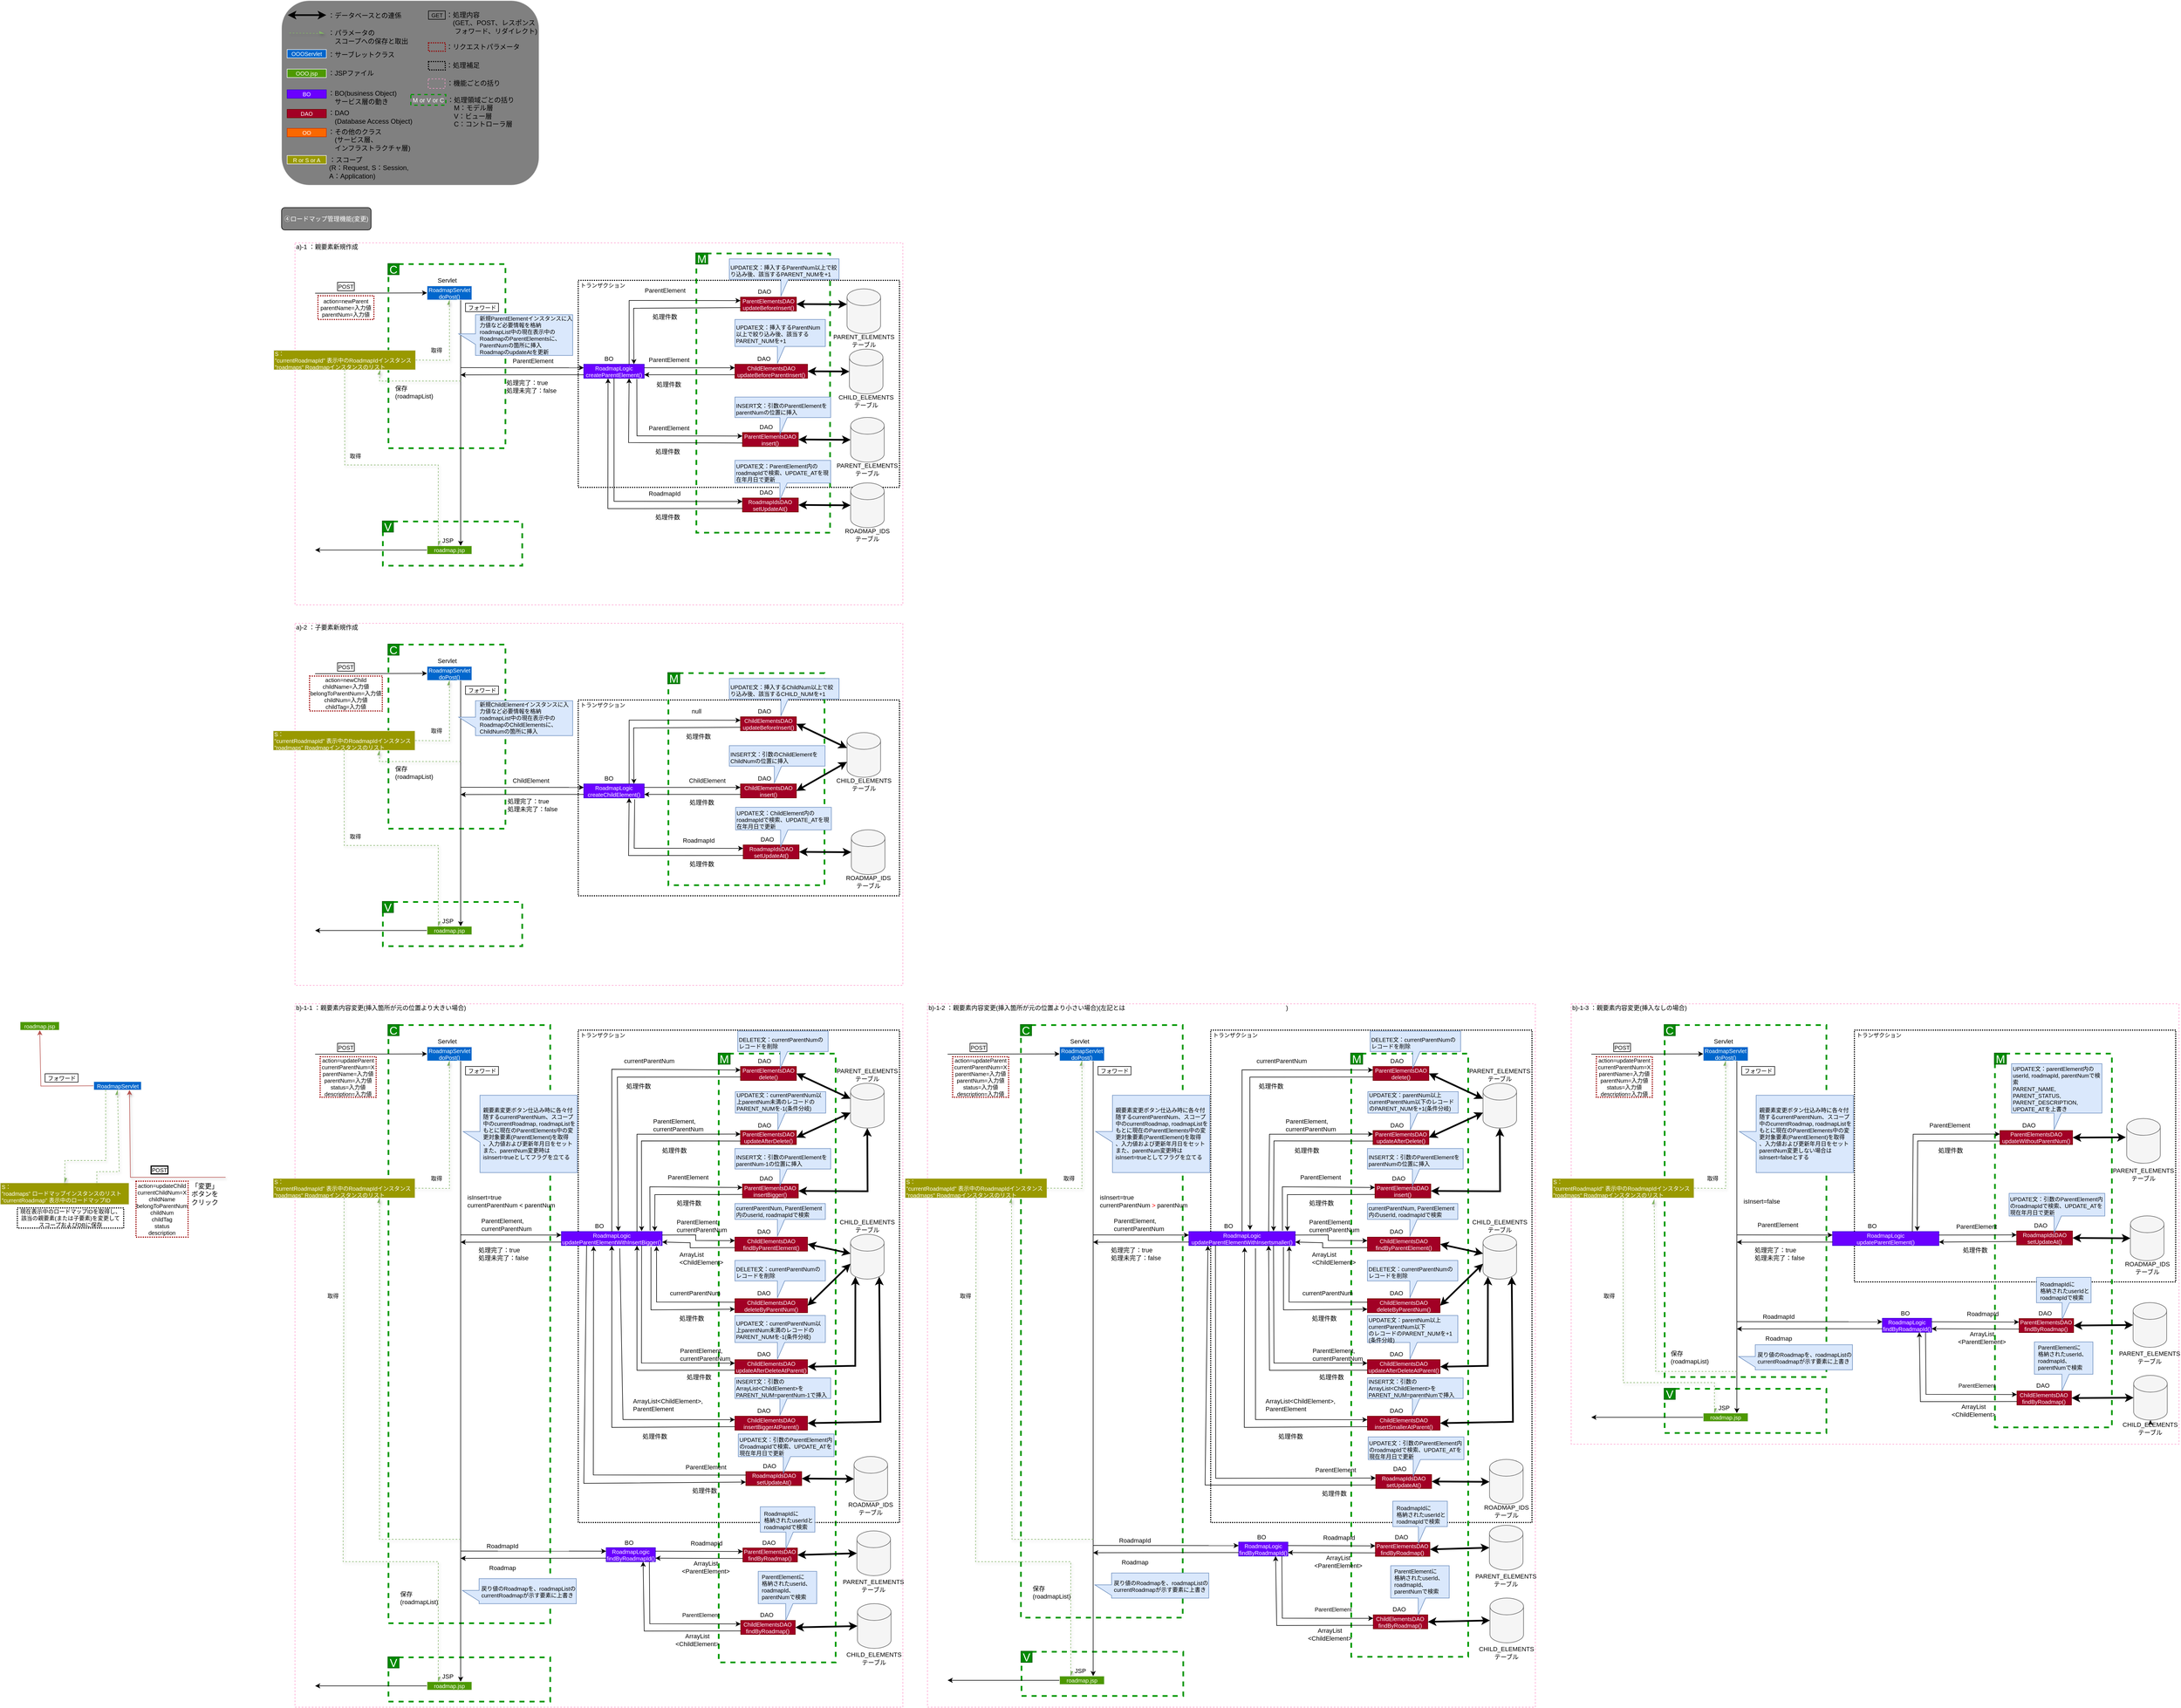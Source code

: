 <mxfile>
    <diagram name="基本アーキテクチャ図(2)" id="kNQ7hPWD0Lw1mM555jFB">
        <mxGraphModel dx="2005" dy="1077" grid="1" gridSize="10" guides="1" tooltips="1" connect="1" arrows="1" fold="1" page="0" pageScale="1" pageWidth="827" pageHeight="1169" math="0" shadow="0">
            <root>
                <mxCell id="fxQP5-2Rpk5uUzQ9qzvW-0"/>
                <mxCell id="0" value="枠組み" style="" parent="fxQP5-2Rpk5uUzQ9qzvW-0"/>
                <mxCell id="2346" value="" style="rounded=0;whiteSpace=wrap;html=1;labelBackgroundColor=none;fontSize=11;fillColor=none;dashed=1;container=0;strokeColor=#FF99CC;" parent="0" vertex="1">
                    <mxGeometry x="-236" y="1443" width="1086" height="1257" as="geometry"/>
                </mxCell>
                <mxCell id="2353" value="&lt;div style=&quot;&quot;&gt;&lt;br&gt;&lt;/div&gt;" style="rounded=0;whiteSpace=wrap;html=1;labelBackgroundColor=none;strokeColor=#009900;fontSize=11;fontColor=#FFFFFF;fillColor=none;dashed=1;strokeWidth=3;align=right;labelPosition=left;verticalLabelPosition=top;verticalAlign=bottom;" parent="0" vertex="1">
                    <mxGeometry x="-69" y="1481" width="289" height="1069" as="geometry"/>
                </mxCell>
                <mxCell id="2351" value="&lt;div style=&quot;&quot;&gt;&lt;br&gt;&lt;/div&gt;" style="rounded=0;whiteSpace=wrap;html=1;labelBackgroundColor=none;strokeColor=#009900;fontSize=11;fontColor=#FFFFFF;fillColor=none;dashed=1;strokeWidth=3;align=right;labelPosition=left;verticalLabelPosition=top;verticalAlign=bottom;" parent="0" vertex="1">
                    <mxGeometry x="-69" y="2611" width="289" height="79" as="geometry"/>
                </mxCell>
                <mxCell id="2062" value="" style="group" parent="0" vertex="1" connectable="0">
                    <mxGeometry x="-236" y="80" width="1086" height="650" as="geometry"/>
                </mxCell>
                <mxCell id="2063" value="" style="rounded=0;whiteSpace=wrap;html=1;labelBackgroundColor=none;fontSize=11;fillColor=none;dashed=1;container=0;strokeColor=#FF99CC;" parent="2062" vertex="1">
                    <mxGeometry y="3" width="1086" height="647" as="geometry"/>
                </mxCell>
                <mxCell id="2064" value="&lt;font style=&quot;font-size: 11px;&quot;&gt;a)-1 ：親要素新規作成&lt;/font&gt;" style="text;strokeColor=none;align=left;fillColor=none;html=1;verticalAlign=middle;whiteSpace=wrap;rounded=0;labelBackgroundColor=none;fontSize=10;" parent="2062" vertex="1">
                    <mxGeometry width="276" height="20" as="geometry"/>
                </mxCell>
                <mxCell id="2109" value="" style="text;strokeColor=default;align=center;fillColor=none;html=1;verticalAlign=middle;whiteSpace=wrap;rounded=0;labelBackgroundColor=none;fontSize=10;dashed=1;strokeWidth=2;perimeterSpacing=0;dashPattern=1 1;glass=1;container=0;" parent="2062" vertex="1">
                    <mxGeometry x="506" y="70" width="574" height="370" as="geometry"/>
                </mxCell>
                <mxCell id="2066" value="" style="group" parent="0" vertex="1" connectable="0">
                    <mxGeometry x="480" y="171" width="280" height="580" as="geometry"/>
                </mxCell>
                <mxCell id="2067" value="&lt;div style=&quot;&quot;&gt;&lt;br&gt;&lt;/div&gt;" style="rounded=0;whiteSpace=wrap;html=1;labelBackgroundColor=none;strokeColor=#009900;fontSize=11;fontColor=#FFFFFF;fillColor=none;dashed=1;strokeWidth=3;align=right;labelPosition=left;verticalLabelPosition=top;verticalAlign=bottom;" parent="2066" vertex="1">
                    <mxGeometry x="1.08" y="-69" width="238.92" height="499" as="geometry"/>
                </mxCell>
                <mxCell id="2068" value="M" style="text;strokeColor=#005700;align=center;fillColor=#008a00;html=1;verticalAlign=middle;whiteSpace=wrap;rounded=0;labelBackgroundColor=none;fontSize=20;fontColor=#ffffff;" parent="2066" vertex="1">
                    <mxGeometry y="-70" width="21.577" height="20" as="geometry"/>
                </mxCell>
                <mxCell id="2069" value="" style="group" parent="0" vertex="1" connectable="0">
                    <mxGeometry x="-80" y="580" width="250" height="171" as="geometry"/>
                </mxCell>
                <mxCell id="2070" value="&lt;div style=&quot;&quot;&gt;&lt;br&gt;&lt;/div&gt;" style="rounded=0;whiteSpace=wrap;html=1;labelBackgroundColor=none;strokeColor=#009900;fontSize=11;fontColor=#FFFFFF;fillColor=none;dashed=1;strokeWidth=3;align=right;labelPosition=left;verticalLabelPosition=top;verticalAlign=bottom;" parent="2069" vertex="1">
                    <mxGeometry x="1" y="1" width="249" height="79" as="geometry"/>
                </mxCell>
                <mxCell id="2071" value="V" style="text;strokeColor=#005700;align=center;fillColor=#008a00;html=1;verticalAlign=middle;whiteSpace=wrap;rounded=0;labelBackgroundColor=none;fontSize=20;fontColor=#ffffff;" parent="2069" vertex="1">
                    <mxGeometry width="20" height="20" as="geometry"/>
                </mxCell>
                <mxCell id="2072" value="" style="group" parent="0" vertex="1" connectable="0">
                    <mxGeometry x="-70" y="120" width="250" height="360" as="geometry"/>
                </mxCell>
                <mxCell id="2073" value="&lt;div style=&quot;&quot;&gt;&lt;br&gt;&lt;/div&gt;" style="rounded=0;whiteSpace=wrap;html=1;labelBackgroundColor=none;strokeColor=#009900;fontSize=11;fontColor=#FFFFFF;fillColor=none;dashed=1;strokeWidth=3;align=right;labelPosition=left;verticalLabelPosition=top;verticalAlign=bottom;" parent="2072" vertex="1">
                    <mxGeometry x="1" y="1" width="209" height="329" as="geometry"/>
                </mxCell>
                <mxCell id="2074" value="C" style="text;strokeColor=#005700;align=center;fillColor=#008a00;html=1;verticalAlign=middle;whiteSpace=wrap;rounded=0;labelBackgroundColor=none;fontSize=20;fontColor=#ffffff;" parent="2072" vertex="1">
                    <mxGeometry width="20" height="20" as="geometry"/>
                </mxCell>
                <mxCell id="2110" value="トランザクション" style="text;strokeColor=none;align=center;fillColor=none;html=1;verticalAlign=middle;whiteSpace=wrap;rounded=0;labelBackgroundColor=none;fontSize=10;" parent="0" vertex="1">
                    <mxGeometry x="269" y="151" width="90" height="15" as="geometry"/>
                </mxCell>
                <mxCell id="2200" value="" style="group" parent="0" vertex="1" connectable="0">
                    <mxGeometry x="-236" y="760" width="1086" height="650" as="geometry"/>
                </mxCell>
                <mxCell id="2201" value="" style="rounded=0;whiteSpace=wrap;html=1;labelBackgroundColor=none;fontSize=11;fillColor=none;dashed=1;container=0;strokeColor=#FF99CC;" parent="2200" vertex="1">
                    <mxGeometry y="3" width="1086" height="647" as="geometry"/>
                </mxCell>
                <mxCell id="2202" value="&lt;font style=&quot;font-size: 11px;&quot;&gt;a)-2 ：子要素新規作成&lt;/font&gt;" style="text;strokeColor=none;align=left;fillColor=none;html=1;verticalAlign=middle;whiteSpace=wrap;rounded=0;labelBackgroundColor=none;fontSize=10;" parent="2200" vertex="1">
                    <mxGeometry width="276" height="20" as="geometry"/>
                </mxCell>
                <mxCell id="2203" value="" style="text;strokeColor=default;align=center;fillColor=none;html=1;verticalAlign=middle;whiteSpace=wrap;rounded=0;labelBackgroundColor=none;fontSize=10;dashed=1;strokeWidth=2;perimeterSpacing=0;dashPattern=1 1;glass=1;container=0;" parent="2200" vertex="1">
                    <mxGeometry x="506" y="140" width="574" height="350" as="geometry"/>
                </mxCell>
                <mxCell id="2204" value="" style="group" parent="0" vertex="1" connectable="0">
                    <mxGeometry x="430" y="851" width="280" height="580" as="geometry"/>
                </mxCell>
                <mxCell id="2205" value="&lt;div style=&quot;&quot;&gt;&lt;br&gt;&lt;/div&gt;" style="rounded=0;whiteSpace=wrap;html=1;labelBackgroundColor=none;strokeColor=#009900;fontSize=11;fontColor=#FFFFFF;fillColor=none;dashed=1;strokeWidth=3;align=right;labelPosition=left;verticalLabelPosition=top;verticalAlign=bottom;" parent="2204" vertex="1">
                    <mxGeometry x="1.08" y="1" width="278.92" height="379" as="geometry"/>
                </mxCell>
                <mxCell id="2206" value="M" style="text;strokeColor=#005700;align=center;fillColor=#008a00;html=1;verticalAlign=middle;whiteSpace=wrap;rounded=0;labelBackgroundColor=none;fontSize=20;fontColor=#ffffff;" parent="2204" vertex="1">
                    <mxGeometry width="21.577" height="20" as="geometry"/>
                </mxCell>
                <mxCell id="2207" value="&lt;div style=&quot;&quot;&gt;&lt;br&gt;&lt;/div&gt;" style="rounded=0;whiteSpace=wrap;html=1;labelBackgroundColor=none;strokeColor=#009900;fontSize=11;fontColor=#FFFFFF;fillColor=none;dashed=1;strokeWidth=3;align=right;labelPosition=left;verticalLabelPosition=top;verticalAlign=bottom;" parent="0" vertex="1">
                    <mxGeometry x="-79" y="1261" width="249" height="79" as="geometry"/>
                </mxCell>
                <mxCell id="2208" value="&lt;div style=&quot;&quot;&gt;&lt;br&gt;&lt;/div&gt;" style="rounded=0;whiteSpace=wrap;html=1;labelBackgroundColor=none;strokeColor=#009900;fontSize=11;fontColor=#FFFFFF;fillColor=none;dashed=1;strokeWidth=3;align=right;labelPosition=left;verticalLabelPosition=top;verticalAlign=bottom;" parent="0" vertex="1">
                    <mxGeometry x="-69" y="801" width="209" height="329" as="geometry"/>
                </mxCell>
                <mxCell id="2209" value="トランザクション" style="text;strokeColor=none;align=center;fillColor=none;html=1;verticalAlign=middle;whiteSpace=wrap;rounded=0;labelBackgroundColor=none;fontSize=10;" parent="0" vertex="1">
                    <mxGeometry x="269" y="901" width="90" height="15" as="geometry"/>
                </mxCell>
                <mxCell id="2210" value="" style="group" parent="0" vertex="1" connectable="0">
                    <mxGeometry x="-80" y="1260" width="250" height="171" as="geometry"/>
                </mxCell>
                <mxCell id="2211" value="V" style="text;strokeColor=#005700;align=center;fillColor=#008a00;html=1;verticalAlign=middle;whiteSpace=wrap;rounded=0;labelBackgroundColor=none;fontSize=20;fontColor=#ffffff;" parent="2210" vertex="1">
                    <mxGeometry width="20" height="20" as="geometry"/>
                </mxCell>
                <mxCell id="2212" value="" style="group" parent="0" vertex="1" connectable="0">
                    <mxGeometry x="-70" y="800" width="250" height="360" as="geometry"/>
                </mxCell>
                <mxCell id="2213" value="C" style="text;strokeColor=#005700;align=center;fillColor=#008a00;html=1;verticalAlign=middle;whiteSpace=wrap;rounded=0;labelBackgroundColor=none;fontSize=20;fontColor=#ffffff;" parent="2212" vertex="1">
                    <mxGeometry width="20" height="20" as="geometry"/>
                </mxCell>
                <mxCell id="2349" value="&lt;div style=&quot;&quot;&gt;&lt;br&gt;&lt;/div&gt;" style="rounded=0;whiteSpace=wrap;html=1;labelBackgroundColor=none;strokeColor=#009900;fontSize=11;fontColor=#FFFFFF;fillColor=none;dashed=1;strokeWidth=3;align=right;labelPosition=left;verticalLabelPosition=top;verticalAlign=bottom;" parent="0" vertex="1">
                    <mxGeometry x="521.08" y="1532" width="208.92" height="1088" as="geometry"/>
                </mxCell>
                <mxCell id="2350" value="M" style="text;strokeColor=#005700;align=center;fillColor=#008a00;html=1;verticalAlign=middle;whiteSpace=wrap;rounded=0;labelBackgroundColor=none;fontSize=20;fontColor=#ffffff;" parent="0" vertex="1">
                    <mxGeometry x="520" y="1531" width="21.577" height="20" as="geometry"/>
                </mxCell>
                <mxCell id="2352" value="V" style="text;strokeColor=#005700;align=center;fillColor=#008a00;html=1;verticalAlign=middle;whiteSpace=wrap;rounded=0;labelBackgroundColor=none;fontSize=20;fontColor=#ffffff;" parent="0" vertex="1">
                    <mxGeometry x="-70" y="2610" width="20" height="20" as="geometry"/>
                </mxCell>
                <mxCell id="2354" value="C" style="text;strokeColor=#005700;align=center;fillColor=#008a00;html=1;verticalAlign=middle;whiteSpace=wrap;rounded=0;labelBackgroundColor=none;fontSize=20;fontColor=#ffffff;" parent="0" vertex="1">
                    <mxGeometry x="-70" y="1480" width="20" height="20" as="geometry"/>
                </mxCell>
                <mxCell id="2355" value="トランザクション" style="text;strokeColor=none;align=center;fillColor=none;html=1;verticalAlign=middle;whiteSpace=wrap;rounded=0;labelBackgroundColor=none;fontSize=10;" parent="0" vertex="1">
                    <mxGeometry x="269" y="1491" width="90" height="15" as="geometry"/>
                </mxCell>
                <mxCell id="2347" value="&lt;font style=&quot;font-size: 11px;&quot;&gt;b)-1-1 ：親要素内容変更(挿入箇所が元の位置より大きい場合)&lt;/font&gt;" style="text;strokeColor=none;align=left;fillColor=none;html=1;verticalAlign=middle;whiteSpace=wrap;rounded=0;labelBackgroundColor=none;fontSize=10;" parent="0" vertex="1">
                    <mxGeometry x="-236" y="1440" width="310" height="20" as="geometry"/>
                </mxCell>
                <mxCell id="2348" value="" style="text;strokeColor=default;align=center;fillColor=none;html=1;verticalAlign=middle;whiteSpace=wrap;rounded=0;labelBackgroundColor=none;fontSize=10;dashed=1;strokeWidth=2;perimeterSpacing=0;dashPattern=1 1;glass=1;container=0;" parent="0" vertex="1">
                    <mxGeometry x="270" y="1490" width="574" height="880" as="geometry"/>
                </mxCell>
                <mxCell id="2635" value="" style="rounded=0;whiteSpace=wrap;html=1;labelBackgroundColor=none;fontSize=11;fillColor=none;dashed=1;container=0;strokeColor=#FF99CC;" parent="0" vertex="1">
                    <mxGeometry x="894" y="1443" width="1086" height="1257" as="geometry"/>
                </mxCell>
                <mxCell id="2636" value="&lt;div style=&quot;&quot;&gt;&lt;br&gt;&lt;/div&gt;" style="rounded=0;whiteSpace=wrap;html=1;labelBackgroundColor=none;strokeColor=#009900;fontSize=11;fontColor=#FFFFFF;fillColor=none;dashed=1;strokeWidth=3;align=right;labelPosition=left;verticalLabelPosition=top;verticalAlign=bottom;" parent="0" vertex="1">
                    <mxGeometry x="1061" y="1481" width="289" height="1059" as="geometry"/>
                </mxCell>
                <mxCell id="2637" value="&lt;div style=&quot;&quot;&gt;&lt;br&gt;&lt;/div&gt;" style="rounded=0;whiteSpace=wrap;html=1;labelBackgroundColor=none;strokeColor=#009900;fontSize=11;fontColor=#FFFFFF;fillColor=none;dashed=1;strokeWidth=3;align=right;labelPosition=left;verticalLabelPosition=top;verticalAlign=bottom;" parent="0" vertex="1">
                    <mxGeometry x="1062" y="2601" width="289" height="79" as="geometry"/>
                </mxCell>
                <mxCell id="2638" value="" style="text;strokeColor=default;align=center;fillColor=none;html=1;verticalAlign=middle;whiteSpace=wrap;rounded=0;labelBackgroundColor=none;fontSize=10;dashed=1;strokeWidth=2;perimeterSpacing=0;dashPattern=1 1;glass=1;container=0;" parent="0" vertex="1">
                    <mxGeometry x="1400" y="1490" width="574" height="880" as="geometry"/>
                </mxCell>
                <mxCell id="2639" value="&lt;div style=&quot;&quot;&gt;&lt;br&gt;&lt;/div&gt;" style="rounded=0;whiteSpace=wrap;html=1;labelBackgroundColor=none;strokeColor=#009900;fontSize=11;fontColor=#FFFFFF;fillColor=none;dashed=1;strokeWidth=3;align=right;labelPosition=left;verticalLabelPosition=top;verticalAlign=bottom;" parent="0" vertex="1">
                    <mxGeometry x="1651.08" y="1532" width="208.92" height="1078" as="geometry"/>
                </mxCell>
                <mxCell id="2640" value="M" style="text;strokeColor=#005700;align=center;fillColor=#008a00;html=1;verticalAlign=middle;whiteSpace=wrap;rounded=0;labelBackgroundColor=none;fontSize=20;fontColor=#ffffff;" parent="0" vertex="1">
                    <mxGeometry x="1650" y="1531" width="21.577" height="20" as="geometry"/>
                </mxCell>
                <mxCell id="2641" value="V" style="text;strokeColor=#005700;align=center;fillColor=#008a00;html=1;verticalAlign=middle;whiteSpace=wrap;rounded=0;labelBackgroundColor=none;fontSize=20;fontColor=#ffffff;" parent="0" vertex="1">
                    <mxGeometry x="1061" y="2600" width="20" height="20" as="geometry"/>
                </mxCell>
                <mxCell id="2642" value="C" style="text;strokeColor=#005700;align=center;fillColor=#008a00;html=1;verticalAlign=middle;whiteSpace=wrap;rounded=0;labelBackgroundColor=none;fontSize=20;fontColor=#ffffff;" parent="0" vertex="1">
                    <mxGeometry x="1060" y="1480" width="20" height="20" as="geometry"/>
                </mxCell>
                <mxCell id="2643" value="トランザクション" style="text;strokeColor=none;align=center;fillColor=none;html=1;verticalAlign=middle;whiteSpace=wrap;rounded=0;labelBackgroundColor=none;fontSize=10;" parent="0" vertex="1">
                    <mxGeometry x="1399" y="1491" width="90" height="15" as="geometry"/>
                </mxCell>
                <mxCell id="2973" value="" style="rounded=0;whiteSpace=wrap;html=1;labelBackgroundColor=none;fontSize=11;fillColor=none;dashed=1;container=0;strokeColor=#FF99CC;" parent="0" vertex="1">
                    <mxGeometry x="2044" y="1443" width="1086" height="787" as="geometry"/>
                </mxCell>
                <mxCell id="2974" value="&lt;div style=&quot;&quot;&gt;&lt;br&gt;&lt;/div&gt;" style="rounded=0;whiteSpace=wrap;html=1;labelBackgroundColor=none;strokeColor=#009900;fontSize=11;fontColor=#FFFFFF;fillColor=none;dashed=1;strokeWidth=3;align=right;labelPosition=left;verticalLabelPosition=top;verticalAlign=bottom;" parent="0" vertex="1">
                    <mxGeometry x="2211" y="1481" width="289" height="629" as="geometry"/>
                </mxCell>
                <mxCell id="2975" value="&lt;div style=&quot;&quot;&gt;&lt;br&gt;&lt;/div&gt;" style="rounded=0;whiteSpace=wrap;html=1;labelBackgroundColor=none;strokeColor=#009900;fontSize=11;fontColor=#FFFFFF;fillColor=none;dashed=1;strokeWidth=3;align=right;labelPosition=left;verticalLabelPosition=top;verticalAlign=bottom;" parent="0" vertex="1">
                    <mxGeometry x="2211" y="2131" width="289" height="79" as="geometry"/>
                </mxCell>
                <mxCell id="2976" value="" style="text;strokeColor=default;align=center;fillColor=none;html=1;verticalAlign=middle;whiteSpace=wrap;rounded=0;labelBackgroundColor=none;fontSize=10;dashed=1;strokeWidth=2;perimeterSpacing=0;dashPattern=1 1;glass=1;container=0;" parent="0" vertex="1">
                    <mxGeometry x="2550" y="1490" width="574" height="450" as="geometry"/>
                </mxCell>
                <mxCell id="2977" value="&lt;div style=&quot;&quot;&gt;&lt;br&gt;&lt;/div&gt;" style="rounded=0;whiteSpace=wrap;html=1;labelBackgroundColor=none;strokeColor=#009900;fontSize=11;fontColor=#FFFFFF;fillColor=none;dashed=1;strokeWidth=3;align=right;labelPosition=left;verticalLabelPosition=top;verticalAlign=bottom;" parent="0" vertex="1">
                    <mxGeometry x="2801.08" y="1532" width="208.92" height="668" as="geometry"/>
                </mxCell>
                <mxCell id="2978" value="M" style="text;strokeColor=#005700;align=center;fillColor=#008a00;html=1;verticalAlign=middle;whiteSpace=wrap;rounded=0;labelBackgroundColor=none;fontSize=20;fontColor=#ffffff;" parent="0" vertex="1">
                    <mxGeometry x="2800" y="1531" width="21.577" height="20" as="geometry"/>
                </mxCell>
                <mxCell id="2979" value="V" style="text;strokeColor=#005700;align=center;fillColor=#008a00;html=1;verticalAlign=middle;whiteSpace=wrap;rounded=0;labelBackgroundColor=none;fontSize=20;fontColor=#ffffff;" parent="0" vertex="1">
                    <mxGeometry x="2210" y="2130" width="20" height="20" as="geometry"/>
                </mxCell>
                <mxCell id="2980" value="C" style="text;strokeColor=#005700;align=center;fillColor=#008a00;html=1;verticalAlign=middle;whiteSpace=wrap;rounded=0;labelBackgroundColor=none;fontSize=20;fontColor=#ffffff;" parent="0" vertex="1">
                    <mxGeometry x="2210" y="1480" width="20" height="20" as="geometry"/>
                </mxCell>
                <mxCell id="2981" value="トランザクション" style="text;strokeColor=none;align=center;fillColor=none;html=1;verticalAlign=middle;whiteSpace=wrap;rounded=0;labelBackgroundColor=none;fontSize=10;" parent="0" vertex="1">
                    <mxGeometry x="2549" y="1491" width="90" height="15" as="geometry"/>
                </mxCell>
                <mxCell id="2982" value="&lt;font style=&quot;font-size: 11px;&quot;&gt;b)-1-3 ：親要素内容変更(挿入なしの場合)&lt;/font&gt;" style="text;strokeColor=none;align=left;fillColor=none;html=1;verticalAlign=middle;whiteSpace=wrap;rounded=0;labelBackgroundColor=none;fontSize=10;" parent="0" vertex="1">
                    <mxGeometry x="2044" y="1440" width="726" height="20" as="geometry"/>
                </mxCell>
                <mxCell id="fxQP5-2Rpk5uUzQ9qzvW-1" style="" parent="fxQP5-2Rpk5uUzQ9qzvW-0"/>
                <mxCell id="n8tdfDY55hou1CKn_ImN-23" value="④ロードマップ管理機能(変更)" style="rounded=1;whiteSpace=wrap;html=1;labelBackgroundColor=none;strokeColor=default;fontSize=11;fontColor=#FFFFFF;fillColor=#808080;" parent="fxQP5-2Rpk5uUzQ9qzvW-1" vertex="1">
                    <mxGeometry x="-260" y="20" width="160" height="40" as="geometry"/>
                </mxCell>
                <mxCell id="2279" value="&lt;span style=&quot;font-size: 11px;&quot;&gt;保存&lt;br&gt;(roadmapList)&lt;br&gt;&lt;/span&gt;" style="text;strokeColor=none;align=left;fillColor=none;html=1;verticalAlign=middle;whiteSpace=wrap;rounded=0;labelBackgroundColor=none;fontSize=10;" parent="fxQP5-2Rpk5uUzQ9qzvW-1" vertex="1">
                    <mxGeometry x="-50" y="2490" width="80" height="30" as="geometry"/>
                </mxCell>
                <mxCell id="fxQP5-2Rpk5uUzQ9qzvW-98" value="" style="group" parent="fxQP5-2Rpk5uUzQ9qzvW-1" vertex="1" connectable="0">
                    <mxGeometry x="-260" y="-350" width="473.5" height="330" as="geometry"/>
                </mxCell>
                <mxCell id="fxQP5-2Rpk5uUzQ9qzvW-99" value="" style="rounded=1;whiteSpace=wrap;html=1;labelBackgroundColor=none;fillStyle=auto;strokeColor=#F0F0F0;fontFamily=Helvetica;fontSize=10;fontColor=#FFFFFF;fillColor=#808080;container=0;" parent="fxQP5-2Rpk5uUzQ9qzvW-98" vertex="1">
                    <mxGeometry width="460" height="330" as="geometry"/>
                </mxCell>
                <mxCell id="fxQP5-2Rpk5uUzQ9qzvW-100" value="" style="rounded=0;whiteSpace=wrap;html=1;labelBackgroundColor=none;strokeColor=#FF99CC;fontSize=11;fontColor=#FFFFFF;fillColor=none;dashed=1;container=0;" parent="fxQP5-2Rpk5uUzQ9qzvW-98" vertex="1">
                    <mxGeometry x="262" y="140" width="30" height="17" as="geometry"/>
                </mxCell>
                <mxCell id="fxQP5-2Rpk5uUzQ9qzvW-101" value="M or V or C" style="rounded=0;whiteSpace=wrap;html=1;labelBackgroundColor=none;strokeColor=#009900;fontSize=11;fontColor=#FFFFFF;fillColor=none;dashed=1;strokeWidth=2;container=0;" parent="fxQP5-2Rpk5uUzQ9qzvW-98" vertex="1">
                    <mxGeometry x="231" y="168" width="62.5" height="19" as="geometry"/>
                </mxCell>
                <mxCell id="fxQP5-2Rpk5uUzQ9qzvW-102" value="&lt;font color=&quot;#ffffff&quot;&gt;OOOServlet&lt;/font&gt;" style="rounded=0;whiteSpace=wrap;html=1;labelBackgroundColor=none;fillStyle=auto;strokeColor=#F0F0F0;fontFamily=Helvetica;fontSize=10;fontColor=#007FFF;fillColor=#0066CC;container=0;" parent="fxQP5-2Rpk5uUzQ9qzvW-98" vertex="1">
                    <mxGeometry x="10" y="87.5" width="70" height="15" as="geometry"/>
                </mxCell>
                <mxCell id="fxQP5-2Rpk5uUzQ9qzvW-103" value="：サーブレットクラス" style="text;strokeColor=none;align=left;fillColor=none;html=1;verticalAlign=middle;whiteSpace=wrap;rounded=0;labelBackgroundColor=none;container=0;" parent="fxQP5-2Rpk5uUzQ9qzvW-98" vertex="1">
                    <mxGeometry x="81" y="82" width="129" height="30" as="geometry"/>
                </mxCell>
                <mxCell id="fxQP5-2Rpk5uUzQ9qzvW-104" value="&lt;font color=&quot;#ffffff&quot;&gt;OOO.jsp&lt;/font&gt;" style="rounded=0;whiteSpace=wrap;html=1;labelBackgroundColor=none;fillStyle=auto;strokeColor=#F0F0F0;fontFamily=Helvetica;fontSize=10;fontColor=#007FFF;fillColor=#4D9900;container=0;" parent="fxQP5-2Rpk5uUzQ9qzvW-98" vertex="1">
                    <mxGeometry x="10" y="122.5" width="70" height="15" as="geometry"/>
                </mxCell>
                <mxCell id="fxQP5-2Rpk5uUzQ9qzvW-105" value="：JSPファイル" style="text;strokeColor=none;align=left;fillColor=none;html=1;verticalAlign=middle;whiteSpace=wrap;rounded=0;labelBackgroundColor=none;container=0;" parent="fxQP5-2Rpk5uUzQ9qzvW-98" vertex="1">
                    <mxGeometry x="81" y="115" width="129" height="30" as="geometry"/>
                </mxCell>
                <mxCell id="fxQP5-2Rpk5uUzQ9qzvW-106" value="&lt;font color=&quot;#ffffff&quot;&gt;R or S or A&lt;/font&gt;" style="rounded=0;whiteSpace=wrap;html=1;labelBackgroundColor=none;fillStyle=auto;strokeColor=#F0F0F0;fontFamily=Helvetica;fontSize=10;fontColor=#007FFF;fillColor=#999900;container=0;" parent="fxQP5-2Rpk5uUzQ9qzvW-98" vertex="1">
                    <mxGeometry x="10" y="277" width="70" height="15" as="geometry"/>
                </mxCell>
                <mxCell id="fxQP5-2Rpk5uUzQ9qzvW-107" value="：スコープ&lt;br&gt;(R：Request, S：Session, A：Application)" style="text;strokeColor=none;align=left;fillColor=none;html=1;verticalAlign=middle;whiteSpace=wrap;rounded=0;labelBackgroundColor=none;container=0;" parent="fxQP5-2Rpk5uUzQ9qzvW-98" vertex="1">
                    <mxGeometry x="82.5" y="277" width="149" height="43" as="geometry"/>
                </mxCell>
                <mxCell id="fxQP5-2Rpk5uUzQ9qzvW-108" value="GET" style="text;strokeColor=default;align=center;fillColor=none;html=1;verticalAlign=middle;whiteSpace=wrap;rounded=0;labelBackgroundColor=none;fontSize=10;container=0;" parent="fxQP5-2Rpk5uUzQ9qzvW-98" vertex="1">
                    <mxGeometry x="262.5" y="18.5" width="30" height="15" as="geometry"/>
                </mxCell>
                <mxCell id="fxQP5-2Rpk5uUzQ9qzvW-109" value="：処理内容&lt;br&gt;　(GET,、POST、レスポンス &lt;br&gt;　 フォワード、リダイレクト)" style="text;strokeColor=none;align=left;fillColor=none;html=1;verticalAlign=middle;whiteSpace=wrap;rounded=0;labelBackgroundColor=none;container=0;" parent="fxQP5-2Rpk5uUzQ9qzvW-98" vertex="1">
                    <mxGeometry x="291.5" y="12" width="180" height="55" as="geometry"/>
                </mxCell>
                <mxCell id="fxQP5-2Rpk5uUzQ9qzvW-110" value="" style="text;strokeColor=#990000;align=center;fillColor=none;html=1;verticalAlign=middle;whiteSpace=wrap;rounded=0;labelBackgroundColor=none;fontSize=10;dashed=1;strokeWidth=2;perimeterSpacing=0;dashPattern=1 1;glass=1;container=0;" parent="fxQP5-2Rpk5uUzQ9qzvW-98" vertex="1">
                    <mxGeometry x="262.5" y="75.5" width="30" height="15" as="geometry"/>
                </mxCell>
                <mxCell id="fxQP5-2Rpk5uUzQ9qzvW-111" value="：リクエストパラメータ" style="text;strokeColor=none;align=left;fillColor=none;html=1;verticalAlign=middle;whiteSpace=wrap;rounded=0;labelBackgroundColor=none;container=0;" parent="fxQP5-2Rpk5uUzQ9qzvW-98" vertex="1">
                    <mxGeometry x="291.5" y="69" width="180" height="28" as="geometry"/>
                </mxCell>
                <mxCell id="fxQP5-2Rpk5uUzQ9qzvW-112" value="" style="text;strokeColor=default;align=center;fillColor=none;html=1;verticalAlign=middle;whiteSpace=wrap;rounded=0;labelBackgroundColor=none;fontSize=10;dashed=1;strokeWidth=2;perimeterSpacing=0;dashPattern=1 1;glass=1;container=0;" parent="fxQP5-2Rpk5uUzQ9qzvW-98" vertex="1">
                    <mxGeometry x="262.5" y="109" width="30" height="15" as="geometry"/>
                </mxCell>
                <mxCell id="fxQP5-2Rpk5uUzQ9qzvW-113" value="：処理補足" style="text;strokeColor=none;align=left;fillColor=none;html=1;verticalAlign=middle;whiteSpace=wrap;rounded=0;labelBackgroundColor=none;container=0;" parent="fxQP5-2Rpk5uUzQ9qzvW-98" vertex="1">
                    <mxGeometry x="291.5" y="102" width="180" height="28" as="geometry"/>
                </mxCell>
                <mxCell id="fxQP5-2Rpk5uUzQ9qzvW-114" value="：パラメータの&lt;br&gt;　スコープへの保存と取出" style="text;strokeColor=none;align=left;fillColor=none;html=1;verticalAlign=middle;whiteSpace=wrap;rounded=0;labelBackgroundColor=none;container=0;" parent="fxQP5-2Rpk5uUzQ9qzvW-98" vertex="1">
                    <mxGeometry x="81" y="50" width="169" height="30" as="geometry"/>
                </mxCell>
                <mxCell id="fxQP5-2Rpk5uUzQ9qzvW-115" value="" style="endArrow=async;html=1;rounded=0;shadow=1;labelBackgroundColor=default;strokeColor=#82b366;fontFamily=Helvetica;fontSize=10;fontColor=#FFFFFF;shape=connector;strokeWidth=1;startArrow=none;startFill=0;fillColor=#d5e8d4;jumpStyle=line;jumpSize=10;entryX=0;entryY=0.25;entryDx=0;entryDy=0;dashed=1;endFill=1;" parent="fxQP5-2Rpk5uUzQ9qzvW-98" edge="1">
                    <mxGeometry width="50" height="50" relative="1" as="geometry">
                        <mxPoint x="14" y="58" as="sourcePoint"/>
                        <mxPoint x="76" y="58.875" as="targetPoint"/>
                    </mxGeometry>
                </mxCell>
                <mxCell id="fxQP5-2Rpk5uUzQ9qzvW-116" value="：機能ごとの括り" style="text;strokeColor=none;align=left;fillColor=none;html=1;verticalAlign=middle;whiteSpace=wrap;rounded=0;labelBackgroundColor=none;container=0;" parent="fxQP5-2Rpk5uUzQ9qzvW-98" vertex="1">
                    <mxGeometry x="292.5" y="133.5" width="180" height="28" as="geometry"/>
                </mxCell>
                <mxCell id="fxQP5-2Rpk5uUzQ9qzvW-117" value="：処理領域ごとの括り&lt;br&gt;　M：モデル層&lt;br&gt;　V：ビュー層&lt;br&gt;　C：コントローラ層" style="text;strokeColor=none;align=left;fillColor=none;html=1;verticalAlign=middle;whiteSpace=wrap;rounded=0;labelBackgroundColor=none;container=0;" parent="fxQP5-2Rpk5uUzQ9qzvW-98" vertex="1">
                    <mxGeometry x="293.5" y="148" width="180" height="102" as="geometry"/>
                </mxCell>
                <mxCell id="fxQP5-2Rpk5uUzQ9qzvW-118" value="" style="endArrow=classic;startArrow=classic;html=1;rounded=0;fontSize=10;jumpStyle=line;jumpSize=10;strokeWidth=3;" parent="fxQP5-2Rpk5uUzQ9qzvW-98" edge="1">
                    <mxGeometry width="50" height="50" relative="1" as="geometry">
                        <mxPoint x="11" y="26" as="sourcePoint"/>
                        <mxPoint x="80" y="26" as="targetPoint"/>
                    </mxGeometry>
                </mxCell>
                <mxCell id="fxQP5-2Rpk5uUzQ9qzvW-119" value="：データベースとの連係" style="text;strokeColor=none;align=left;fillColor=none;html=1;verticalAlign=middle;whiteSpace=wrap;rounded=0;labelBackgroundColor=none;container=0;" parent="fxQP5-2Rpk5uUzQ9qzvW-98" vertex="1">
                    <mxGeometry x="81" y="20" width="159" height="13" as="geometry"/>
                </mxCell>
                <mxCell id="fxQP5-2Rpk5uUzQ9qzvW-120" value="&lt;font color=&quot;#ffffff&quot;&gt;BO&lt;/font&gt;" style="rounded=0;whiteSpace=wrap;html=1;labelBackgroundColor=none;fillStyle=auto;strokeColor=#3700CC;fontFamily=Helvetica;fontSize=10;fontColor=#ffffff;fillColor=#6a00ff;container=0;" parent="fxQP5-2Rpk5uUzQ9qzvW-98" vertex="1">
                    <mxGeometry x="10" y="159.5" width="70" height="15" as="geometry"/>
                </mxCell>
                <mxCell id="fxQP5-2Rpk5uUzQ9qzvW-121" value="：BO(business Object)&lt;br&gt;　サービス層の動き" style="text;strokeColor=none;align=left;fillColor=none;html=1;verticalAlign=middle;whiteSpace=wrap;rounded=0;labelBackgroundColor=none;container=0;" parent="fxQP5-2Rpk5uUzQ9qzvW-98" vertex="1">
                    <mxGeometry x="81" y="158" width="129" height="30" as="geometry"/>
                </mxCell>
                <mxCell id="fxQP5-2Rpk5uUzQ9qzvW-122" value="&lt;font color=&quot;#ffffff&quot;&gt;DAO&lt;/font&gt;" style="rounded=0;whiteSpace=wrap;html=1;labelBackgroundColor=none;fillStyle=auto;strokeColor=#6F0000;fontFamily=Helvetica;fontSize=10;fontColor=#ffffff;fillColor=#a20025;container=0;" parent="fxQP5-2Rpk5uUzQ9qzvW-98" vertex="1">
                    <mxGeometry x="10" y="194.5" width="70" height="15" as="geometry"/>
                </mxCell>
                <mxCell id="fxQP5-2Rpk5uUzQ9qzvW-123" value="：DAO&lt;br&gt;　(Database Access Object)" style="text;strokeColor=none;align=left;fillColor=none;html=1;verticalAlign=middle;whiteSpace=wrap;rounded=0;labelBackgroundColor=none;container=0;" parent="fxQP5-2Rpk5uUzQ9qzvW-98" vertex="1">
                    <mxGeometry x="81" y="193" width="169" height="30" as="geometry"/>
                </mxCell>
                <mxCell id="fxQP5-2Rpk5uUzQ9qzvW-124" value="&lt;font color=&quot;#ffffff&quot;&gt;OO&lt;/font&gt;" style="rounded=0;whiteSpace=wrap;html=1;labelBackgroundColor=none;fillStyle=auto;strokeColor=#C73500;fontFamily=Helvetica;fontSize=10;fillColor=#fa6800;container=0;fontColor=#000000;" parent="fxQP5-2Rpk5uUzQ9qzvW-98" vertex="1">
                    <mxGeometry x="10" y="228.5" width="70" height="15" as="geometry"/>
                </mxCell>
                <mxCell id="fxQP5-2Rpk5uUzQ9qzvW-125" value="：その他のクラス&lt;br&gt;　(サービス層、&lt;br&gt;　インフラストラクチャ層)" style="text;strokeColor=none;align=left;fillColor=none;html=1;verticalAlign=middle;whiteSpace=wrap;rounded=0;labelBackgroundColor=none;container=0;" parent="fxQP5-2Rpk5uUzQ9qzvW-98" vertex="1">
                    <mxGeometry x="81" y="227" width="169" height="43" as="geometry"/>
                </mxCell>
                <mxCell id="1973" style="edgeStyle=none;html=1;entryX=0;entryY=0.5;entryDx=0;entryDy=0;fontSize=10;fillColor=none;" parent="fxQP5-2Rpk5uUzQ9qzvW-1" target="2000" edge="1">
                    <mxGeometry relative="1" as="geometry">
                        <mxPoint x="-200" y="173" as="sourcePoint"/>
                        <mxPoint x="-106" y="180" as="targetPoint"/>
                    </mxGeometry>
                </mxCell>
                <mxCell id="1976" style="edgeStyle=none;rounded=0;html=1;exitX=0;exitY=0.5;exitDx=0;exitDy=0;fontSize=11;fontColor=#000000;" parent="fxQP5-2Rpk5uUzQ9qzvW-1" source="2005" edge="1">
                    <mxGeometry relative="1" as="geometry">
                        <mxPoint x="-200" y="632" as="targetPoint"/>
                    </mxGeometry>
                </mxCell>
                <mxCell id="1992" style="edgeStyle=none;rounded=0;html=1;exitX=0.75;exitY=1;exitDx=0;exitDy=0;entryX=0.75;entryY=0;entryDx=0;entryDy=0;fontSize=11;fontColor=#000000;fillColor=none;" parent="fxQP5-2Rpk5uUzQ9qzvW-1" source="2000" target="2005" edge="1">
                    <mxGeometry relative="1" as="geometry">
                        <Array as="points"/>
                        <mxPoint x="83.25" y="422.5" as="targetPoint"/>
                    </mxGeometry>
                </mxCell>
                <mxCell id="1998" value="フォワード" style="text;strokeColor=default;align=center;fillColor=none;html=1;verticalAlign=middle;whiteSpace=wrap;rounded=0;labelBackgroundColor=none;fontSize=10;" parent="fxQP5-2Rpk5uUzQ9qzvW-1" vertex="1">
                    <mxGeometry x="68.63" y="191" width="59" height="15" as="geometry"/>
                </mxCell>
                <mxCell id="1999" value="" style="group" parent="fxQP5-2Rpk5uUzQ9qzvW-1" vertex="1" connectable="0">
                    <mxGeometry y="140" width="80" height="45" as="geometry"/>
                </mxCell>
                <mxCell id="2000" value="&lt;span style=&quot;color: rgb(255, 255, 255);&quot;&gt;RoadmapServlet&lt;/span&gt;&lt;font color=&quot;#ffffff&quot;&gt;&lt;br&gt;doPost()&lt;br&gt;&lt;/font&gt;" style="rounded=0;whiteSpace=wrap;html=1;labelBackgroundColor=none;fillStyle=auto;strokeColor=#F0F0F0;fontFamily=Helvetica;fontSize=10;fontColor=#007FFF;fillColor=#0066CC;" parent="1999" vertex="1">
                    <mxGeometry y="20" width="80" height="25" as="geometry"/>
                </mxCell>
                <mxCell id="2001" value="&lt;span style=&quot;font-size: 11px;&quot;&gt;Servlet&lt;/span&gt;" style="text;strokeColor=none;align=left;fillColor=none;html=1;verticalAlign=middle;whiteSpace=wrap;rounded=0;labelBackgroundColor=none;fontSize=10;" parent="1999" vertex="1">
                    <mxGeometry x="17" width="46" height="20" as="geometry"/>
                </mxCell>
                <mxCell id="2002" value="&lt;span style=&quot;font-size: 11px;&quot;&gt;保存&lt;br&gt;(roadmapList)&lt;br&gt;&lt;/span&gt;" style="text;strokeColor=none;align=left;fillColor=none;html=1;verticalAlign=middle;whiteSpace=wrap;rounded=0;labelBackgroundColor=none;fontSize=10;" parent="fxQP5-2Rpk5uUzQ9qzvW-1" vertex="1">
                    <mxGeometry x="-59" y="335" width="80" height="30" as="geometry"/>
                </mxCell>
                <mxCell id="2003" value="" style="endArrow=async;html=1;rounded=0;shadow=1;labelBackgroundColor=default;strokeColor=#82b366;fontFamily=Helvetica;fontSize=10;fontColor=#FFFFFF;shape=connector;strokeWidth=1;startArrow=none;startFill=0;fillColor=#d5e8d4;jumpStyle=line;jumpSize=10;entryX=0.75;entryY=1;entryDx=0;entryDy=0;dashed=1;endFill=1;" parent="fxQP5-2Rpk5uUzQ9qzvW-1" target="2012" edge="1">
                    <mxGeometry width="50" height="50" relative="1" as="geometry">
                        <mxPoint x="60" y="330" as="sourcePoint"/>
                        <mxPoint x="131.75" y="310.875" as="targetPoint"/>
                        <Array as="points">
                            <mxPoint x="-85" y="330"/>
                        </Array>
                    </mxGeometry>
                </mxCell>
                <mxCell id="2004" value="" style="group" parent="fxQP5-2Rpk5uUzQ9qzvW-1" vertex="1" connectable="0">
                    <mxGeometry x="40" y="604.5" width="80" height="35" as="geometry"/>
                </mxCell>
                <mxCell id="2005" value="&lt;span style=&quot;color: rgb(255, 255, 255);&quot;&gt;roadmap.jsp&lt;/span&gt;" style="rounded=0;whiteSpace=wrap;html=1;labelBackgroundColor=none;fillStyle=auto;strokeColor=#F0F0F0;fontFamily=Helvetica;fontSize=10;fontColor=#007FFF;fillColor=#4D9900;" parent="2004" vertex="1">
                    <mxGeometry x="-40" y="20" width="80" height="15" as="geometry"/>
                </mxCell>
                <mxCell id="2006" value="&lt;span style=&quot;font-size: 11px;&quot;&gt;JSP&lt;/span&gt;" style="text;strokeColor=none;align=left;fillColor=none;html=1;verticalAlign=middle;whiteSpace=wrap;rounded=0;labelBackgroundColor=none;fontSize=10;" parent="2004" vertex="1">
                    <mxGeometry x="-15" width="30" height="20" as="geometry"/>
                </mxCell>
                <mxCell id="2007" value="" style="group" parent="fxQP5-2Rpk5uUzQ9qzvW-1" vertex="1" connectable="0">
                    <mxGeometry x="60" y="210" width="200" height="139.59" as="geometry"/>
                </mxCell>
                <mxCell id="2008" value="&lt;font color=&quot;#000000&quot;&gt;&lt;br&gt;&lt;/font&gt;" style="shape=callout;whiteSpace=wrap;html=1;perimeter=calloutPerimeter;fontSize=11;fillColor=#dae8fc;strokeColor=#6c8ebf;base=19;position2=0.47;size=30;position=0.47;align=left;rotation=90;" parent="2007" vertex="1">
                    <mxGeometry x="61.92" y="-64.08" width="72.88" height="203.67" as="geometry"/>
                </mxCell>
                <mxCell id="2009" value="新規ParentElementインスタンスに入力値など必要情報を格納&lt;br&gt;roadmapList中の現在表示中のRoadmapのParentElementsに、ParentNumの箇所に挿入&lt;br&gt;RoadmapのupdateAtを更新" style="text;strokeColor=none;align=left;fillColor=none;html=1;verticalAlign=middle;whiteSpace=wrap;rounded=0;labelBackgroundColor=none;fontSize=10;fontColor=#000000;" parent="2007" vertex="1">
                    <mxGeometry x="32.32" y="12.34" width="167.68" height="52.28" as="geometry"/>
                </mxCell>
                <mxCell id="2010" value="action=newParent&lt;br&gt;parentName=入力値&lt;br&gt;parentNum=入力値" style="text;strokeColor=#990000;align=center;fillColor=none;html=1;verticalAlign=middle;whiteSpace=wrap;rounded=0;labelBackgroundColor=none;fontSize=10;dashed=1;strokeWidth=2;perimeterSpacing=0;dashPattern=1 1;glass=1;" parent="fxQP5-2Rpk5uUzQ9qzvW-1" vertex="1">
                    <mxGeometry x="-195" y="177.63" width="100" height="42.37" as="geometry"/>
                </mxCell>
                <mxCell id="2011" value="POST" style="text;strokeColor=default;align=center;fillColor=none;html=1;verticalAlign=middle;whiteSpace=wrap;rounded=0;labelBackgroundColor=none;fontSize=10;" parent="fxQP5-2Rpk5uUzQ9qzvW-1" vertex="1">
                    <mxGeometry x="-160" y="153.5" width="30" height="15" as="geometry"/>
                </mxCell>
                <mxCell id="2012" value="&lt;font color=&quot;#ffffff&quot;&gt;S：&lt;br&gt;&lt;/font&gt;&lt;span style=&quot;color: rgb(255, 255, 255);&quot;&gt;&quot;currentRoadmapId&quot; 表示中のRoadmapIdインスタンス&lt;/span&gt;&lt;span style=&quot;color: rgb(255, 255, 255);&quot;&gt;&lt;br&gt;&lt;/span&gt;&lt;span style=&quot;color: rgb(255, 255, 255);&quot;&gt;&quot;roadmaps&quot;&lt;/span&gt;&lt;span style=&quot;color: rgb(255, 255, 255);&quot;&gt;&amp;nbsp;Roadmapインスタンスのリスト&lt;/span&gt;&lt;span style=&quot;color: rgb(255, 255, 255);&quot;&gt;&lt;br&gt;&lt;/span&gt;" style="rounded=0;whiteSpace=wrap;html=1;labelBackgroundColor=none;fillStyle=auto;strokeColor=#F0F0F0;fontFamily=Helvetica;fontSize=10;fontColor=#007FFF;fillColor=#999900;align=left;" parent="fxQP5-2Rpk5uUzQ9qzvW-1" vertex="1">
                    <mxGeometry x="-274" y="275" width="253.5" height="35" as="geometry"/>
                </mxCell>
                <mxCell id="2013" value="" style="endArrow=async;html=1;rounded=0;shadow=1;labelBackgroundColor=default;strokeColor=#82b366;fontFamily=Helvetica;fontSize=10;fontColor=#FFFFFF;shape=connector;strokeWidth=1;startArrow=none;startFill=0;fillColor=#d5e8d4;jumpStyle=line;jumpSize=10;entryX=0.5;entryY=1;entryDx=0;entryDy=0;dashed=1;endFill=1;exitX=1;exitY=0.5;exitDx=0;exitDy=0;" parent="fxQP5-2Rpk5uUzQ9qzvW-1" source="2012" target="2000" edge="1">
                    <mxGeometry width="50" height="50" relative="1" as="geometry">
                        <mxPoint x="110" y="220" as="sourcePoint"/>
                        <mxPoint x="172" y="220.875" as="targetPoint"/>
                        <Array as="points">
                            <mxPoint x="40" y="293"/>
                        </Array>
                    </mxGeometry>
                </mxCell>
                <mxCell id="2014" value="取得" style="text;strokeColor=none;align=left;fillColor=none;html=1;verticalAlign=middle;whiteSpace=wrap;rounded=0;labelBackgroundColor=none;fontSize=10;" parent="fxQP5-2Rpk5uUzQ9qzvW-1" vertex="1">
                    <mxGeometry x="5" y="260" width="30" height="30" as="geometry"/>
                </mxCell>
                <mxCell id="2015" value="" style="group" parent="fxQP5-2Rpk5uUzQ9qzvW-1" vertex="1" connectable="0">
                    <mxGeometry x="280" y="280" width="107.93" height="40" as="geometry"/>
                </mxCell>
                <mxCell id="2016" value="&lt;span style=&quot;font-size: 11px;&quot;&gt;BO&lt;/span&gt;" style="text;strokeColor=none;align=left;fillColor=none;html=1;verticalAlign=middle;whiteSpace=wrap;rounded=0;labelBackgroundColor=none;fontSize=10;" parent="2015" vertex="1">
                    <mxGeometry x="34.665" width="38.608" height="20" as="geometry"/>
                </mxCell>
                <mxCell id="2017" value="&lt;span style=&quot;text-align: start;&quot;&gt;&lt;font face=&quot;monospace&quot; color=&quot;rgba(0, 0, 0, 0)&quot;&gt;&lt;span style=&quot;font-size: 0px;&quot;&gt;%3CmxGraphModel%3E%3Croot%3E%3CmxCell%20id%3D%220%22%2F%3E%3CmxCell%20id%3D%221%22%20parent%3D%220%22%2F%3E%3CmxCell%20id%3D%222%22%20value%3D%22%26lt%3Bfont%20color%3D%26quot%3B%23ffffff%26quot%3B%26gt%3BS%EF%BC%9A%26lt%3Bbr%26gt%3B%26lt%3B%2Ffont%26gt%3B%26lt%3Bspan%20style%3D%26quot%3Bcolor%3A%20rgb(255%2C%20255%2C%20255)%3B%26quot%3B%26gt%3B%26quot%3BuserId%26quot%3B%20%E3%83%A6%E3%83%BC%E3%82%B6%E3%83%BCID%26lt%3Bbr%26gt%3B%26lt%3B%2Fspan%26gt%3B%22%20style%3D%22rounded%3D0%3BwhiteSpace%3Dwrap%3Bhtml%3D1%3BlabelBackgroundColor%3Dnone%3BfillStyle%3Dauto%3BstrokeColor%3D%23F0F0F0%3BfontFamily%3DHelvetica%3BfontSize%3D10%3BfontColor%3D%23007FFF%3BfillColor%3D%23999900%3Balign%3Dleft%3B%22%20vertex%3D%221%22%20parent%3D%221%22%3E%3CmxGeometry%20x%3D%22116.5%22%20y%3D%222320%22%20width%3D%22103.5%22%20height%3D%2230%22%20as%3D%22geometry%22%2F%3E%3C%2FmxCell%3E%3C%2Froot%3E%3C%2FmxGraphModel%3Edaaaaaa&lt;/span&gt;&lt;/font&gt;&lt;/span&gt;&lt;span style=&quot;background-color: initial;&quot;&gt;RoadmapLogic&lt;/span&gt;&lt;span style=&quot;text-align: start;&quot;&gt;&lt;font face=&quot;monospace&quot; color=&quot;rgba(0, 0, 0, 0)&quot;&gt;&lt;span style=&quot;font-size: 0px;&quot;&gt;&lt;br&gt;&lt;/span&gt;&lt;/font&gt;&lt;/span&gt;&lt;font color=&quot;#ffffff&quot;&gt;createParentElement()&lt;br&gt;&lt;/font&gt;" style="rounded=0;whiteSpace=wrap;html=1;labelBackgroundColor=none;fillStyle=auto;strokeColor=#3700CC;fontFamily=Helvetica;fontSize=10;fontColor=#ffffff;fillColor=#6a00ff;container=0;" parent="2015" vertex="1">
                    <mxGeometry y="20" width="107.93" height="25" as="geometry"/>
                </mxCell>
                <mxCell id="2018" style="edgeStyle=none;html=1;exitX=0;exitY=0.75;exitDx=0;exitDy=0;" parent="fxQP5-2Rpk5uUzQ9qzvW-1" source="2017" edge="1">
                    <mxGeometry relative="1" as="geometry">
                        <mxPoint x="60" y="319" as="targetPoint"/>
                    </mxGeometry>
                </mxCell>
                <mxCell id="2019" style="edgeStyle=none;html=1;entryX=0;entryY=0.25;entryDx=0;entryDy=0;" parent="fxQP5-2Rpk5uUzQ9qzvW-1" target="2017" edge="1">
                    <mxGeometry relative="1" as="geometry">
                        <mxPoint x="70" y="329" as="targetPoint"/>
                        <mxPoint x="60" y="306.0" as="sourcePoint"/>
                    </mxGeometry>
                </mxCell>
                <mxCell id="2020" value="" style="group" parent="fxQP5-2Rpk5uUzQ9qzvW-1" vertex="1" connectable="0">
                    <mxGeometry x="563.49" y="402" width="99.75" height="40" as="geometry"/>
                </mxCell>
                <mxCell id="2021" value="ParentElementsDAO&lt;br&gt;insert()" style="rounded=0;whiteSpace=wrap;html=1;labelBackgroundColor=none;fillStyle=auto;strokeColor=#6F0000;fontFamily=Helvetica;fontSize=10;fontColor=#ffffff;fillColor=#a20025;container=0;" parent="2020" vertex="1">
                    <mxGeometry y="20" width="99.75" height="25" as="geometry"/>
                </mxCell>
                <mxCell id="2022" value="&lt;span style=&quot;font-size: 11px;&quot;&gt;DAO&lt;/span&gt;" style="text;strokeColor=none;align=left;fillColor=none;html=1;verticalAlign=middle;whiteSpace=wrap;rounded=0;labelBackgroundColor=none;fontSize=10;" parent="2020" vertex="1">
                    <mxGeometry x="28.948" width="41.853" height="20" as="geometry"/>
                </mxCell>
                <mxCell id="2029" value="" style="group" parent="fxQP5-2Rpk5uUzQ9qzvW-1" vertex="1" connectable="0">
                    <mxGeometry x="743.75" y="160.25" width="73" height="111.75" as="geometry"/>
                </mxCell>
                <mxCell id="2030" value="" style="shape=cylinder3;whiteSpace=wrap;html=1;boundedLbl=1;backgroundOutline=1;size=15;fontSize=11;fillColor=#f5f5f5;fontColor=#333333;strokeColor=#666666;" parent="2029" vertex="1">
                    <mxGeometry x="6.5" y="5" width="60" height="80" as="geometry"/>
                </mxCell>
                <mxCell id="2031" value="&lt;span style=&quot;font-size: 11px;&quot;&gt;PARENT_ELEMENTS&lt;br&gt;テーブル&lt;br&gt;&lt;/span&gt;" style="text;strokeColor=none;align=center;fillColor=none;html=1;verticalAlign=middle;whiteSpace=wrap;rounded=0;labelBackgroundColor=none;fontSize=10;" parent="2029" vertex="1">
                    <mxGeometry y="87.75" width="73" height="20" as="geometry"/>
                </mxCell>
                <mxCell id="2039" value="" style="endArrow=classic;startArrow=classic;html=1;rounded=0;fontSize=10;jumpStyle=line;jumpSize=10;strokeWidth=3;exitX=1;exitY=0.5;exitDx=0;exitDy=0;entryX=0;entryY=0.5;entryDx=0;entryDy=0;entryPerimeter=0;" parent="fxQP5-2Rpk5uUzQ9qzvW-1" source="2021" target="2180" edge="1">
                    <mxGeometry width="50" height="50" relative="1" as="geometry">
                        <mxPoint x="723.94" y="313" as="sourcePoint"/>
                        <mxPoint x="760.25" y="350" as="targetPoint"/>
                    </mxGeometry>
                </mxCell>
                <mxCell id="2041" value="&lt;span style=&quot;font-size: 11px;&quot;&gt;ParentElement&lt;/span&gt;" style="text;strokeColor=none;align=left;fillColor=none;html=1;verticalAlign=middle;whiteSpace=wrap;rounded=0;labelBackgroundColor=none;fontSize=10;" parent="fxQP5-2Rpk5uUzQ9qzvW-1" vertex="1">
                    <mxGeometry x="150.75" y="284" width="56.5" height="20" as="geometry"/>
                </mxCell>
                <mxCell id="2042" value="&lt;span style=&quot;font-size: 11px;&quot;&gt;処理完了：true&lt;br&gt;処理未完了：false&lt;br&gt;&lt;/span&gt;" style="text;strokeColor=none;align=left;fillColor=none;html=1;verticalAlign=middle;whiteSpace=wrap;rounded=0;labelBackgroundColor=none;fontSize=10;" parent="fxQP5-2Rpk5uUzQ9qzvW-1" vertex="1">
                    <mxGeometry x="140" y="330" width="96.5" height="20" as="geometry"/>
                </mxCell>
                <mxCell id="2050" value="&lt;span style=&quot;font-size: 11px;&quot;&gt;ParentElement&lt;/span&gt;" style="text;strokeColor=none;align=left;fillColor=none;html=1;verticalAlign=middle;whiteSpace=wrap;rounded=0;labelBackgroundColor=none;fontSize=10;" parent="fxQP5-2Rpk5uUzQ9qzvW-1" vertex="1">
                    <mxGeometry x="393.96" y="404" width="89.92" height="20" as="geometry"/>
                </mxCell>
                <mxCell id="2054" value="" style="group" parent="fxQP5-2Rpk5uUzQ9qzvW-1" vertex="1" connectable="0">
                    <mxGeometry x="550" y="357" width="180" height="68.25" as="geometry"/>
                </mxCell>
                <mxCell id="2055" value="&lt;font color=&quot;#000000&quot;&gt;&lt;br&gt;&lt;/font&gt;" style="shape=callout;whiteSpace=wrap;html=1;perimeter=calloutPerimeter;fontSize=11;fillColor=#dae8fc;strokeColor=#6c8ebf;base=13;position2=0.47;size=30;position=0.47;align=left;" parent="2054" vertex="1">
                    <mxGeometry y="1.665" width="171.0" height="66.585" as="geometry"/>
                </mxCell>
                <mxCell id="2056" value="INSERT文：引数のParentElementをparentNumの位置に挿入" style="text;strokeColor=none;align=left;fillColor=none;html=1;verticalAlign=middle;whiteSpace=wrap;rounded=0;labelBackgroundColor=none;fontSize=10;fontColor=#000000;" parent="2054" vertex="1">
                    <mxGeometry y="0.741" width="168.0" height="44.386" as="geometry"/>
                </mxCell>
                <mxCell id="2060" value="&lt;span style=&quot;font-size: 11px;&quot;&gt;処理件数&lt;/span&gt;" style="text;strokeColor=none;align=left;fillColor=none;html=1;verticalAlign=middle;whiteSpace=wrap;rounded=0;labelBackgroundColor=none;fontSize=10;" parent="fxQP5-2Rpk5uUzQ9qzvW-1" vertex="1">
                    <mxGeometry x="405.86" y="445.5" width="56.5" height="20" as="geometry"/>
                </mxCell>
                <mxCell id="2079" value="" style="endArrow=async;html=1;rounded=0;shadow=1;labelBackgroundColor=default;strokeColor=#82b366;fontFamily=Helvetica;fontSize=10;fontColor=#FFFFFF;shape=connector;strokeWidth=1;startArrow=none;startFill=0;fillColor=#d5e8d4;jumpStyle=line;jumpSize=10;entryX=0.25;entryY=0;entryDx=0;entryDy=0;dashed=1;endFill=1;exitX=0.5;exitY=1;exitDx=0;exitDy=0;" parent="fxQP5-2Rpk5uUzQ9qzvW-1" source="2012" target="2005" edge="1">
                    <mxGeometry width="50" height="50" relative="1" as="geometry">
                        <mxPoint x="-132" y="420" as="sourcePoint"/>
                        <mxPoint x="-70" y="420.875" as="targetPoint"/>
                        <Array as="points">
                            <mxPoint x="-147" y="480"/>
                            <mxPoint x="20" y="480"/>
                        </Array>
                    </mxGeometry>
                </mxCell>
                <mxCell id="2080" value="取得" style="text;strokeColor=none;align=left;fillColor=none;html=1;verticalAlign=middle;whiteSpace=wrap;rounded=0;labelBackgroundColor=none;fontSize=10;" parent="fxQP5-2Rpk5uUzQ9qzvW-1" vertex="1">
                    <mxGeometry x="-140" y="449.13" width="30" height="30" as="geometry"/>
                </mxCell>
                <mxCell id="2092" style="edgeStyle=none;html=1;exitX=0.878;exitY=1.048;exitDx=0;exitDy=0;entryX=0;entryY=0.25;entryDx=0;entryDy=0;exitPerimeter=0;rounded=0;" parent="fxQP5-2Rpk5uUzQ9qzvW-1" source="2017" target="2021" edge="1">
                    <mxGeometry relative="1" as="geometry">
                        <Array as="points">
                            <mxPoint x="375" y="428"/>
                        </Array>
                    </mxGeometry>
                </mxCell>
                <mxCell id="2093" style="edgeStyle=none;html=1;exitX=0;exitY=0.75;exitDx=0;exitDy=0;entryX=0.75;entryY=1;entryDx=0;entryDy=0;rounded=0;" parent="fxQP5-2Rpk5uUzQ9qzvW-1" source="2021" target="2017" edge="1">
                    <mxGeometry relative="1" as="geometry">
                        <Array as="points">
                            <mxPoint x="360" y="440"/>
                        </Array>
                    </mxGeometry>
                </mxCell>
                <mxCell id="2094" value="" style="group" parent="fxQP5-2Rpk5uUzQ9qzvW-1" vertex="1" connectable="0">
                    <mxGeometry x="560" y="160" width="99.75" height="40" as="geometry"/>
                </mxCell>
                <mxCell id="2095" value="ParentElementsDAO&lt;br&gt;updateBeforeInsert()" style="rounded=0;whiteSpace=wrap;html=1;labelBackgroundColor=none;fillStyle=auto;strokeColor=#6F0000;fontFamily=Helvetica;fontSize=10;fontColor=#ffffff;fillColor=#a20025;container=0;" parent="2094" vertex="1">
                    <mxGeometry y="20" width="99.75" height="25" as="geometry"/>
                </mxCell>
                <mxCell id="2096" value="&lt;span style=&quot;font-size: 11px;&quot;&gt;DAO&lt;/span&gt;" style="text;strokeColor=none;align=left;fillColor=none;html=1;verticalAlign=middle;whiteSpace=wrap;rounded=0;labelBackgroundColor=none;fontSize=10;" parent="2094" vertex="1">
                    <mxGeometry x="28.948" width="41.853" height="20" as="geometry"/>
                </mxCell>
                <mxCell id="2100" value="" style="endArrow=classic;startArrow=classic;html=1;rounded=0;fontSize=10;jumpStyle=line;jumpSize=10;strokeWidth=3;exitX=1;exitY=0.5;exitDx=0;exitDy=0;entryX=0;entryY=0;entryDx=0;entryDy=27.5;entryPerimeter=0;" parent="fxQP5-2Rpk5uUzQ9qzvW-1" source="2095" target="2030" edge="1">
                    <mxGeometry width="50" height="50" relative="1" as="geometry">
                        <mxPoint x="723.94" y="193" as="sourcePoint"/>
                        <mxPoint x="750.25" y="192" as="targetPoint"/>
                    </mxGeometry>
                </mxCell>
                <mxCell id="2101" value="" style="group" parent="fxQP5-2Rpk5uUzQ9qzvW-1" vertex="1" connectable="0">
                    <mxGeometry x="540" y="110" width="206.31" height="68.25" as="geometry"/>
                </mxCell>
                <mxCell id="2102" value="&lt;font color=&quot;#000000&quot;&gt;&lt;br&gt;&lt;/font&gt;" style="shape=callout;whiteSpace=wrap;html=1;perimeter=calloutPerimeter;fontSize=11;fillColor=#dae8fc;strokeColor=#6c8ebf;base=13;position2=0.47;size=30;position=0.47;align=left;" parent="2101" vertex="1">
                    <mxGeometry y="1.665" width="195.994" height="66.585" as="geometry"/>
                </mxCell>
                <mxCell id="2103" value="UPDATE文：挿入するParentNum以上で絞り込み後、該当するPARENT_NUMを+1" style="text;strokeColor=none;align=left;fillColor=none;html=1;verticalAlign=middle;whiteSpace=wrap;rounded=0;labelBackgroundColor=none;fontSize=10;fontColor=#000000;" parent="2101" vertex="1">
                    <mxGeometry y="0.741" width="192.556" height="44.386" as="geometry"/>
                </mxCell>
                <mxCell id="2104" style="edgeStyle=none;html=1;exitX=0.75;exitY=0;exitDx=0;exitDy=0;entryX=0;entryY=0.25;entryDx=0;entryDy=0;rounded=0;" parent="fxQP5-2Rpk5uUzQ9qzvW-1" source="2017" target="2095" edge="1">
                    <mxGeometry relative="1" as="geometry">
                        <Array as="points">
                            <mxPoint x="361" y="186"/>
                        </Array>
                    </mxGeometry>
                </mxCell>
                <mxCell id="2105" style="edgeStyle=none;rounded=0;html=1;exitX=0;exitY=0.75;exitDx=0;exitDy=0;entryX=0.829;entryY=-0.004;entryDx=0;entryDy=0;entryPerimeter=0;" parent="fxQP5-2Rpk5uUzQ9qzvW-1" source="2095" target="2017" edge="1">
                    <mxGeometry relative="1" as="geometry">
                        <Array as="points">
                            <mxPoint x="369" y="200"/>
                        </Array>
                    </mxGeometry>
                </mxCell>
                <mxCell id="2106" value="&lt;span style=&quot;font-size: 11px;&quot;&gt;処理件数&lt;/span&gt;" style="text;strokeColor=none;align=left;fillColor=none;html=1;verticalAlign=middle;whiteSpace=wrap;rounded=0;labelBackgroundColor=none;fontSize=10;" parent="fxQP5-2Rpk5uUzQ9qzvW-1" vertex="1">
                    <mxGeometry x="401.19" y="205" width="56.5" height="20" as="geometry"/>
                </mxCell>
                <mxCell id="2125" style="edgeStyle=none;html=1;entryX=0;entryY=0.5;entryDx=0;entryDy=0;fontSize=10;fillColor=none;" parent="fxQP5-2Rpk5uUzQ9qzvW-1" target="2130" edge="1">
                    <mxGeometry relative="1" as="geometry">
                        <mxPoint x="-200" y="853" as="sourcePoint"/>
                        <mxPoint x="-106" y="860" as="targetPoint"/>
                    </mxGeometry>
                </mxCell>
                <mxCell id="2126" style="edgeStyle=none;rounded=0;html=1;exitX=0;exitY=0.5;exitDx=0;exitDy=0;fontSize=11;fontColor=#000000;" parent="fxQP5-2Rpk5uUzQ9qzvW-1" source="2135" edge="1">
                    <mxGeometry relative="1" as="geometry">
                        <mxPoint x="-200" y="1312" as="targetPoint"/>
                    </mxGeometry>
                </mxCell>
                <mxCell id="2127" style="edgeStyle=none;rounded=0;html=1;exitX=0.75;exitY=1;exitDx=0;exitDy=0;entryX=0.75;entryY=0;entryDx=0;entryDy=0;fontSize=11;fontColor=#000000;fillColor=none;" parent="fxQP5-2Rpk5uUzQ9qzvW-1" source="2130" target="2135" edge="1">
                    <mxGeometry relative="1" as="geometry">
                        <Array as="points"/>
                        <mxPoint x="83.25" y="1102.5" as="targetPoint"/>
                    </mxGeometry>
                </mxCell>
                <mxCell id="2128" value="フォワード" style="text;strokeColor=default;align=center;fillColor=none;html=1;verticalAlign=middle;whiteSpace=wrap;rounded=0;labelBackgroundColor=none;fontSize=10;" parent="fxQP5-2Rpk5uUzQ9qzvW-1" vertex="1">
                    <mxGeometry x="68.63" y="875" width="59" height="15" as="geometry"/>
                </mxCell>
                <mxCell id="2129" value="" style="group" parent="fxQP5-2Rpk5uUzQ9qzvW-1" vertex="1" connectable="0">
                    <mxGeometry y="820" width="80" height="45" as="geometry"/>
                </mxCell>
                <mxCell id="2130" value="&lt;span style=&quot;color: rgb(255, 255, 255);&quot;&gt;RoadmapServlet&lt;/span&gt;&lt;font color=&quot;#ffffff&quot;&gt;&lt;br&gt;doPost()&lt;br&gt;&lt;/font&gt;" style="rounded=0;whiteSpace=wrap;html=1;labelBackgroundColor=none;fillStyle=auto;strokeColor=#F0F0F0;fontFamily=Helvetica;fontSize=10;fontColor=#007FFF;fillColor=#0066CC;" parent="2129" vertex="1">
                    <mxGeometry y="20" width="80" height="25" as="geometry"/>
                </mxCell>
                <mxCell id="2131" value="&lt;span style=&quot;font-size: 11px;&quot;&gt;Servlet&lt;/span&gt;" style="text;strokeColor=none;align=left;fillColor=none;html=1;verticalAlign=middle;whiteSpace=wrap;rounded=0;labelBackgroundColor=none;fontSize=10;" parent="2129" vertex="1">
                    <mxGeometry x="17" width="46" height="20" as="geometry"/>
                </mxCell>
                <mxCell id="2132" value="&lt;span style=&quot;font-size: 11px;&quot;&gt;保存&lt;br&gt;(roadmapList)&lt;br&gt;&lt;/span&gt;" style="text;strokeColor=none;align=left;fillColor=none;html=1;verticalAlign=middle;whiteSpace=wrap;rounded=0;labelBackgroundColor=none;fontSize=10;" parent="fxQP5-2Rpk5uUzQ9qzvW-1" vertex="1">
                    <mxGeometry x="-59" y="1015" width="80" height="30" as="geometry"/>
                </mxCell>
                <mxCell id="2133" value="" style="endArrow=async;html=1;rounded=0;shadow=1;labelBackgroundColor=default;strokeColor=#82b366;fontFamily=Helvetica;fontSize=10;fontColor=#FFFFFF;shape=connector;strokeWidth=1;startArrow=none;startFill=0;fillColor=#d5e8d4;jumpStyle=line;jumpSize=10;entryX=0.75;entryY=1;entryDx=0;entryDy=0;dashed=1;endFill=1;" parent="fxQP5-2Rpk5uUzQ9qzvW-1" target="2142" edge="1">
                    <mxGeometry width="50" height="50" relative="1" as="geometry">
                        <mxPoint x="60" y="1010" as="sourcePoint"/>
                        <mxPoint x="131.75" y="990.875" as="targetPoint"/>
                        <Array as="points">
                            <mxPoint x="-85" y="1010"/>
                        </Array>
                    </mxGeometry>
                </mxCell>
                <mxCell id="2134" value="" style="group" parent="fxQP5-2Rpk5uUzQ9qzvW-1" vertex="1" connectable="0">
                    <mxGeometry x="40" y="1284.5" width="80" height="35" as="geometry"/>
                </mxCell>
                <mxCell id="2135" value="&lt;span style=&quot;color: rgb(255, 255, 255);&quot;&gt;roadmap.jsp&lt;/span&gt;" style="rounded=0;whiteSpace=wrap;html=1;labelBackgroundColor=none;fillStyle=auto;strokeColor=#F0F0F0;fontFamily=Helvetica;fontSize=10;fontColor=#007FFF;fillColor=#4D9900;" parent="2134" vertex="1">
                    <mxGeometry x="-40" y="20" width="80" height="15" as="geometry"/>
                </mxCell>
                <mxCell id="2136" value="&lt;span style=&quot;font-size: 11px;&quot;&gt;JSP&lt;/span&gt;" style="text;strokeColor=none;align=left;fillColor=none;html=1;verticalAlign=middle;whiteSpace=wrap;rounded=0;labelBackgroundColor=none;fontSize=10;" parent="2134" vertex="1">
                    <mxGeometry x="-15" width="30" height="20" as="geometry"/>
                </mxCell>
                <mxCell id="2137" value="" style="group" parent="fxQP5-2Rpk5uUzQ9qzvW-1" vertex="1" connectable="0">
                    <mxGeometry x="60" y="900" width="200" height="134.39" as="geometry"/>
                </mxCell>
                <mxCell id="2138" value="&lt;font color=&quot;#000000&quot;&gt;&lt;br&gt;&lt;/font&gt;" style="shape=callout;whiteSpace=wrap;html=1;perimeter=calloutPerimeter;fontSize=11;fillColor=#dae8fc;strokeColor=#6c8ebf;base=19;position2=0.47;size=30;position=0.47;align=left;rotation=90;" parent="2137" vertex="1">
                    <mxGeometry x="67.12" y="-69.28" width="62.48" height="203.67" as="geometry"/>
                </mxCell>
                <mxCell id="2139" value="新規ChildElementインスタンスに入力値など必要情報を格納&lt;br&gt;roadmapList中の現在表示中のRoadmapのChildElementsに、ChildNumの箇所に挿入" style="text;strokeColor=none;align=left;fillColor=none;html=1;verticalAlign=middle;whiteSpace=wrap;rounded=0;labelBackgroundColor=none;fontSize=10;fontColor=#000000;" parent="2137" vertex="1">
                    <mxGeometry x="32.32" y="6.34" width="167.68" height="52.28" as="geometry"/>
                </mxCell>
                <mxCell id="2140" value="action=newChild&lt;br&gt;childName=入力値&lt;br&gt;belongToParentNum=入力値&lt;br&gt;childNum=入力値&lt;br&gt;childTag=入力値" style="text;strokeColor=#990000;align=center;fillColor=none;html=1;verticalAlign=middle;whiteSpace=wrap;rounded=0;labelBackgroundColor=none;fontSize=10;dashed=1;strokeWidth=2;perimeterSpacing=0;dashPattern=1 1;glass=1;" parent="fxQP5-2Rpk5uUzQ9qzvW-1" vertex="1">
                    <mxGeometry x="-210" y="857.31" width="130" height="62.37" as="geometry"/>
                </mxCell>
                <mxCell id="2141" value="POST" style="text;strokeColor=default;align=center;fillColor=none;html=1;verticalAlign=middle;whiteSpace=wrap;rounded=0;labelBackgroundColor=none;fontSize=10;" parent="fxQP5-2Rpk5uUzQ9qzvW-1" vertex="1">
                    <mxGeometry x="-160" y="833.5" width="30" height="15" as="geometry"/>
                </mxCell>
                <mxCell id="2142" value="&lt;font color=&quot;#ffffff&quot;&gt;S：&lt;br&gt;&lt;/font&gt;&lt;span style=&quot;color: rgb(255, 255, 255);&quot;&gt;&quot;currentRoadmapId&quot; 表示中のRoadmapIdインスタンス&lt;/span&gt;&lt;span style=&quot;color: rgb(255, 255, 255);&quot;&gt;&lt;br&gt;&lt;/span&gt;&lt;span style=&quot;color: rgb(255, 255, 255);&quot;&gt;&quot;roadmaps&quot;&lt;/span&gt;&lt;span style=&quot;color: rgb(255, 255, 255);&quot;&gt;&amp;nbsp;Roadmapインスタンスのリスト&lt;/span&gt;&lt;span style=&quot;color: rgb(255, 255, 255);&quot;&gt;&lt;br&gt;&lt;/span&gt;" style="rounded=0;whiteSpace=wrap;html=1;labelBackgroundColor=none;fillStyle=auto;strokeColor=#F0F0F0;fontFamily=Helvetica;fontSize=10;fontColor=#007FFF;fillColor=#999900;align=left;" parent="fxQP5-2Rpk5uUzQ9qzvW-1" vertex="1">
                    <mxGeometry x="-275" y="955" width="253.5" height="35" as="geometry"/>
                </mxCell>
                <mxCell id="2143" value="" style="endArrow=async;html=1;rounded=0;shadow=1;labelBackgroundColor=default;strokeColor=#82b366;fontFamily=Helvetica;fontSize=10;fontColor=#FFFFFF;shape=connector;strokeWidth=1;startArrow=none;startFill=0;fillColor=#d5e8d4;jumpStyle=line;jumpSize=10;entryX=0.5;entryY=1;entryDx=0;entryDy=0;dashed=1;endFill=1;exitX=1;exitY=0.5;exitDx=0;exitDy=0;" parent="fxQP5-2Rpk5uUzQ9qzvW-1" source="2142" target="2130" edge="1">
                    <mxGeometry width="50" height="50" relative="1" as="geometry">
                        <mxPoint x="110" y="900" as="sourcePoint"/>
                        <mxPoint x="172" y="900.875" as="targetPoint"/>
                        <Array as="points">
                            <mxPoint x="40" y="973"/>
                        </Array>
                    </mxGeometry>
                </mxCell>
                <mxCell id="2144" value="取得" style="text;strokeColor=none;align=left;fillColor=none;html=1;verticalAlign=middle;whiteSpace=wrap;rounded=0;labelBackgroundColor=none;fontSize=10;" parent="fxQP5-2Rpk5uUzQ9qzvW-1" vertex="1">
                    <mxGeometry x="5" y="940" width="30" height="30" as="geometry"/>
                </mxCell>
                <mxCell id="2145" value="" style="group" parent="fxQP5-2Rpk5uUzQ9qzvW-1" vertex="1" connectable="0">
                    <mxGeometry x="280" y="1030" width="107.93" height="40" as="geometry"/>
                </mxCell>
                <mxCell id="2146" value="&lt;span style=&quot;font-size: 11px;&quot;&gt;BO&lt;/span&gt;" style="text;strokeColor=none;align=left;fillColor=none;html=1;verticalAlign=middle;whiteSpace=wrap;rounded=0;labelBackgroundColor=none;fontSize=10;" parent="2145" vertex="1">
                    <mxGeometry x="34.665" width="38.608" height="20" as="geometry"/>
                </mxCell>
                <mxCell id="2147" value="&lt;span style=&quot;text-align: start;&quot;&gt;&lt;font face=&quot;monospace&quot; color=&quot;rgba(0, 0, 0, 0)&quot;&gt;&lt;span style=&quot;font-size: 0px;&quot;&gt;%3CmxGraphModel%3E%3Croot%3E%3CmxCell%20id%3D%220%22%2F%3E%3CmxCell%20id%3D%221%22%20parent%3D%220%22%2F%3E%3CmxCell%20id%3D%222%22%20value%3D%22%26lt%3Bfont%20color%3D%26quot%3B%23ffffff%26quot%3B%26gt%3BS%EF%BC%9A%26lt%3Bbr%26gt%3B%26lt%3B%2Ffont%26gt%3B%26lt%3Bspan%20style%3D%26quot%3Bcolor%3A%20rgb(255%2C%20255%2C%20255)%3B%26quot%3B%26gt%3B%26quot%3BuserId%26quot%3B%20%E3%83%A6%E3%83%BC%E3%82%B6%E3%83%BCID%26lt%3Bbr%26gt%3B%26lt%3B%2Fspan%26gt%3B%22%20style%3D%22rounded%3D0%3BwhiteSpace%3Dwrap%3Bhtml%3D1%3BlabelBackgroundColor%3Dnone%3BfillStyle%3Dauto%3BstrokeColor%3D%23F0F0F0%3BfontFamily%3DHelvetica%3BfontSize%3D10%3BfontColor%3D%23007FFF%3BfillColor%3D%23999900%3Balign%3Dleft%3B%22%20vertex%3D%221%22%20parent%3D%221%22%3E%3CmxGeometry%20x%3D%22116.5%22%20y%3D%222320%22%20width%3D%22103.5%22%20height%3D%2230%22%20as%3D%22geometry%22%2F%3E%3C%2FmxCell%3E%3C%2Froot%3E%3C%2FmxGraphModel%3Edaaaaaa&lt;/span&gt;&lt;/font&gt;&lt;/span&gt;&lt;span style=&quot;background-color: initial;&quot;&gt;RoadmapLogic&lt;/span&gt;&lt;span style=&quot;text-align: start;&quot;&gt;&lt;font face=&quot;monospace&quot; color=&quot;rgba(0, 0, 0, 0)&quot;&gt;&lt;span style=&quot;font-size: 0px;&quot;&gt;&lt;br&gt;&lt;/span&gt;&lt;/font&gt;&lt;/span&gt;&lt;font color=&quot;#ffffff&quot;&gt;createChildElement()&lt;br&gt;&lt;/font&gt;" style="rounded=0;whiteSpace=wrap;html=1;labelBackgroundColor=none;fillStyle=auto;strokeColor=#3700CC;fontFamily=Helvetica;fontSize=10;fontColor=#ffffff;fillColor=#6a00ff;container=0;" parent="2145" vertex="1">
                    <mxGeometry y="20" width="107.93" height="25" as="geometry"/>
                </mxCell>
                <mxCell id="2148" style="edgeStyle=none;html=1;exitX=0;exitY=0.75;exitDx=0;exitDy=0;" parent="fxQP5-2Rpk5uUzQ9qzvW-1" source="2147" edge="1">
                    <mxGeometry relative="1" as="geometry">
                        <mxPoint x="60" y="1069" as="targetPoint"/>
                    </mxGeometry>
                </mxCell>
                <mxCell id="2149" style="edgeStyle=none;html=1;entryX=0;entryY=0.25;entryDx=0;entryDy=0;" parent="fxQP5-2Rpk5uUzQ9qzvW-1" target="2147" edge="1">
                    <mxGeometry relative="1" as="geometry">
                        <mxPoint x="70" y="1079" as="targetPoint"/>
                        <mxPoint x="60" y="1056" as="sourcePoint"/>
                    </mxGeometry>
                </mxCell>
                <mxCell id="2150" value="" style="group" parent="fxQP5-2Rpk5uUzQ9qzvW-1" vertex="1" connectable="0">
                    <mxGeometry x="560" y="1030" width="99.75" height="40" as="geometry"/>
                </mxCell>
                <mxCell id="2151" value="ChildElementsDAO&lt;br&gt;insert()" style="rounded=0;whiteSpace=wrap;html=1;labelBackgroundColor=none;fillStyle=auto;strokeColor=#6F0000;fontFamily=Helvetica;fontSize=10;fontColor=#ffffff;fillColor=#a20025;container=0;" parent="2150" vertex="1">
                    <mxGeometry y="20" width="99.75" height="25" as="geometry"/>
                </mxCell>
                <mxCell id="2152" value="&lt;span style=&quot;font-size: 11px;&quot;&gt;DAO&lt;/span&gt;" style="text;strokeColor=none;align=left;fillColor=none;html=1;verticalAlign=middle;whiteSpace=wrap;rounded=0;labelBackgroundColor=none;fontSize=10;" parent="2150" vertex="1">
                    <mxGeometry x="28.948" width="41.853" height="20" as="geometry"/>
                </mxCell>
                <mxCell id="2153" value="" style="group" parent="fxQP5-2Rpk5uUzQ9qzvW-1" vertex="1" connectable="0">
                    <mxGeometry x="743.75" y="953.25" width="73" height="111.75" as="geometry"/>
                </mxCell>
                <mxCell id="2154" value="" style="shape=cylinder3;whiteSpace=wrap;html=1;boundedLbl=1;backgroundOutline=1;size=15;fontSize=11;fillColor=#f5f5f5;fontColor=#333333;strokeColor=#666666;" parent="2153" vertex="1">
                    <mxGeometry x="6.5" y="5" width="60" height="80" as="geometry"/>
                </mxCell>
                <mxCell id="2155" value="&lt;span style=&quot;font-size: 11px;&quot;&gt;CHILD_ELEMENTS&lt;br&gt;テーブル&lt;br&gt;&lt;/span&gt;" style="text;strokeColor=none;align=center;fillColor=none;html=1;verticalAlign=middle;whiteSpace=wrap;rounded=0;labelBackgroundColor=none;fontSize=10;" parent="2153" vertex="1">
                    <mxGeometry y="87.75" width="73" height="20" as="geometry"/>
                </mxCell>
                <mxCell id="2156" value="" style="endArrow=classic;startArrow=classic;html=1;rounded=0;fontSize=10;jumpStyle=line;jumpSize=10;strokeWidth=3;exitX=1;exitY=0.5;exitDx=0;exitDy=0;entryX=0;entryY=0;entryDx=0;entryDy=52.5;entryPerimeter=0;" parent="fxQP5-2Rpk5uUzQ9qzvW-1" source="2151" target="2154" edge="1">
                    <mxGeometry width="50" height="50" relative="1" as="geometry">
                        <mxPoint x="723.94" y="1063" as="sourcePoint"/>
                        <mxPoint x="760.25" y="1100" as="targetPoint"/>
                    </mxGeometry>
                </mxCell>
                <mxCell id="2157" value="&lt;span style=&quot;font-size: 11px;&quot;&gt;ChildElement&lt;/span&gt;" style="text;strokeColor=none;align=left;fillColor=none;html=1;verticalAlign=middle;whiteSpace=wrap;rounded=0;labelBackgroundColor=none;fontSize=10;" parent="fxQP5-2Rpk5uUzQ9qzvW-1" vertex="1">
                    <mxGeometry x="150.75" y="1034" width="69.25" height="20" as="geometry"/>
                </mxCell>
                <mxCell id="2158" value="&lt;span style=&quot;font-size: 11px;&quot;&gt;処理完了：true&lt;br&gt;処理未完了：false&lt;br&gt;&lt;/span&gt;" style="text;strokeColor=none;align=left;fillColor=none;html=1;verticalAlign=middle;whiteSpace=wrap;rounded=0;labelBackgroundColor=none;fontSize=10;" parent="fxQP5-2Rpk5uUzQ9qzvW-1" vertex="1">
                    <mxGeometry x="142" y="1078" width="96.5" height="20" as="geometry"/>
                </mxCell>
                <mxCell id="2159" value="&lt;span style=&quot;font-size: 11px;&quot;&gt;ChildElement&lt;/span&gt;" style="text;strokeColor=none;align=left;fillColor=none;html=1;verticalAlign=middle;whiteSpace=wrap;rounded=0;labelBackgroundColor=none;fontSize=10;" parent="fxQP5-2Rpk5uUzQ9qzvW-1" vertex="1">
                    <mxGeometry x="466.19" y="1034.39" width="89.92" height="20" as="geometry"/>
                </mxCell>
                <mxCell id="2160" value="" style="group" parent="fxQP5-2Rpk5uUzQ9qzvW-1" vertex="1" connectable="0">
                    <mxGeometry x="540" y="980" width="180" height="68.25" as="geometry"/>
                </mxCell>
                <mxCell id="2161" value="&lt;font color=&quot;#000000&quot;&gt;&lt;br&gt;&lt;/font&gt;" style="shape=callout;whiteSpace=wrap;html=1;perimeter=calloutPerimeter;fontSize=11;fillColor=#dae8fc;strokeColor=#6c8ebf;base=13;position2=0.47;size=30;position=0.47;align=left;" parent="2160" vertex="1">
                    <mxGeometry y="1.665" width="171.0" height="66.585" as="geometry"/>
                </mxCell>
                <mxCell id="2162" value="INSERT文：引数のChildElementをChildNumの位置に挿入" style="text;strokeColor=none;align=left;fillColor=none;html=1;verticalAlign=middle;whiteSpace=wrap;rounded=0;labelBackgroundColor=none;fontSize=10;fontColor=#000000;" parent="2160" vertex="1">
                    <mxGeometry y="0.741" width="168.0" height="44.386" as="geometry"/>
                </mxCell>
                <mxCell id="2163" value="&lt;span style=&quot;font-size: 11px;&quot;&gt;処理件数&lt;/span&gt;" style="text;strokeColor=none;align=left;fillColor=none;html=1;verticalAlign=middle;whiteSpace=wrap;rounded=0;labelBackgroundColor=none;fontSize=10;" parent="fxQP5-2Rpk5uUzQ9qzvW-1" vertex="1">
                    <mxGeometry x="466.67" y="1073" width="56.5" height="20" as="geometry"/>
                </mxCell>
                <mxCell id="2164" value="" style="endArrow=async;html=1;rounded=0;shadow=1;labelBackgroundColor=default;strokeColor=#82b366;fontFamily=Helvetica;fontSize=10;fontColor=#FFFFFF;shape=connector;strokeWidth=1;startArrow=none;startFill=0;fillColor=#d5e8d4;jumpStyle=line;jumpSize=10;entryX=0.25;entryY=0;entryDx=0;entryDy=0;dashed=1;endFill=1;exitX=0.5;exitY=1;exitDx=0;exitDy=0;" parent="fxQP5-2Rpk5uUzQ9qzvW-1" source="2142" target="2135" edge="1">
                    <mxGeometry width="50" height="50" relative="1" as="geometry">
                        <mxPoint x="-132" y="1100" as="sourcePoint"/>
                        <mxPoint x="-70" y="1100.875" as="targetPoint"/>
                        <Array as="points">
                            <mxPoint x="-148" y="1160"/>
                            <mxPoint x="20" y="1160"/>
                        </Array>
                    </mxGeometry>
                </mxCell>
                <mxCell id="2165" value="取得" style="text;strokeColor=none;align=left;fillColor=none;html=1;verticalAlign=middle;whiteSpace=wrap;rounded=0;labelBackgroundColor=none;fontSize=10;" parent="fxQP5-2Rpk5uUzQ9qzvW-1" vertex="1">
                    <mxGeometry x="-140" y="1129.13" width="30" height="30" as="geometry"/>
                </mxCell>
                <mxCell id="2166" style="edgeStyle=none;html=1;exitX=1;exitY=0.25;exitDx=0;exitDy=0;entryX=0;entryY=0.25;entryDx=0;entryDy=0;" parent="fxQP5-2Rpk5uUzQ9qzvW-1" source="2147" target="2151" edge="1">
                    <mxGeometry relative="1" as="geometry"/>
                </mxCell>
                <mxCell id="2167" style="edgeStyle=none;html=1;exitX=0;exitY=0.75;exitDx=0;exitDy=0;entryX=1;entryY=0.75;entryDx=0;entryDy=0;" parent="fxQP5-2Rpk5uUzQ9qzvW-1" source="2151" target="2147" edge="1">
                    <mxGeometry relative="1" as="geometry"/>
                </mxCell>
                <mxCell id="2168" value="" style="group" parent="fxQP5-2Rpk5uUzQ9qzvW-1" vertex="1" connectable="0">
                    <mxGeometry x="560" y="910" width="99.75" height="40" as="geometry"/>
                </mxCell>
                <mxCell id="2169" value="ChildElementsDAO&lt;br&gt;updateBeforeInsert()" style="rounded=0;whiteSpace=wrap;html=1;labelBackgroundColor=none;fillStyle=auto;strokeColor=#6F0000;fontFamily=Helvetica;fontSize=10;fontColor=#ffffff;fillColor=#a20025;container=0;" parent="2168" vertex="1">
                    <mxGeometry y="20" width="99.75" height="25" as="geometry"/>
                </mxCell>
                <mxCell id="2170" value="&lt;span style=&quot;font-size: 11px;&quot;&gt;DAO&lt;/span&gt;" style="text;strokeColor=none;align=left;fillColor=none;html=1;verticalAlign=middle;whiteSpace=wrap;rounded=0;labelBackgroundColor=none;fontSize=10;" parent="2168" vertex="1">
                    <mxGeometry x="28.948" width="41.853" height="20" as="geometry"/>
                </mxCell>
                <mxCell id="2171" value="" style="endArrow=classic;startArrow=classic;html=1;rounded=0;fontSize=10;jumpStyle=line;jumpSize=10;strokeWidth=3;exitX=1;exitY=0.5;exitDx=0;exitDy=0;entryX=0;entryY=0;entryDx=0;entryDy=27.5;entryPerimeter=0;" parent="fxQP5-2Rpk5uUzQ9qzvW-1" source="2169" target="2154" edge="1">
                    <mxGeometry width="50" height="50" relative="1" as="geometry">
                        <mxPoint x="723.94" y="943" as="sourcePoint"/>
                        <mxPoint x="750.25" y="942" as="targetPoint"/>
                    </mxGeometry>
                </mxCell>
                <mxCell id="2172" value="" style="group" parent="fxQP5-2Rpk5uUzQ9qzvW-1" vertex="1" connectable="0">
                    <mxGeometry x="540" y="860" width="206.31" height="68.25" as="geometry"/>
                </mxCell>
                <mxCell id="2173" value="&lt;font color=&quot;#000000&quot;&gt;&lt;br&gt;&lt;/font&gt;" style="shape=callout;whiteSpace=wrap;html=1;perimeter=calloutPerimeter;fontSize=11;fillColor=#dae8fc;strokeColor=#6c8ebf;base=13;position2=0.47;size=30;position=0.47;align=left;" parent="2172" vertex="1">
                    <mxGeometry y="1.665" width="195.994" height="66.585" as="geometry"/>
                </mxCell>
                <mxCell id="2174" value="UPDATE文：挿入するChildNum以上で絞り込み後、該当するCHILD_NUMを+1" style="text;strokeColor=none;align=left;fillColor=none;html=1;verticalAlign=middle;whiteSpace=wrap;rounded=0;labelBackgroundColor=none;fontSize=10;fontColor=#000000;" parent="2172" vertex="1">
                    <mxGeometry y="0.741" width="192.556" height="44.386" as="geometry"/>
                </mxCell>
                <mxCell id="2175" style="edgeStyle=none;html=1;exitX=0.75;exitY=0;exitDx=0;exitDy=0;entryX=0;entryY=0.25;entryDx=0;entryDy=0;rounded=0;" parent="fxQP5-2Rpk5uUzQ9qzvW-1" source="2147" target="2169" edge="1">
                    <mxGeometry relative="1" as="geometry">
                        <Array as="points">
                            <mxPoint x="361" y="936"/>
                        </Array>
                    </mxGeometry>
                </mxCell>
                <mxCell id="2176" style="edgeStyle=none;rounded=0;html=1;exitX=0;exitY=0.75;exitDx=0;exitDy=0;entryX=0.829;entryY=-0.004;entryDx=0;entryDy=0;entryPerimeter=0;" parent="fxQP5-2Rpk5uUzQ9qzvW-1" source="2169" target="2147" edge="1">
                    <mxGeometry relative="1" as="geometry">
                        <Array as="points">
                            <mxPoint x="369" y="950"/>
                        </Array>
                    </mxGeometry>
                </mxCell>
                <mxCell id="2177" value="&lt;span style=&quot;font-size: 11px;&quot;&gt;処理件数&lt;/span&gt;" style="text;strokeColor=none;align=left;fillColor=none;html=1;verticalAlign=middle;whiteSpace=wrap;rounded=0;labelBackgroundColor=none;fontSize=10;" parent="fxQP5-2Rpk5uUzQ9qzvW-1" vertex="1">
                    <mxGeometry x="461.19" y="955" width="56.5" height="20" as="geometry"/>
                </mxCell>
                <mxCell id="2178" value="&lt;span style=&quot;font-size: 11px;&quot;&gt;null&lt;/span&gt;" style="text;strokeColor=none;align=left;fillColor=none;html=1;verticalAlign=middle;whiteSpace=wrap;rounded=0;labelBackgroundColor=none;fontSize=10;" parent="fxQP5-2Rpk5uUzQ9qzvW-1" vertex="1">
                    <mxGeometry x="470.52" y="910" width="38.81" height="20" as="geometry"/>
                </mxCell>
                <mxCell id="2179" value="" style="group" parent="fxQP5-2Rpk5uUzQ9qzvW-1" vertex="1" connectable="0">
                    <mxGeometry x="750.25" y="390" width="73" height="111.75" as="geometry"/>
                </mxCell>
                <mxCell id="2180" value="" style="shape=cylinder3;whiteSpace=wrap;html=1;boundedLbl=1;backgroundOutline=1;size=15;fontSize=11;fillColor=#f5f5f5;fontColor=#333333;strokeColor=#666666;" parent="2179" vertex="1">
                    <mxGeometry x="6.5" y="5" width="60" height="80" as="geometry"/>
                </mxCell>
                <mxCell id="2181" value="&lt;span style=&quot;font-size: 11px;&quot;&gt;PARENT_ELEMENTS&lt;br&gt;テーブル&lt;br&gt;&lt;/span&gt;" style="text;strokeColor=none;align=center;fillColor=none;html=1;verticalAlign=middle;whiteSpace=wrap;rounded=0;labelBackgroundColor=none;fontSize=10;" parent="2179" vertex="1">
                    <mxGeometry y="87.75" width="73" height="20" as="geometry"/>
                </mxCell>
                <mxCell id="2183" value="" style="group" parent="fxQP5-2Rpk5uUzQ9qzvW-1" vertex="1" connectable="0">
                    <mxGeometry x="748" y="268" width="73" height="111.75" as="geometry"/>
                </mxCell>
                <mxCell id="2184" value="" style="shape=cylinder3;whiteSpace=wrap;html=1;boundedLbl=1;backgroundOutline=1;size=15;fontSize=11;fillColor=#f5f5f5;fontColor=#333333;strokeColor=#666666;" parent="2183" vertex="1">
                    <mxGeometry x="6.5" y="5" width="60" height="80" as="geometry"/>
                </mxCell>
                <mxCell id="2185" value="&lt;span style=&quot;font-size: 11px;&quot;&gt;CHILD_ELEMENTS&lt;br&gt;テーブル&lt;br&gt;&lt;/span&gt;" style="text;strokeColor=none;align=center;fillColor=none;html=1;verticalAlign=middle;whiteSpace=wrap;rounded=0;labelBackgroundColor=none;fontSize=10;" parent="2183" vertex="1">
                    <mxGeometry y="87.75" width="73" height="20" as="geometry"/>
                </mxCell>
                <mxCell id="2186" value="" style="group" parent="fxQP5-2Rpk5uUzQ9qzvW-1" vertex="1" connectable="0">
                    <mxGeometry x="550" y="280" width="129.75" height="40" as="geometry"/>
                </mxCell>
                <mxCell id="2187" value="ChildElementsDAO&lt;br&gt;updateBeforeParentInsert()" style="rounded=0;whiteSpace=wrap;html=1;labelBackgroundColor=none;fillStyle=auto;strokeColor=#6F0000;fontFamily=Helvetica;fontSize=10;fontColor=#ffffff;fillColor=#a20025;container=0;" parent="2186" vertex="1">
                    <mxGeometry y="20" width="129.75" height="25" as="geometry"/>
                </mxCell>
                <mxCell id="2188" value="&lt;span style=&quot;font-size: 11px;&quot;&gt;DAO&lt;/span&gt;" style="text;strokeColor=none;align=left;fillColor=none;html=1;verticalAlign=middle;whiteSpace=wrap;rounded=0;labelBackgroundColor=none;fontSize=10;" parent="2186" vertex="1">
                    <mxGeometry x="37.655" width="54.441" height="20" as="geometry"/>
                </mxCell>
                <mxCell id="2189" style="edgeStyle=none;rounded=0;html=1;exitX=1;exitY=0.25;exitDx=0;exitDy=0;entryX=0;entryY=0.25;entryDx=0;entryDy=0;" parent="fxQP5-2Rpk5uUzQ9qzvW-1" source="2017" target="2187" edge="1">
                    <mxGeometry relative="1" as="geometry"/>
                </mxCell>
                <mxCell id="2190" style="edgeStyle=none;rounded=0;html=1;exitX=0;exitY=0.75;exitDx=0;exitDy=0;entryX=1;entryY=0.75;entryDx=0;entryDy=0;" parent="fxQP5-2Rpk5uUzQ9qzvW-1" source="2187" target="2017" edge="1">
                    <mxGeometry relative="1" as="geometry"/>
                </mxCell>
                <mxCell id="2191" value="" style="endArrow=classic;startArrow=classic;html=1;rounded=0;fontSize=10;jumpStyle=line;jumpSize=10;strokeWidth=3;exitX=1;exitY=0.5;exitDx=0;exitDy=0;entryX=0;entryY=0.5;entryDx=0;entryDy=0;entryPerimeter=0;" parent="fxQP5-2Rpk5uUzQ9qzvW-1" source="2187" target="2184" edge="1">
                    <mxGeometry width="50" height="50" relative="1" as="geometry">
                        <mxPoint x="669.75" y="202.5" as="sourcePoint"/>
                        <mxPoint x="760.25" y="202.75" as="targetPoint"/>
                    </mxGeometry>
                </mxCell>
                <mxCell id="2192" value="" style="group" parent="fxQP5-2Rpk5uUzQ9qzvW-1" vertex="1" connectable="0">
                    <mxGeometry x="550" y="230" width="170" height="68.25" as="geometry"/>
                </mxCell>
                <mxCell id="2193" value="&lt;font color=&quot;#000000&quot;&gt;&lt;br&gt;&lt;/font&gt;" style="shape=callout;whiteSpace=wrap;html=1;perimeter=calloutPerimeter;fontSize=11;fillColor=#dae8fc;strokeColor=#6c8ebf;base=13;position2=0.47;size=30;position=0.47;align=left;" parent="2192" vertex="1">
                    <mxGeometry y="-10" width="161.5" height="78.25" as="geometry"/>
                </mxCell>
                <mxCell id="2194" value="UPDATE文：挿入するParentNum以上で絞り込み後、該当するPARENT_NUMを+1" style="text;strokeColor=none;align=left;fillColor=none;html=1;verticalAlign=middle;whiteSpace=wrap;rounded=0;labelBackgroundColor=none;fontSize=10;fontColor=#000000;" parent="2192" vertex="1">
                    <mxGeometry y="-6.259" width="158.667" height="44.386" as="geometry"/>
                </mxCell>
                <mxCell id="2196" value="&lt;span style=&quot;font-size: 11px;&quot;&gt;ParentElement&lt;/span&gt;" style="text;strokeColor=none;align=left;fillColor=none;html=1;verticalAlign=middle;whiteSpace=wrap;rounded=0;labelBackgroundColor=none;fontSize=10;" parent="fxQP5-2Rpk5uUzQ9qzvW-1" vertex="1">
                    <mxGeometry x="387.04" y="158.25" width="89.92" height="20" as="geometry"/>
                </mxCell>
                <mxCell id="2197" value="&lt;span style=&quot;font-size: 11px;&quot;&gt;ParentElement&lt;/span&gt;" style="text;strokeColor=none;align=left;fillColor=none;html=1;verticalAlign=middle;whiteSpace=wrap;rounded=0;labelBackgroundColor=none;fontSize=10;" parent="fxQP5-2Rpk5uUzQ9qzvW-1" vertex="1">
                    <mxGeometry x="393.75" y="282.25" width="89.92" height="20" as="geometry"/>
                </mxCell>
                <mxCell id="2199" value="&lt;span style=&quot;font-size: 11px;&quot;&gt;処理件数&lt;/span&gt;" style="text;strokeColor=none;align=left;fillColor=none;html=1;verticalAlign=middle;whiteSpace=wrap;rounded=0;labelBackgroundColor=none;fontSize=10;" parent="fxQP5-2Rpk5uUzQ9qzvW-1" vertex="1">
                    <mxGeometry x="408.46" y="326" width="56.5" height="20" as="geometry"/>
                </mxCell>
                <mxCell id="2241" style="edgeStyle=none;shape=connector;rounded=0;html=1;exitX=0;exitY=0.75;exitDx=0;exitDy=0;shadow=1;labelBackgroundColor=default;strokeColor=#b85450;fontFamily=Helvetica;fontSize=10;fontColor=#007FFF;startArrow=none;startFill=0;endArrow=classic;entryX=0.75;entryY=1;entryDx=0;entryDy=0;fillColor=#f8cecc;" parent="fxQP5-2Rpk5uUzQ9qzvW-1" target="2245" edge="1">
                    <mxGeometry relative="1" as="geometry">
                        <mxPoint x="-710" y="1443" as="targetPoint"/>
                        <Array as="points">
                            <mxPoint x="-530" y="1753"/>
                        </Array>
                        <mxPoint x="-360" y="1753" as="sourcePoint"/>
                    </mxGeometry>
                </mxCell>
                <mxCell id="2243" value="「変更」&lt;br&gt;ボタンを&lt;br&gt;クリック" style="text;strokeColor=none;align=center;fillColor=none;html=1;verticalAlign=middle;whiteSpace=wrap;rounded=0;labelBackgroundColor=none;" parent="fxQP5-2Rpk5uUzQ9qzvW-1" vertex="1">
                    <mxGeometry x="-430" y="1763" width="66" height="40" as="geometry"/>
                </mxCell>
                <mxCell id="2244" style="edgeStyle=none;rounded=0;jumpStyle=line;jumpSize=10;html=1;exitX=0;exitY=0.5;exitDx=0;exitDy=0;entryX=0.5;entryY=1;entryDx=0;entryDy=0;strokeWidth=1;fontSize=10;startArrow=none;startFill=0;fillColor=#f8cecc;strokeColor=#b85450;" parent="fxQP5-2Rpk5uUzQ9qzvW-1" source="2245" target="2248" edge="1">
                    <mxGeometry relative="1" as="geometry">
                        <Array as="points">
                            <mxPoint x="-690" y="1590"/>
                        </Array>
                    </mxGeometry>
                </mxCell>
                <mxCell id="2245" value="&lt;font color=&quot;#ffffff&quot;&gt;RoadmapServlet&lt;/font&gt;" style="rounded=0;whiteSpace=wrap;html=1;labelBackgroundColor=none;fillStyle=auto;strokeColor=#F0F0F0;fontFamily=Helvetica;fontSize=10;fontColor=#007FFF;fillColor=#0066CC;" parent="fxQP5-2Rpk5uUzQ9qzvW-1" vertex="1">
                    <mxGeometry x="-595.5" y="1582" width="85" height="15" as="geometry"/>
                </mxCell>
                <mxCell id="2248" value="&lt;font color=&quot;#ffffff&quot;&gt;roadmap.jsp&lt;/font&gt;" style="rounded=0;whiteSpace=wrap;html=1;labelBackgroundColor=none;fillStyle=auto;strokeColor=#F0F0F0;fontFamily=Helvetica;fontSize=10;fontColor=#007FFF;fillColor=#4D9900;" parent="fxQP5-2Rpk5uUzQ9qzvW-1" vertex="1">
                    <mxGeometry x="-727" y="1475.13" width="70" height="15" as="geometry"/>
                </mxCell>
                <mxCell id="2250" value="&lt;span style=&quot;color: rgb(255, 255, 255);&quot;&gt;S：&lt;/span&gt;&lt;br style=&quot;color: rgb(255, 255, 255);&quot;&gt;&lt;span style=&quot;color: rgb(255, 255, 255);&quot;&gt;&quot;roadmaps&quot;&lt;/span&gt;&lt;span style=&quot;color: rgb(255, 255, 255);&quot;&gt;&amp;nbsp;ロードマップインスタンスのリスト&lt;br&gt;&lt;/span&gt;&lt;span style=&quot;color: rgb(255, 255, 255);&quot;&gt;&quot;currentRoadmap&quot; 表示中のロードマップID&lt;/span&gt;&lt;span style=&quot;color: rgb(255, 255, 255);&quot;&gt;&lt;br&gt;&lt;/span&gt;" style="rounded=0;whiteSpace=wrap;html=1;labelBackgroundColor=none;fillStyle=auto;strokeColor=#F0F0F0;fontFamily=Helvetica;fontSize=10;fontColor=#007FFF;fillColor=#999900;align=left;" parent="fxQP5-2Rpk5uUzQ9qzvW-1" vertex="1">
                    <mxGeometry x="-762.5" y="1763" width="230" height="38.75" as="geometry"/>
                </mxCell>
                <mxCell id="2251" value="現在表示中のロードマップIDを取得し、該当の親要素(または子要素)を変更して&lt;br&gt;スコープおよびDBに保存" style="text;strokeColor=default;align=center;fillColor=none;html=1;verticalAlign=middle;whiteSpace=wrap;rounded=0;labelBackgroundColor=none;fontSize=10;dashed=1;strokeWidth=2;perimeterSpacing=0;dashPattern=1 1;glass=1;" parent="fxQP5-2Rpk5uUzQ9qzvW-1" vertex="1">
                    <mxGeometry x="-732" y="1807.75" width="190" height="36" as="geometry"/>
                </mxCell>
                <mxCell id="2254" value="action=updateChild&lt;br&gt;currentChildNum=X&lt;br&gt;childName&lt;br&gt;belongToParentNum&lt;br&gt;childNum&lt;br&gt;childTag&lt;br&gt;status&lt;br&gt;description" style="text;strokeColor=#990000;align=center;fillColor=none;html=1;verticalAlign=middle;whiteSpace=wrap;rounded=0;labelBackgroundColor=none;fontSize=10;dashed=1;strokeWidth=2;perimeterSpacing=0;dashPattern=1 1;glass=1;" parent="fxQP5-2Rpk5uUzQ9qzvW-1" vertex="1">
                    <mxGeometry x="-520" y="1760" width="93" height="100" as="geometry"/>
                </mxCell>
                <mxCell id="2255" value="POST" style="text;strokeColor=default;align=center;fillColor=none;html=1;verticalAlign=middle;whiteSpace=wrap;rounded=0;labelBackgroundColor=none;fontSize=10;strokeWidth=2;" parent="fxQP5-2Rpk5uUzQ9qzvW-1" vertex="1">
                    <mxGeometry x="-493" y="1733" width="30" height="14" as="geometry"/>
                </mxCell>
                <mxCell id="2257" value="" style="endArrow=async;html=1;rounded=0;shadow=1;labelBackgroundColor=default;strokeColor=#82b366;fontFamily=Helvetica;fontSize=10;fontColor=#FFFFFF;shape=connector;strokeWidth=1;startArrow=none;startFill=0;fillColor=#d5e8d4;jumpStyle=line;jumpSize=10;entryX=0.5;entryY=0;entryDx=0;entryDy=0;dashed=1;endFill=1;exitX=0.25;exitY=1;exitDx=0;exitDy=0;" parent="fxQP5-2Rpk5uUzQ9qzvW-1" source="2245" target="2250" edge="1">
                    <mxGeometry width="50" height="50" relative="1" as="geometry">
                        <mxPoint x="-650" y="1723" as="sourcePoint"/>
                        <mxPoint x="-588" y="1723.875" as="targetPoint"/>
                        <Array as="points">
                            <mxPoint x="-574" y="1723"/>
                            <mxPoint x="-647" y="1723"/>
                        </Array>
                    </mxGeometry>
                </mxCell>
                <mxCell id="2258" value="" style="endArrow=async;html=1;rounded=0;shadow=1;labelBackgroundColor=default;strokeColor=#82b366;fontFamily=Helvetica;fontSize=10;fontColor=#FFFFFF;shape=connector;strokeWidth=1;startArrow=none;startFill=0;fillColor=#d5e8d4;jumpStyle=line;jumpSize=10;entryX=0.5;entryY=1;entryDx=0;entryDy=0;dashed=1;endFill=1;exitX=0.75;exitY=0;exitDx=0;exitDy=0;" parent="fxQP5-2Rpk5uUzQ9qzvW-1" source="2250" target="2245" edge="1">
                    <mxGeometry width="50" height="50" relative="1" as="geometry">
                        <mxPoint x="-650" y="1723" as="sourcePoint"/>
                        <mxPoint x="-588" y="1723.875" as="targetPoint"/>
                        <Array as="points">
                            <mxPoint x="-590" y="1743"/>
                            <mxPoint x="-550" y="1743"/>
                        </Array>
                    </mxGeometry>
                </mxCell>
                <mxCell id="2259" value="フォワード" style="text;strokeColor=default;align=center;fillColor=none;html=1;verticalAlign=middle;whiteSpace=wrap;rounded=0;labelBackgroundColor=none;fontSize=10;" parent="fxQP5-2Rpk5uUzQ9qzvW-1" vertex="1">
                    <mxGeometry x="-682.5" y="1568" width="59" height="15" as="geometry"/>
                </mxCell>
                <mxCell id="2272" style="edgeStyle=none;html=1;entryX=0;entryY=0.5;entryDx=0;entryDy=0;fontSize=10;fillColor=none;" parent="fxQP5-2Rpk5uUzQ9qzvW-1" target="2277" edge="1">
                    <mxGeometry relative="1" as="geometry">
                        <mxPoint x="-200.0" y="1533.0" as="sourcePoint"/>
                        <mxPoint x="-106" y="1540" as="targetPoint"/>
                    </mxGeometry>
                </mxCell>
                <mxCell id="2273" style="edgeStyle=none;rounded=0;html=1;exitX=0;exitY=0.5;exitDx=0;exitDy=0;fontSize=11;fontColor=#000000;" parent="fxQP5-2Rpk5uUzQ9qzvW-1" source="2282" edge="1">
                    <mxGeometry relative="1" as="geometry">
                        <mxPoint x="-200.0" y="2662" as="targetPoint"/>
                    </mxGeometry>
                </mxCell>
                <mxCell id="2274" style="edgeStyle=none;rounded=0;html=1;exitX=0.75;exitY=1;exitDx=0;exitDy=0;entryX=0.75;entryY=0;entryDx=0;entryDy=0;fontSize=11;fontColor=#000000;fillColor=none;" parent="fxQP5-2Rpk5uUzQ9qzvW-1" source="2277" target="2282" edge="1">
                    <mxGeometry relative="1" as="geometry">
                        <Array as="points"/>
                        <mxPoint x="83.25" y="1782.5" as="targetPoint"/>
                    </mxGeometry>
                </mxCell>
                <mxCell id="2275" value="フォワード" style="text;strokeColor=default;align=center;fillColor=none;html=1;verticalAlign=middle;whiteSpace=wrap;rounded=0;labelBackgroundColor=none;fontSize=10;" parent="fxQP5-2Rpk5uUzQ9qzvW-1" vertex="1">
                    <mxGeometry x="68.63" y="1555" width="59" height="15" as="geometry"/>
                </mxCell>
                <mxCell id="2276" value="" style="group" parent="fxQP5-2Rpk5uUzQ9qzvW-1" vertex="1" connectable="0">
                    <mxGeometry y="1500" width="80" height="45" as="geometry"/>
                </mxCell>
                <mxCell id="2277" value="&lt;span style=&quot;color: rgb(255, 255, 255);&quot;&gt;RoadmapServlet&lt;/span&gt;&lt;font color=&quot;#ffffff&quot;&gt;&lt;br&gt;doPost()&lt;br&gt;&lt;/font&gt;" style="rounded=0;whiteSpace=wrap;html=1;labelBackgroundColor=none;fillStyle=auto;strokeColor=#F0F0F0;fontFamily=Helvetica;fontSize=10;fontColor=#007FFF;fillColor=#0066CC;" parent="2276" vertex="1">
                    <mxGeometry y="20" width="80" height="25" as="geometry"/>
                </mxCell>
                <mxCell id="2278" value="&lt;span style=&quot;font-size: 11px;&quot;&gt;Servlet&lt;/span&gt;" style="text;strokeColor=none;align=left;fillColor=none;html=1;verticalAlign=middle;whiteSpace=wrap;rounded=0;labelBackgroundColor=none;fontSize=10;" parent="2276" vertex="1">
                    <mxGeometry x="17" width="46" height="20" as="geometry"/>
                </mxCell>
                <mxCell id="2280" value="" style="endArrow=async;html=1;rounded=0;shadow=1;labelBackgroundColor=default;strokeColor=#82b366;fontFamily=Helvetica;fontSize=10;fontColor=#FFFFFF;shape=connector;strokeWidth=1;startArrow=none;startFill=0;fillColor=#d5e8d4;jumpStyle=line;jumpSize=10;entryX=0.75;entryY=1;entryDx=0;entryDy=0;dashed=1;endFill=1;" parent="fxQP5-2Rpk5uUzQ9qzvW-1" target="2289" edge="1">
                    <mxGeometry width="50" height="50" relative="1" as="geometry">
                        <mxPoint x="60" y="2400" as="sourcePoint"/>
                        <mxPoint x="131.75" y="1790.875" as="targetPoint"/>
                        <Array as="points">
                            <mxPoint x="-85" y="2400"/>
                        </Array>
                    </mxGeometry>
                </mxCell>
                <mxCell id="2284" value="" style="group" parent="fxQP5-2Rpk5uUzQ9qzvW-1" vertex="1" connectable="0">
                    <mxGeometry x="68" y="1605" width="200" height="172.28" as="geometry"/>
                </mxCell>
                <mxCell id="2285" value="&lt;font color=&quot;#000000&quot;&gt;&lt;br&gt;&lt;/font&gt;" style="shape=callout;whiteSpace=wrap;html=1;perimeter=calloutPerimeter;fontSize=11;fillColor=#dae8fc;strokeColor=#6c8ebf;base=19;position2=0.47;size=30;position=0.47;align=left;rotation=90;" parent="2284" vertex="1">
                    <mxGeometry x="29.23" y="-31.39" width="138.26" height="203.67" as="geometry"/>
                </mxCell>
                <mxCell id="2286" value="親要素変更ボタン仕込み時に各々付随するcurrentParentNum、スコープ中のcurrentRoadmap, roadmapListをもとに現在のParentElements中の変更対象要素(ParentElement)を取得&lt;br&gt;、入力値および更新年月日をセット&lt;br&gt;また、parentNum変更時はisInsert=trueとしてフラグを立てる" style="text;strokeColor=none;align=left;fillColor=none;html=1;verticalAlign=middle;whiteSpace=wrap;rounded=0;labelBackgroundColor=none;fontSize=10;fontColor=#000000;" parent="2284" vertex="1">
                    <mxGeometry x="30.32" y="5" width="167.68" height="130" as="geometry"/>
                </mxCell>
                <mxCell id="2287" value="action=updateParent&lt;br&gt;currentParentNum=X&lt;br&gt;parentName=入力値&lt;br&gt;parentNum=入力値&lt;br&gt;status=入力値&lt;br&gt;description=入力値" style="text;strokeColor=#990000;align=center;fillColor=none;html=1;verticalAlign=middle;whiteSpace=wrap;rounded=0;labelBackgroundColor=none;fontSize=10;dashed=1;strokeWidth=2;perimeterSpacing=0;dashPattern=1 1;glass=1;" parent="fxQP5-2Rpk5uUzQ9qzvW-1" vertex="1">
                    <mxGeometry x="-191" y="1537.63" width="100" height="72.37" as="geometry"/>
                </mxCell>
                <mxCell id="2288" value="POST" style="text;strokeColor=default;align=center;fillColor=none;html=1;verticalAlign=middle;whiteSpace=wrap;rounded=0;labelBackgroundColor=none;fontSize=10;" parent="fxQP5-2Rpk5uUzQ9qzvW-1" vertex="1">
                    <mxGeometry x="-160" y="1513.5" width="30" height="15" as="geometry"/>
                </mxCell>
                <mxCell id="2289" value="&lt;font color=&quot;#ffffff&quot;&gt;S：&lt;br&gt;&lt;/font&gt;&lt;span style=&quot;color: rgb(255, 255, 255);&quot;&gt;&quot;currentRoadmapId&quot; 表示中のRoadmapIdインスタンス&lt;/span&gt;&lt;span style=&quot;color: rgb(255, 255, 255);&quot;&gt;&lt;br&gt;&lt;/span&gt;&lt;span style=&quot;color: rgb(255, 255, 255);&quot;&gt;&quot;roadmaps&quot;&lt;/span&gt;&lt;span style=&quot;color: rgb(255, 255, 255);&quot;&gt;&amp;nbsp;Roadmapインスタンスのリスト&lt;/span&gt;&lt;span style=&quot;color: rgb(255, 255, 255);&quot;&gt;&lt;br&gt;&lt;/span&gt;" style="rounded=0;whiteSpace=wrap;html=1;labelBackgroundColor=none;fillStyle=auto;strokeColor=#F0F0F0;fontFamily=Helvetica;fontSize=10;fontColor=#007FFF;fillColor=#999900;align=left;" parent="fxQP5-2Rpk5uUzQ9qzvW-1" vertex="1">
                    <mxGeometry x="-275" y="1755" width="253.5" height="35" as="geometry"/>
                </mxCell>
                <mxCell id="2290" value="" style="endArrow=async;html=1;rounded=0;shadow=1;labelBackgroundColor=default;strokeColor=#82b366;fontFamily=Helvetica;fontSize=10;fontColor=#FFFFFF;shape=connector;strokeWidth=1;startArrow=none;startFill=0;fillColor=#d5e8d4;jumpStyle=line;jumpSize=10;entryX=0.5;entryY=1;entryDx=0;entryDy=0;dashed=1;endFill=1;exitX=1;exitY=0.5;exitDx=0;exitDy=0;" parent="fxQP5-2Rpk5uUzQ9qzvW-1" source="2289" target="2277" edge="1">
                    <mxGeometry width="50" height="50" relative="1" as="geometry">
                        <mxPoint x="110" y="1580" as="sourcePoint"/>
                        <mxPoint x="172" y="1580.875" as="targetPoint"/>
                        <Array as="points">
                            <mxPoint x="40" y="1773"/>
                        </Array>
                    </mxGeometry>
                </mxCell>
                <mxCell id="2291" value="取得" style="text;strokeColor=none;align=left;fillColor=none;html=1;verticalAlign=middle;whiteSpace=wrap;rounded=0;labelBackgroundColor=none;fontSize=10;" parent="fxQP5-2Rpk5uUzQ9qzvW-1" vertex="1">
                    <mxGeometry x="5" y="1740" width="30" height="30" as="geometry"/>
                </mxCell>
                <mxCell id="2292" value="" style="group" parent="fxQP5-2Rpk5uUzQ9qzvW-1" vertex="1" connectable="0">
                    <mxGeometry x="240" y="1830" width="180" height="40" as="geometry"/>
                </mxCell>
                <mxCell id="2293" value="&lt;span style=&quot;font-size: 11px;&quot;&gt;BO&lt;/span&gt;" style="text;strokeColor=none;align=left;fillColor=none;html=1;verticalAlign=middle;whiteSpace=wrap;rounded=0;labelBackgroundColor=none;fontSize=10;" parent="2292" vertex="1">
                    <mxGeometry x="57.812" width="64.389" height="20" as="geometry"/>
                </mxCell>
                <mxCell id="2294" value="&lt;span style=&quot;text-align: start;&quot;&gt;&lt;font face=&quot;monospace&quot; color=&quot;rgba(0, 0, 0, 0)&quot;&gt;&lt;span style=&quot;font-size: 0px;&quot;&gt;%3CmxGraphModel%3E%3Croot%3E%3CmxCell%20id%3D%220%22%2F%3E%3CmxCell%20id%3D%221%22%20parent%3D%220%22%2F%3E%3CmxCell%20id%3D%222%22%20value%3D%22%26lt%3Bfont%20color%3D%26quot%3B%23ffffff%26quot%3B%26gt%3BS%EF%BC%9A%26lt%3Bbr%26gt%3B%26lt%3B%2Ffont%26gt%3B%26lt%3Bspan%20style%3D%26quot%3Bcolor%3A%20rgb(255%2C%20255%2C%20255)%3B%26quot%3B%26gt%3B%26quot%3BuserId%26quot%3B%20%E3%83%A6%E3%83%BC%E3%82%B6%E3%83%BCID%26lt%3Bbr%26gt%3B%26lt%3B%2Fspan%26gt%3B%22%20style%3D%22rounded%3D0%3BwhiteSpace%3Dwrap%3Bhtml%3D1%3BlabelBackgroundColor%3Dnone%3BfillStyle%3Dauto%3BstrokeColor%3D%23F0F0F0%3BfontFamily%3DHelvetica%3BfontSize%3D10%3BfontColor%3D%23007FFF%3BfillColor%3D%23999900%3Balign%3Dleft%3B%22%20vertex%3D%221%22%20parent%3D%221%22%3E%3CmxGeometry%20x%3D%22116.5%22%20y%3D%222320%22%20width%3D%22103.5%22%20height%3D%2230%22%20as%3D%22geometry%22%2F%3E%3C%2FmxCell%3E%3C%2Froot%3E%3C%2FmxGraphModel%3Edaaaaaa&lt;/span&gt;&lt;/font&gt;&lt;/span&gt;&lt;span style=&quot;background-color: initial;&quot;&gt;RoadmapLogic&lt;/span&gt;&lt;span style=&quot;text-align: start;&quot;&gt;&lt;font face=&quot;monospace&quot; color=&quot;rgba(0, 0, 0, 0)&quot;&gt;&lt;span style=&quot;font-size: 0px;&quot;&gt;&lt;br&gt;&lt;/span&gt;&lt;/font&gt;&lt;/span&gt;&lt;font color=&quot;#ffffff&quot;&gt;updateParentElementWithInsertBigger()&lt;br&gt;&lt;/font&gt;" style="rounded=0;whiteSpace=wrap;html=1;labelBackgroundColor=none;fillStyle=auto;strokeColor=#3700CC;fontFamily=Helvetica;fontSize=10;fontColor=#ffffff;fillColor=#6a00ff;container=0;" parent="2292" vertex="1">
                    <mxGeometry y="20" width="180" height="25" as="geometry"/>
                </mxCell>
                <mxCell id="2295" style="edgeStyle=none;html=1;exitX=0;exitY=0.75;exitDx=0;exitDy=0;" parent="fxQP5-2Rpk5uUzQ9qzvW-1" source="2294" edge="1">
                    <mxGeometry relative="1" as="geometry">
                        <mxPoint x="60.0" y="1869" as="targetPoint"/>
                    </mxGeometry>
                </mxCell>
                <mxCell id="2296" style="edgeStyle=none;html=1;entryX=0;entryY=0.25;entryDx=0;entryDy=0;" parent="fxQP5-2Rpk5uUzQ9qzvW-1" target="2294" edge="1">
                    <mxGeometry relative="1" as="geometry">
                        <mxPoint x="70" y="1879" as="targetPoint"/>
                        <mxPoint x="60.0" y="1856" as="sourcePoint"/>
                    </mxGeometry>
                </mxCell>
                <mxCell id="2297" value="" style="group" parent="fxQP5-2Rpk5uUzQ9qzvW-1" vertex="1" connectable="0">
                    <mxGeometry x="563.49" y="1745" width="99.75" height="40" as="geometry"/>
                </mxCell>
                <mxCell id="2298" value="ParentElementsDAO&lt;br&gt;insertBigger()" style="rounded=0;whiteSpace=wrap;html=1;labelBackgroundColor=none;fillStyle=auto;strokeColor=#6F0000;fontFamily=Helvetica;fontSize=10;fontColor=#ffffff;fillColor=#a20025;container=0;" parent="2297" vertex="1">
                    <mxGeometry y="20" width="99.75" height="25" as="geometry"/>
                </mxCell>
                <mxCell id="2299" value="&lt;span style=&quot;font-size: 11px;&quot;&gt;DAO&lt;/span&gt;" style="text;strokeColor=none;align=left;fillColor=none;html=1;verticalAlign=middle;whiteSpace=wrap;rounded=0;labelBackgroundColor=none;fontSize=10;" parent="2297" vertex="1">
                    <mxGeometry x="28.948" width="41.853" height="20" as="geometry"/>
                </mxCell>
                <mxCell id="2300" value="" style="group" parent="fxQP5-2Rpk5uUzQ9qzvW-1" vertex="1" connectable="0">
                    <mxGeometry x="750" y="1580" width="73" height="111.75" as="geometry"/>
                </mxCell>
                <mxCell id="2301" value="" style="shape=cylinder3;whiteSpace=wrap;html=1;boundedLbl=1;backgroundOutline=1;size=15;fontSize=11;fillColor=#f5f5f5;fontColor=#333333;strokeColor=#666666;" parent="2300" vertex="1">
                    <mxGeometry x="6.5" y="5" width="60" height="80" as="geometry"/>
                </mxCell>
                <mxCell id="2303" value="" style="endArrow=classic;startArrow=classic;html=1;rounded=0;fontSize=10;jumpStyle=line;jumpSize=10;strokeWidth=3;exitX=1;exitY=0.5;exitDx=0;exitDy=0;entryX=0.5;entryY=1;entryDx=0;entryDy=0;entryPerimeter=0;" parent="fxQP5-2Rpk5uUzQ9qzvW-1" source="2298" target="2301" edge="1">
                    <mxGeometry width="50" height="50" relative="1" as="geometry">
                        <mxPoint x="723.94" y="1863" as="sourcePoint"/>
                        <mxPoint x="787" y="1710" as="targetPoint"/>
                        <Array as="points">
                            <mxPoint x="787" y="1778"/>
                        </Array>
                    </mxGeometry>
                </mxCell>
                <mxCell id="2304" value="&lt;span style=&quot;font-size: 11px;&quot;&gt;ParentElement,&amp;nbsp;&lt;br&gt;&lt;/span&gt;&lt;span style=&quot;font-size: 11px;&quot;&gt;currentParentNum&lt;/span&gt;" style="text;strokeColor=none;align=left;fillColor=none;html=1;verticalAlign=middle;whiteSpace=wrap;rounded=0;labelBackgroundColor=none;fontSize=10;" parent="fxQP5-2Rpk5uUzQ9qzvW-1" vertex="1">
                    <mxGeometry x="95" y="1828.25" width="95" height="20" as="geometry"/>
                </mxCell>
                <mxCell id="2305" value="&lt;span style=&quot;font-size: 11px;&quot;&gt;処理完了：true&lt;br&gt;処理未完了：false&lt;br&gt;&lt;/span&gt;" style="text;strokeColor=none;align=left;fillColor=none;html=1;verticalAlign=middle;whiteSpace=wrap;rounded=0;labelBackgroundColor=none;fontSize=10;" parent="fxQP5-2Rpk5uUzQ9qzvW-1" vertex="1">
                    <mxGeometry x="90" y="1880" width="96.5" height="20" as="geometry"/>
                </mxCell>
                <mxCell id="2306" value="&lt;span style=&quot;font-size: 11px;&quot;&gt;ParentElement&lt;/span&gt;" style="text;strokeColor=none;align=left;fillColor=none;html=1;verticalAlign=middle;whiteSpace=wrap;rounded=0;labelBackgroundColor=none;fontSize=10;" parent="fxQP5-2Rpk5uUzQ9qzvW-1" vertex="1">
                    <mxGeometry x="427.69" y="1743" width="89.92" height="20" as="geometry"/>
                </mxCell>
                <mxCell id="2307" value="" style="group" parent="fxQP5-2Rpk5uUzQ9qzvW-1" vertex="1" connectable="0">
                    <mxGeometry x="550" y="1700" width="180" height="68.25" as="geometry"/>
                </mxCell>
                <mxCell id="2308" value="&lt;font color=&quot;#000000&quot;&gt;&lt;br&gt;&lt;/font&gt;" style="shape=callout;whiteSpace=wrap;html=1;perimeter=calloutPerimeter;fontSize=11;fillColor=#dae8fc;strokeColor=#6c8ebf;base=13;position2=0.47;size=30;position=0.47;align=left;" parent="2307" vertex="1">
                    <mxGeometry y="1.665" width="171.0" height="66.585" as="geometry"/>
                </mxCell>
                <mxCell id="2309" value="INSERT文：引数のParentElementをparentNum-1の位置に挿入" style="text;strokeColor=none;align=left;fillColor=none;html=1;verticalAlign=middle;whiteSpace=wrap;rounded=0;labelBackgroundColor=none;fontSize=10;fontColor=#000000;" parent="2307" vertex="1">
                    <mxGeometry y="0.741" width="168.0" height="44.386" as="geometry"/>
                </mxCell>
                <mxCell id="2310" value="&lt;span style=&quot;font-size: 11px;&quot;&gt;処理件数&lt;/span&gt;" style="text;strokeColor=none;align=left;fillColor=none;html=1;verticalAlign=middle;whiteSpace=wrap;rounded=0;labelBackgroundColor=none;fontSize=10;" parent="fxQP5-2Rpk5uUzQ9qzvW-1" vertex="1">
                    <mxGeometry x="444.4" y="1789.13" width="56.5" height="20" as="geometry"/>
                </mxCell>
                <mxCell id="2311" value="" style="endArrow=async;html=1;rounded=0;shadow=1;labelBackgroundColor=default;strokeColor=#82b366;fontFamily=Helvetica;fontSize=10;fontColor=#FFFFFF;shape=connector;strokeWidth=1;startArrow=none;startFill=0;fillColor=#d5e8d4;jumpStyle=line;jumpSize=10;entryX=0.25;entryY=0;entryDx=0;entryDy=0;dashed=1;endFill=1;exitX=0.5;exitY=1;exitDx=0;exitDy=0;" parent="fxQP5-2Rpk5uUzQ9qzvW-1" source="2289" target="2282" edge="1">
                    <mxGeometry width="50" height="50" relative="1" as="geometry">
                        <mxPoint x="-132" y="1780" as="sourcePoint"/>
                        <mxPoint x="-70" y="1780.875" as="targetPoint"/>
                        <Array as="points">
                            <mxPoint x="-150" y="2440"/>
                            <mxPoint x="20" y="2440"/>
                        </Array>
                    </mxGeometry>
                </mxCell>
                <mxCell id="2312" value="取得" style="text;strokeColor=none;align=left;fillColor=none;html=1;verticalAlign=middle;whiteSpace=wrap;rounded=0;labelBackgroundColor=none;fontSize=10;" parent="fxQP5-2Rpk5uUzQ9qzvW-1" vertex="1">
                    <mxGeometry x="-180" y="1950" width="30" height="30" as="geometry"/>
                </mxCell>
                <mxCell id="2315" value="" style="group" parent="fxQP5-2Rpk5uUzQ9qzvW-1" vertex="1" connectable="0">
                    <mxGeometry x="560" y="1535" width="99.75" height="40" as="geometry"/>
                </mxCell>
                <mxCell id="2316" value="ParentElementsDAO&lt;br&gt;delete()" style="rounded=0;whiteSpace=wrap;html=1;labelBackgroundColor=none;fillStyle=auto;strokeColor=#6F0000;fontFamily=Helvetica;fontSize=10;fontColor=#ffffff;fillColor=#a20025;container=0;" parent="2315" vertex="1">
                    <mxGeometry y="20" width="99.75" height="25" as="geometry"/>
                </mxCell>
                <mxCell id="2317" value="&lt;span style=&quot;font-size: 11px;&quot;&gt;DAO&lt;/span&gt;" style="text;strokeColor=none;align=left;fillColor=none;html=1;verticalAlign=middle;whiteSpace=wrap;rounded=0;labelBackgroundColor=none;fontSize=10;" parent="2315" vertex="1">
                    <mxGeometry x="28.948" width="41.853" height="20" as="geometry"/>
                </mxCell>
                <mxCell id="2318" value="" style="endArrow=classic;startArrow=classic;html=1;rounded=0;fontSize=10;jumpStyle=line;jumpSize=10;strokeWidth=3;exitX=1;exitY=0.5;exitDx=0;exitDy=0;entryX=0;entryY=0;entryDx=0;entryDy=27.5;entryPerimeter=0;" parent="fxQP5-2Rpk5uUzQ9qzvW-1" source="2316" target="2301" edge="1">
                    <mxGeometry width="50" height="50" relative="1" as="geometry">
                        <mxPoint x="723.94" y="1743" as="sourcePoint"/>
                        <mxPoint x="750.25" y="1742" as="targetPoint"/>
                    </mxGeometry>
                </mxCell>
                <mxCell id="2319" value="" style="group" parent="fxQP5-2Rpk5uUzQ9qzvW-1" vertex="1" connectable="0">
                    <mxGeometry x="555" y="1490.13" width="170" height="68.25" as="geometry"/>
                </mxCell>
                <mxCell id="2320" value="&lt;font color=&quot;#000000&quot;&gt;&lt;br&gt;&lt;/font&gt;" style="shape=callout;whiteSpace=wrap;html=1;perimeter=calloutPerimeter;fontSize=11;fillColor=#dae8fc;strokeColor=#6c8ebf;base=13;position2=0.47;size=30;position=0.47;align=left;" parent="2319" vertex="1">
                    <mxGeometry y="1.665" width="161.5" height="66.585" as="geometry"/>
                </mxCell>
                <mxCell id="2321" value="DELETE文：currentParentNumのレコードを削除" style="text;strokeColor=none;align=left;fillColor=none;html=1;verticalAlign=middle;whiteSpace=wrap;rounded=0;labelBackgroundColor=none;fontSize=10;fontColor=#000000;" parent="2319" vertex="1">
                    <mxGeometry y="0.741" width="158.667" height="44.386" as="geometry"/>
                </mxCell>
                <mxCell id="2322" style="edgeStyle=none;html=1;entryX=0;entryY=0.25;entryDx=0;entryDy=0;rounded=0;" parent="fxQP5-2Rpk5uUzQ9qzvW-1" source="2294" target="2316" edge="1">
                    <mxGeometry relative="1" as="geometry">
                        <Array as="points">
                            <mxPoint x="330" y="1560"/>
                        </Array>
                    </mxGeometry>
                </mxCell>
                <mxCell id="2323" style="edgeStyle=none;rounded=0;html=1;exitX=0;exitY=0.75;exitDx=0;exitDy=0;entryX=0.565;entryY=-0.027;entryDx=0;entryDy=0;entryPerimeter=0;" parent="fxQP5-2Rpk5uUzQ9qzvW-1" source="2316" target="2294" edge="1">
                    <mxGeometry relative="1" as="geometry">
                        <Array as="points">
                            <mxPoint x="340" y="1574"/>
                        </Array>
                    </mxGeometry>
                </mxCell>
                <mxCell id="2324" value="&lt;span style=&quot;font-size: 11px;&quot;&gt;処理件数&lt;/span&gt;" style="text;strokeColor=none;align=left;fillColor=none;html=1;verticalAlign=middle;whiteSpace=wrap;rounded=0;labelBackgroundColor=none;fontSize=10;" parent="fxQP5-2Rpk5uUzQ9qzvW-1" vertex="1">
                    <mxGeometry x="354.02" y="1579.5" width="56.5" height="20" as="geometry"/>
                </mxCell>
                <mxCell id="2328" value="" style="group" parent="fxQP5-2Rpk5uUzQ9qzvW-1" vertex="1" connectable="0">
                    <mxGeometry x="750" y="1850" width="73" height="111.75" as="geometry"/>
                </mxCell>
                <mxCell id="2329" value="" style="shape=cylinder3;whiteSpace=wrap;html=1;boundedLbl=1;backgroundOutline=1;size=15;fontSize=11;fillColor=#f5f5f5;fontColor=#333333;strokeColor=#666666;" parent="2328" vertex="1">
                    <mxGeometry x="6.5" y="5" width="60" height="80" as="geometry"/>
                </mxCell>
                <mxCell id="2331" value="" style="group" parent="fxQP5-2Rpk5uUzQ9qzvW-1" vertex="1" connectable="0">
                    <mxGeometry x="550" y="2059" width="129.75" height="40" as="geometry"/>
                </mxCell>
                <mxCell id="2332" value="ChildElementsDAO&lt;br&gt;updateAfterDeleteAtParent()" style="rounded=0;whiteSpace=wrap;html=1;labelBackgroundColor=none;fillStyle=auto;strokeColor=#6F0000;fontFamily=Helvetica;fontSize=10;fontColor=#ffffff;fillColor=#a20025;container=0;" parent="2331" vertex="1">
                    <mxGeometry y="20" width="129.75" height="25" as="geometry"/>
                </mxCell>
                <mxCell id="2333" value="&lt;span style=&quot;font-size: 11px;&quot;&gt;DAO&lt;/span&gt;" style="text;strokeColor=none;align=left;fillColor=none;html=1;verticalAlign=middle;whiteSpace=wrap;rounded=0;labelBackgroundColor=none;fontSize=10;" parent="2331" vertex="1">
                    <mxGeometry x="37.655" width="54.441" height="20" as="geometry"/>
                </mxCell>
                <mxCell id="2334" style="edgeStyle=none;rounded=0;html=1;exitX=0.796;exitY=1.007;exitDx=0;exitDy=0;entryX=0;entryY=0.25;entryDx=0;entryDy=0;exitPerimeter=0;" parent="fxQP5-2Rpk5uUzQ9qzvW-1" source="2294" target="2332" edge="1">
                    <mxGeometry relative="1" as="geometry">
                        <mxPoint x="420" y="2086.25" as="sourcePoint"/>
                        <Array as="points">
                            <mxPoint x="383" y="2085"/>
                        </Array>
                    </mxGeometry>
                </mxCell>
                <mxCell id="2335" style="edgeStyle=none;rounded=0;html=1;exitX=0;exitY=0.75;exitDx=0;exitDy=0;entryX=0.75;entryY=1;entryDx=0;entryDy=0;" parent="fxQP5-2Rpk5uUzQ9qzvW-1" source="2332" target="2294" edge="1">
                    <mxGeometry relative="1" as="geometry">
                        <mxPoint x="420" y="2098.75" as="targetPoint"/>
                        <Array as="points">
                            <mxPoint x="375" y="2098"/>
                        </Array>
                    </mxGeometry>
                </mxCell>
                <mxCell id="2336" value="" style="endArrow=classic;startArrow=classic;html=1;rounded=0;fontSize=10;jumpStyle=line;jumpSize=10;strokeWidth=3;exitX=1;exitY=0.5;exitDx=0;exitDy=0;entryX=0;entryY=0;entryDx=0;entryDy=52.5;entryPerimeter=0;" parent="fxQP5-2Rpk5uUzQ9qzvW-1" source="2388" target="2329" edge="1">
                    <mxGeometry width="50" height="50" relative="1" as="geometry">
                        <mxPoint x="639.75" y="2022.5" as="sourcePoint"/>
                        <mxPoint x="730.25" y="2022.75" as="targetPoint"/>
                    </mxGeometry>
                </mxCell>
                <mxCell id="2337" value="" style="group" parent="fxQP5-2Rpk5uUzQ9qzvW-1" vertex="1" connectable="0">
                    <mxGeometry x="550" y="2010" width="170" height="68.25" as="geometry"/>
                </mxCell>
                <mxCell id="2338" value="&lt;font color=&quot;#000000&quot;&gt;&lt;br&gt;&lt;/font&gt;" style="shape=callout;whiteSpace=wrap;html=1;perimeter=calloutPerimeter;fontSize=11;fillColor=#dae8fc;strokeColor=#6c8ebf;base=13;position2=0.47;size=30;position=0.47;align=left;" parent="2337" vertex="1">
                    <mxGeometry y="-10" width="161.5" height="78.25" as="geometry"/>
                </mxCell>
                <mxCell id="2339" value="UPDATE文：currentParentNum以上parentNum未満のレコードのPARENT_NUMを-1(条件分岐)" style="text;strokeColor=none;align=left;fillColor=none;html=1;verticalAlign=middle;whiteSpace=wrap;rounded=0;labelBackgroundColor=none;fontSize=10;fontColor=#000000;" parent="2337" vertex="1">
                    <mxGeometry y="-6.259" width="158.667" height="44.386" as="geometry"/>
                </mxCell>
                <mxCell id="2341" value="&lt;span style=&quot;font-size: 11px;&quot;&gt;ParentElement,&amp;nbsp;&lt;br&gt;&lt;/span&gt;&lt;span style=&quot;font-size: 11px;&quot;&gt;currentParentNum&lt;/span&gt;" style="text;strokeColor=none;align=left;fillColor=none;html=1;verticalAlign=middle;whiteSpace=wrap;rounded=0;labelBackgroundColor=none;fontSize=10;" parent="fxQP5-2Rpk5uUzQ9qzvW-1" vertex="1">
                    <mxGeometry x="450" y="2060" width="89.92" height="20" as="geometry"/>
                </mxCell>
                <mxCell id="2342" value="&lt;span style=&quot;font-size: 11px;&quot;&gt;処理件数&lt;/span&gt;" style="text;strokeColor=none;align=left;fillColor=none;html=1;verticalAlign=middle;whiteSpace=wrap;rounded=0;labelBackgroundColor=none;fontSize=10;" parent="fxQP5-2Rpk5uUzQ9qzvW-1" vertex="1">
                    <mxGeometry x="462.36" y="2100" width="56.5" height="20" as="geometry"/>
                </mxCell>
                <mxCell id="2358" value="&lt;span style=&quot;font-size: 11px;&quot;&gt;isInsert=true&lt;br&gt;&lt;/span&gt;&lt;span style=&quot;font-size: 11px;&quot;&gt;currentParentNum &amp;lt; parentNum&lt;/span&gt;&lt;span style=&quot;font-size: 11px;&quot;&gt;&lt;br&gt;&lt;/span&gt;" style="text;strokeColor=none;align=left;fillColor=none;html=1;verticalAlign=middle;whiteSpace=wrap;rounded=0;labelBackgroundColor=none;fontSize=10;" parent="fxQP5-2Rpk5uUzQ9qzvW-1" vertex="1">
                    <mxGeometry x="70" y="1785" width="160" height="22.63" as="geometry"/>
                </mxCell>
                <mxCell id="2359" value="&lt;span style=&quot;font-size: 11px;&quot;&gt;currentParentNum&lt;/span&gt;" style="text;strokeColor=none;align=left;fillColor=none;html=1;verticalAlign=middle;whiteSpace=wrap;rounded=0;labelBackgroundColor=none;fontSize=10;" parent="fxQP5-2Rpk5uUzQ9qzvW-1" vertex="1">
                    <mxGeometry x="350.0" y="1535" width="95" height="20" as="geometry"/>
                </mxCell>
                <mxCell id="2360" value="" style="group" parent="fxQP5-2Rpk5uUzQ9qzvW-1" vertex="1" connectable="0">
                    <mxGeometry x="560" y="1649.5" width="99.75" height="40" as="geometry"/>
                </mxCell>
                <mxCell id="2361" value="ParentElementsDAO&lt;br&gt;updateAfterDelete()" style="rounded=0;whiteSpace=wrap;html=1;labelBackgroundColor=none;fillStyle=auto;strokeColor=#6F0000;fontFamily=Helvetica;fontSize=10;fontColor=#ffffff;fillColor=#a20025;container=0;" parent="2360" vertex="1">
                    <mxGeometry y="20" width="99.75" height="25" as="geometry"/>
                </mxCell>
                <mxCell id="2363" style="edgeStyle=none;html=1;exitX=0.25;exitY=1;exitDx=0;exitDy=0;" parent="2360" source="2362" target="2361" edge="1">
                    <mxGeometry relative="1" as="geometry"/>
                </mxCell>
                <mxCell id="2362" value="&lt;span style=&quot;font-size: 11px;&quot;&gt;DAO&lt;/span&gt;" style="text;strokeColor=none;align=left;fillColor=none;html=1;verticalAlign=middle;whiteSpace=wrap;rounded=0;labelBackgroundColor=none;fontSize=10;" parent="2360" vertex="1">
                    <mxGeometry x="28.948" width="41.853" height="20" as="geometry"/>
                </mxCell>
                <mxCell id="2364" style="edgeStyle=none;html=1;exitX=0.75;exitY=0;exitDx=0;exitDy=0;entryX=0;entryY=0.25;entryDx=0;entryDy=0;rounded=0;" parent="fxQP5-2Rpk5uUzQ9qzvW-1" source="2294" target="2361" edge="1">
                    <mxGeometry relative="1" as="geometry">
                        <Array as="points">
                            <mxPoint x="375" y="1676"/>
                        </Array>
                    </mxGeometry>
                </mxCell>
                <mxCell id="2365" style="edgeStyle=none;rounded=0;html=1;exitX=0;exitY=0.75;exitDx=0;exitDy=0;entryX=0.796;entryY=-0.027;entryDx=0;entryDy=0;entryPerimeter=0;" parent="fxQP5-2Rpk5uUzQ9qzvW-1" source="2361" target="2294" edge="1">
                    <mxGeometry relative="1" as="geometry">
                        <Array as="points">
                            <mxPoint x="383" y="1688"/>
                        </Array>
                    </mxGeometry>
                </mxCell>
                <mxCell id="2366" value="&lt;span style=&quot;font-size: 11px;&quot;&gt;ParentElement,&amp;nbsp;&lt;br&gt;&lt;/span&gt;&lt;span style=&quot;font-size: 11px;&quot;&gt;currentParentNum&lt;/span&gt;" style="text;strokeColor=none;align=left;fillColor=none;html=1;verticalAlign=middle;whiteSpace=wrap;rounded=0;labelBackgroundColor=none;fontSize=10;" parent="fxQP5-2Rpk5uUzQ9qzvW-1" vertex="1">
                    <mxGeometry x="401.67" y="1650" width="95" height="20" as="geometry"/>
                </mxCell>
                <mxCell id="2367" value="&lt;span style=&quot;font-size: 11px;&quot;&gt;処理件数&lt;/span&gt;" style="text;strokeColor=none;align=left;fillColor=none;html=1;verticalAlign=middle;whiteSpace=wrap;rounded=0;labelBackgroundColor=none;fontSize=10;" parent="fxQP5-2Rpk5uUzQ9qzvW-1" vertex="1">
                    <mxGeometry x="417.9" y="1695" width="56.5" height="20" as="geometry"/>
                </mxCell>
                <mxCell id="2368" value="" style="group" parent="fxQP5-2Rpk5uUzQ9qzvW-1" vertex="1" connectable="0">
                    <mxGeometry x="550.75" y="1600" width="170" height="68.25" as="geometry"/>
                </mxCell>
                <mxCell id="2369" value="&lt;font color=&quot;#000000&quot;&gt;&lt;br&gt;&lt;/font&gt;" style="shape=callout;whiteSpace=wrap;html=1;perimeter=calloutPerimeter;fontSize=11;fillColor=#dae8fc;strokeColor=#6c8ebf;base=13;position2=0.47;size=30;position=0.47;align=left;" parent="2368" vertex="1">
                    <mxGeometry width="161.5" height="68.25" as="geometry"/>
                </mxCell>
                <mxCell id="2370" value="UPDATE文：currentParentNum以上parentNum未満のレコードのPARENT_NUMを-1(条件分岐)" style="text;strokeColor=none;align=left;fillColor=none;html=1;verticalAlign=middle;whiteSpace=wrap;rounded=0;labelBackgroundColor=none;fontSize=10;fontColor=#000000;" parent="2368" vertex="1">
                    <mxGeometry y="-10" width="158.67" height="55.13" as="geometry"/>
                </mxCell>
                <mxCell id="2372" value="" style="endArrow=classic;startArrow=classic;html=1;rounded=0;fontSize=10;jumpStyle=line;jumpSize=10;strokeWidth=3;exitX=1;exitY=0.5;exitDx=0;exitDy=0;entryX=0;entryY=0;entryDx=0;entryDy=52.5;entryPerimeter=0;" parent="fxQP5-2Rpk5uUzQ9qzvW-1" source="2361" target="2301" edge="1">
                    <mxGeometry width="50" height="50" relative="1" as="geometry">
                        <mxPoint x="669.75" y="1577.5" as="sourcePoint"/>
                        <mxPoint x="766.5" y="1622.5" as="targetPoint"/>
                    </mxGeometry>
                </mxCell>
                <mxCell id="2373" style="edgeStyle=none;rounded=0;html=1;exitX=0.88;exitY=-0.06;exitDx=0;exitDy=0;entryX=0;entryY=0.25;entryDx=0;entryDy=0;exitPerimeter=0;" parent="fxQP5-2Rpk5uUzQ9qzvW-1" source="2294" target="2298" edge="1">
                    <mxGeometry relative="1" as="geometry">
                        <Array as="points">
                            <mxPoint x="398" y="1770"/>
                        </Array>
                    </mxGeometry>
                </mxCell>
                <mxCell id="2374" style="edgeStyle=none;rounded=0;html=1;exitX=0;exitY=0.75;exitDx=0;exitDy=0;entryX=0.926;entryY=-0.027;entryDx=0;entryDy=0;entryPerimeter=0;" parent="fxQP5-2Rpk5uUzQ9qzvW-1" source="2298" target="2294" edge="1">
                    <mxGeometry relative="1" as="geometry">
                        <mxPoint x="540" y="1840" as="targetPoint"/>
                        <Array as="points">
                            <mxPoint x="407" y="1784"/>
                        </Array>
                    </mxGeometry>
                </mxCell>
                <mxCell id="2375" value="" style="group" parent="fxQP5-2Rpk5uUzQ9qzvW-1" vertex="1" connectable="0">
                    <mxGeometry x="550" y="1840" width="129.75" height="40" as="geometry"/>
                </mxCell>
                <mxCell id="2376" value="ChildElementsDAO&lt;br&gt;findByParentElement()" style="rounded=0;whiteSpace=wrap;html=1;labelBackgroundColor=none;fillStyle=auto;strokeColor=#6F0000;fontFamily=Helvetica;fontSize=10;fontColor=#ffffff;fillColor=#a20025;container=0;" parent="2375" vertex="1">
                    <mxGeometry y="20" width="129.75" height="25" as="geometry"/>
                </mxCell>
                <mxCell id="2377" value="&lt;span style=&quot;font-size: 11px;&quot;&gt;DAO&lt;/span&gt;" style="text;strokeColor=none;align=left;fillColor=none;html=1;verticalAlign=middle;whiteSpace=wrap;rounded=0;labelBackgroundColor=none;fontSize=10;" parent="2375" vertex="1">
                    <mxGeometry x="37.655" width="54.441" height="20" as="geometry"/>
                </mxCell>
                <mxCell id="2378" value="" style="group" parent="fxQP5-2Rpk5uUzQ9qzvW-1" vertex="1" connectable="0">
                    <mxGeometry x="550" y="1790" width="170" height="68.25" as="geometry"/>
                </mxCell>
                <mxCell id="2379" value="&lt;font color=&quot;#000000&quot;&gt;&lt;br&gt;&lt;/font&gt;" style="shape=callout;whiteSpace=wrap;html=1;perimeter=calloutPerimeter;fontSize=11;fillColor=#dae8fc;strokeColor=#6c8ebf;base=13;position2=0.47;size=30;position=0.47;align=left;" parent="2378" vertex="1">
                    <mxGeometry y="10" width="161.5" height="58.25" as="geometry"/>
                </mxCell>
                <mxCell id="2380" value="currentParentNum, ParentElement内のuserId, roadmapIdで検索" style="text;strokeColor=none;align=left;fillColor=none;html=1;verticalAlign=middle;whiteSpace=wrap;rounded=0;labelBackgroundColor=none;fontSize=10;fontColor=#000000;" parent="2378" vertex="1">
                    <mxGeometry y="1.741" width="158.667" height="44.386" as="geometry"/>
                </mxCell>
                <mxCell id="2381" value="" style="endArrow=classic;startArrow=classic;html=1;rounded=0;fontSize=10;jumpStyle=line;jumpSize=10;strokeWidth=3;exitX=1;exitY=0.5;exitDx=0;exitDy=0;entryX=0.003;entryY=0.429;entryDx=0;entryDy=0;entryPerimeter=0;" parent="fxQP5-2Rpk5uUzQ9qzvW-1" source="2376" target="2329" edge="1">
                    <mxGeometry width="50" height="50" relative="1" as="geometry">
                        <mxPoint x="659.75" y="2142.5" as="sourcePoint"/>
                        <mxPoint x="766.5" y="1917.5" as="targetPoint"/>
                    </mxGeometry>
                </mxCell>
                <mxCell id="2382" style="edgeStyle=none;rounded=0;html=1;exitX=1;exitY=0.25;exitDx=0;exitDy=0;entryX=0;entryY=0.25;entryDx=0;entryDy=0;" parent="fxQP5-2Rpk5uUzQ9qzvW-1" source="2294" target="2376" edge="1">
                    <mxGeometry relative="1" as="geometry">
                        <Array as="points">
                            <mxPoint x="480" y="1856"/>
                            <mxPoint x="480" y="1866"/>
                        </Array>
                    </mxGeometry>
                </mxCell>
                <mxCell id="2383" style="edgeStyle=none;rounded=0;html=1;exitX=0;exitY=0.75;exitDx=0;exitDy=0;entryX=1;entryY=0.75;entryDx=0;entryDy=0;" parent="fxQP5-2Rpk5uUzQ9qzvW-1" source="2376" target="2294" edge="1">
                    <mxGeometry relative="1" as="geometry">
                        <mxPoint x="400" y="1910" as="targetPoint"/>
                        <Array as="points">
                            <mxPoint x="470" y="1879"/>
                            <mxPoint x="470" y="1870"/>
                        </Array>
                    </mxGeometry>
                </mxCell>
                <mxCell id="2386" value="&lt;span style=&quot;font-size: 11px;&quot;&gt;ArrayList&lt;br&gt;&amp;lt;ChildElement&amp;gt;&lt;/span&gt;" style="text;strokeColor=none;align=left;fillColor=none;html=1;verticalAlign=middle;whiteSpace=wrap;rounded=0;labelBackgroundColor=none;fontSize=10;" parent="fxQP5-2Rpk5uUzQ9qzvW-1" vertex="1">
                    <mxGeometry x="449.33" y="1888" width="89.92" height="20" as="geometry"/>
                </mxCell>
                <mxCell id="2387" value="" style="group" parent="fxQP5-2Rpk5uUzQ9qzvW-1" vertex="1" connectable="0">
                    <mxGeometry x="550" y="1950" width="129.75" height="40" as="geometry"/>
                </mxCell>
                <mxCell id="2388" value="ChildElementsDAO&lt;br&gt;deleteByParentNum()" style="rounded=0;whiteSpace=wrap;html=1;labelBackgroundColor=none;fillStyle=auto;strokeColor=#6F0000;fontFamily=Helvetica;fontSize=10;fontColor=#ffffff;fillColor=#a20025;container=0;" parent="2387" vertex="1">
                    <mxGeometry y="20" width="129.75" height="25" as="geometry"/>
                </mxCell>
                <mxCell id="2389" value="&lt;span style=&quot;font-size: 11px;&quot;&gt;DAO&lt;/span&gt;" style="text;strokeColor=none;align=left;fillColor=none;html=1;verticalAlign=middle;whiteSpace=wrap;rounded=0;labelBackgroundColor=none;fontSize=10;" parent="2387" vertex="1">
                    <mxGeometry x="37.655" width="54.441" height="20" as="geometry"/>
                </mxCell>
                <mxCell id="2393" value="" style="group" parent="fxQP5-2Rpk5uUzQ9qzvW-1" vertex="1" connectable="0">
                    <mxGeometry x="550" y="1900" width="170" height="68.25" as="geometry"/>
                </mxCell>
                <mxCell id="2394" value="&lt;font color=&quot;#000000&quot;&gt;&lt;br&gt;&lt;/font&gt;" style="shape=callout;whiteSpace=wrap;html=1;perimeter=calloutPerimeter;fontSize=11;fillColor=#dae8fc;strokeColor=#6c8ebf;base=13;position2=0.47;size=30;position=0.47;align=left;" parent="2393" vertex="1">
                    <mxGeometry y="1.665" width="161.5" height="66.585" as="geometry"/>
                </mxCell>
                <mxCell id="2395" value="DELETE文：currentParentNumのレコードを削除" style="text;strokeColor=none;align=left;fillColor=none;html=1;verticalAlign=middle;whiteSpace=wrap;rounded=0;labelBackgroundColor=none;fontSize=10;fontColor=#000000;" parent="2393" vertex="1">
                    <mxGeometry y="0.741" width="158.667" height="44.386" as="geometry"/>
                </mxCell>
                <mxCell id="2302" value="&lt;span style=&quot;font-size: 11px;&quot;&gt;PARENT_ELEMENTS&lt;br&gt;テーブル&lt;br&gt;&lt;/span&gt;" style="text;strokeColor=none;align=center;fillColor=none;html=1;verticalAlign=middle;whiteSpace=wrap;rounded=0;labelBackgroundColor=none;fontSize=10;" parent="fxQP5-2Rpk5uUzQ9qzvW-1" vertex="1">
                    <mxGeometry x="750" y="1560" width="73" height="20" as="geometry"/>
                </mxCell>
                <mxCell id="2330" value="&lt;span style=&quot;font-size: 11px;&quot;&gt;CHILD_ELEMENTS&lt;br&gt;テーブル&lt;br&gt;&lt;/span&gt;" style="text;strokeColor=none;align=center;fillColor=none;html=1;verticalAlign=middle;whiteSpace=wrap;rounded=0;labelBackgroundColor=none;fontSize=10;" parent="fxQP5-2Rpk5uUzQ9qzvW-1" vertex="1">
                    <mxGeometry x="750" y="1830" width="73" height="20" as="geometry"/>
                </mxCell>
                <mxCell id="2396" style="edgeStyle=none;rounded=0;html=1;exitX=0;exitY=0.25;exitDx=0;exitDy=0;entryX=0.944;entryY=1.04;entryDx=0;entryDy=0;entryPerimeter=0;" parent="fxQP5-2Rpk5uUzQ9qzvW-1" source="2388" target="2294" edge="1">
                    <mxGeometry relative="1" as="geometry">
                        <Array as="points">
                            <mxPoint x="410" y="1976"/>
                        </Array>
                    </mxGeometry>
                </mxCell>
                <mxCell id="2397" style="edgeStyle=none;rounded=0;html=1;exitX=0.889;exitY=1.107;exitDx=0;exitDy=0;entryX=0;entryY=0.75;entryDx=0;entryDy=0;exitPerimeter=0;" parent="fxQP5-2Rpk5uUzQ9qzvW-1" source="2294" target="2388" edge="1">
                    <mxGeometry relative="1" as="geometry">
                        <Array as="points">
                            <mxPoint x="400" y="1990"/>
                        </Array>
                    </mxGeometry>
                </mxCell>
                <mxCell id="2398" value="&lt;span style=&quot;font-size: 11px;&quot;&gt;currentParentNum&lt;/span&gt;" style="text;strokeColor=none;align=left;fillColor=none;html=1;verticalAlign=middle;whiteSpace=wrap;rounded=0;labelBackgroundColor=none;fontSize=10;" parent="fxQP5-2Rpk5uUzQ9qzvW-1" vertex="1">
                    <mxGeometry x="432.36" y="1950" width="95" height="20" as="geometry"/>
                </mxCell>
                <mxCell id="2399" value="&lt;span style=&quot;font-size: 11px;&quot;&gt;処理件数&lt;/span&gt;" style="text;strokeColor=none;align=left;fillColor=none;html=1;verticalAlign=middle;whiteSpace=wrap;rounded=0;labelBackgroundColor=none;fontSize=10;" parent="fxQP5-2Rpk5uUzQ9qzvW-1" vertex="1">
                    <mxGeometry x="449.33" y="1995" width="56.5" height="20" as="geometry"/>
                </mxCell>
                <mxCell id="2400" value="" style="endArrow=classic;startArrow=classic;html=1;rounded=0;fontSize=10;jumpStyle=line;jumpSize=10;strokeWidth=3;exitX=1;exitY=0.5;exitDx=0;exitDy=0;entryX=0.145;entryY=1;entryDx=0;entryDy=-4.35;entryPerimeter=0;" parent="fxQP5-2Rpk5uUzQ9qzvW-1" source="2332" target="2329" edge="1">
                    <mxGeometry width="50" height="50" relative="1" as="geometry">
                        <mxPoint x="689.75" y="1992.5" as="sourcePoint"/>
                        <mxPoint x="766.5" y="1917.5" as="targetPoint"/>
                        <Array as="points">
                            <mxPoint x="765" y="2090"/>
                        </Array>
                    </mxGeometry>
                </mxCell>
                <mxCell id="2401" value="" style="group" parent="fxQP5-2Rpk5uUzQ9qzvW-1" vertex="1" connectable="0">
                    <mxGeometry x="550" y="2160" width="129.75" height="40" as="geometry"/>
                </mxCell>
                <mxCell id="2402" value="ChildElementsDAO&lt;br&gt;insertBiggerAtParent()" style="rounded=0;whiteSpace=wrap;html=1;labelBackgroundColor=none;fillStyle=auto;strokeColor=#6F0000;fontFamily=Helvetica;fontSize=10;fontColor=#ffffff;fillColor=#a20025;container=0;" parent="2401" vertex="1">
                    <mxGeometry y="20" width="129.75" height="25" as="geometry"/>
                </mxCell>
                <mxCell id="2403" value="&lt;span style=&quot;font-size: 11px;&quot;&gt;DAO&lt;/span&gt;" style="text;strokeColor=none;align=left;fillColor=none;html=1;verticalAlign=middle;whiteSpace=wrap;rounded=0;labelBackgroundColor=none;fontSize=10;" parent="2401" vertex="1">
                    <mxGeometry x="37.655" width="54.441" height="20" as="geometry"/>
                </mxCell>
                <mxCell id="2404" value="" style="group" parent="fxQP5-2Rpk5uUzQ9qzvW-1" vertex="1" connectable="0">
                    <mxGeometry x="550" y="2110" width="180" height="68.25" as="geometry"/>
                </mxCell>
                <mxCell id="2405" value="&lt;font color=&quot;#000000&quot;&gt;&lt;br&gt;&lt;/font&gt;" style="shape=callout;whiteSpace=wrap;html=1;perimeter=calloutPerimeter;fontSize=11;fillColor=#dae8fc;strokeColor=#6c8ebf;base=13;position2=0.47;size=30;position=0.47;align=left;" parent="2404" vertex="1">
                    <mxGeometry y="1.665" width="171.0" height="66.585" as="geometry"/>
                </mxCell>
                <mxCell id="2406" value="INSERT文：引数のArrayList&amp;lt;ChildElement&amp;gt;をPARENT_NUM=parentNum-1で挿入" style="text;strokeColor=none;align=left;fillColor=none;html=1;verticalAlign=middle;whiteSpace=wrap;rounded=0;labelBackgroundColor=none;fontSize=10;fontColor=#000000;" parent="2404" vertex="1">
                    <mxGeometry y="0.74" width="168" height="39.26" as="geometry"/>
                </mxCell>
                <mxCell id="2407" value="&lt;span style=&quot;font-size: 11px;&quot;&gt;ParentElement,&amp;nbsp;&lt;br&gt;&lt;/span&gt;&lt;span style=&quot;font-size: 11px;&quot;&gt;currentParentNum&lt;/span&gt;" style="text;strokeColor=none;align=left;fillColor=none;html=1;verticalAlign=middle;whiteSpace=wrap;rounded=0;labelBackgroundColor=none;fontSize=10;" parent="fxQP5-2Rpk5uUzQ9qzvW-1" vertex="1">
                    <mxGeometry x="444.4" y="1830" width="89.92" height="20" as="geometry"/>
                </mxCell>
                <mxCell id="2408" style="edgeStyle=none;rounded=0;html=1;exitX=0.579;exitY=1.207;exitDx=0;exitDy=0;entryX=0;entryY=0.25;entryDx=0;entryDy=0;exitPerimeter=0;" parent="fxQP5-2Rpk5uUzQ9qzvW-1" source="2294" target="2402" edge="1">
                    <mxGeometry relative="1" as="geometry">
                        <Array as="points">
                            <mxPoint x="350" y="2186"/>
                        </Array>
                    </mxGeometry>
                </mxCell>
                <mxCell id="2409" style="edgeStyle=none;rounded=0;html=1;exitX=0;exitY=0.75;exitDx=0;exitDy=0;entryX=0.5;entryY=1;entryDx=0;entryDy=0;" parent="fxQP5-2Rpk5uUzQ9qzvW-1" source="2402" target="2294" edge="1">
                    <mxGeometry relative="1" as="geometry">
                        <Array as="points">
                            <mxPoint x="330" y="2200"/>
                        </Array>
                    </mxGeometry>
                </mxCell>
                <mxCell id="2410" value="&lt;span style=&quot;font-size: 11px;&quot;&gt;ArrayList&amp;lt;ChildElement&amp;gt;,&amp;nbsp;&lt;br&gt;ParentElement&lt;br&gt;&lt;/span&gt;" style="text;strokeColor=none;align=left;fillColor=none;html=1;verticalAlign=middle;whiteSpace=wrap;rounded=0;labelBackgroundColor=none;fontSize=10;" parent="fxQP5-2Rpk5uUzQ9qzvW-1" vertex="1">
                    <mxGeometry x="365.88" y="2150" width="132.23" height="20" as="geometry"/>
                </mxCell>
                <mxCell id="2411" value="" style="endArrow=classic;startArrow=classic;html=1;rounded=0;fontSize=10;jumpStyle=line;jumpSize=10;strokeWidth=3;exitX=1;exitY=0.5;exitDx=0;exitDy=0;entryX=0.855;entryY=1;entryDx=0;entryDy=-4.35;entryPerimeter=0;" parent="fxQP5-2Rpk5uUzQ9qzvW-1" source="2402" target="2329" edge="1">
                    <mxGeometry width="50" height="50" relative="1" as="geometry">
                        <mxPoint x="689.75" y="2101.5" as="sourcePoint"/>
                        <mxPoint x="775.2" y="1940.65" as="targetPoint"/>
                        <Array as="points">
                            <mxPoint x="810" y="2190"/>
                        </Array>
                    </mxGeometry>
                </mxCell>
                <mxCell id="2412" value="&lt;span style=&quot;font-size: 11px;&quot;&gt;処理件数&lt;/span&gt;" style="text;strokeColor=none;align=left;fillColor=none;html=1;verticalAlign=middle;whiteSpace=wrap;rounded=0;labelBackgroundColor=none;fontSize=10;" parent="fxQP5-2Rpk5uUzQ9qzvW-1" vertex="1">
                    <mxGeometry x="383.25" y="2206" width="56.5" height="20" as="geometry"/>
                </mxCell>
                <mxCell id="2413" value="" style="endArrow=classic;html=1;" parent="fxQP5-2Rpk5uUzQ9qzvW-1" edge="1">
                    <mxGeometry width="50" height="50" relative="1" as="geometry">
                        <mxPoint x="462.93" y="2600" as="sourcePoint"/>
                        <mxPoint x="462.93" y="2600" as="targetPoint"/>
                    </mxGeometry>
                </mxCell>
                <mxCell id="2414" value="" style="group" parent="fxQP5-2Rpk5uUzQ9qzvW-1" vertex="1" connectable="0">
                    <mxGeometry x="761.43" y="2385" width="73" height="111.75" as="geometry"/>
                </mxCell>
                <mxCell id="2415" value="" style="shape=cylinder3;whiteSpace=wrap;html=1;boundedLbl=1;backgroundOutline=1;size=15;fontSize=11;fillColor=#f5f5f5;fontColor=#333333;strokeColor=#666666;" parent="2414" vertex="1">
                    <mxGeometry x="6.5" width="60" height="80" as="geometry"/>
                </mxCell>
                <mxCell id="2416" value="&lt;span style=&quot;font-size: 11px;&quot;&gt;PARENT_ELEMENTS&lt;br&gt;テーブル&lt;br&gt;&lt;/span&gt;" style="text;strokeColor=none;align=center;fillColor=none;html=1;verticalAlign=middle;whiteSpace=wrap;rounded=0;labelBackgroundColor=none;fontSize=10;" parent="2414" vertex="1">
                    <mxGeometry y="87.75" width="73" height="20" as="geometry"/>
                </mxCell>
                <mxCell id="2421" value="" style="group" parent="fxQP5-2Rpk5uUzQ9qzvW-1" vertex="1" connectable="0">
                    <mxGeometry x="762.43" y="2515" width="73" height="107.75" as="geometry"/>
                </mxCell>
                <mxCell id="2422" value="" style="shape=cylinder3;whiteSpace=wrap;html=1;boundedLbl=1;backgroundOutline=1;size=15;fontSize=11;fillColor=#f5f5f5;fontColor=#333333;strokeColor=#666666;" parent="2421" vertex="1">
                    <mxGeometry x="6.5" width="60" height="80" as="geometry"/>
                </mxCell>
                <mxCell id="2423" value="&lt;span style=&quot;font-size: 11px;&quot;&gt;CHILD_ELEMENTS&lt;br&gt;テーブル&lt;br&gt;&lt;/span&gt;" style="text;strokeColor=none;align=center;fillColor=none;html=1;verticalAlign=middle;whiteSpace=wrap;rounded=0;labelBackgroundColor=none;fontSize=10;" parent="2421" vertex="1">
                    <mxGeometry y="87.75" width="73" height="20" as="geometry"/>
                </mxCell>
                <mxCell id="2425" value="&lt;span style=&quot;font-size: 11px;&quot;&gt;RoadmapId&lt;br&gt;&lt;/span&gt;" style="text;strokeColor=none;align=left;fillColor=none;html=1;verticalAlign=middle;whiteSpace=wrap;rounded=0;labelBackgroundColor=none;fontSize=10;" parent="fxQP5-2Rpk5uUzQ9qzvW-1" vertex="1">
                    <mxGeometry x="469.21" y="2397.25" width="57.44" height="20" as="geometry"/>
                </mxCell>
                <mxCell id="2426" value="&lt;span style=&quot;font-size: 11px;&quot;&gt;ArrayList&lt;br&gt;&amp;lt;ParentElement&amp;gt;&lt;br&gt;&lt;/span&gt;" style="text;strokeColor=none;align=center;fillColor=none;html=1;verticalAlign=middle;whiteSpace=wrap;rounded=0;labelBackgroundColor=none;fontSize=10;" parent="fxQP5-2Rpk5uUzQ9qzvW-1" vertex="1">
                    <mxGeometry x="454.75" y="2440" width="86.36" height="20" as="geometry"/>
                </mxCell>
                <mxCell id="2427" value="ParentElement" style="text;strokeColor=none;align=left;fillColor=none;html=1;verticalAlign=middle;whiteSpace=wrap;rounded=0;labelBackgroundColor=none;fontSize=10;" parent="fxQP5-2Rpk5uUzQ9qzvW-1" vertex="1">
                    <mxGeometry x="454.21" y="2525" width="57.44" height="20" as="geometry"/>
                </mxCell>
                <mxCell id="2428" value="&lt;span style=&quot;font-size: 11px;&quot;&gt;ArrayList&lt;br&gt;&amp;lt;ChildElement&amp;gt;&lt;br&gt;&lt;/span&gt;" style="text;strokeColor=none;align=center;fillColor=none;html=1;verticalAlign=middle;whiteSpace=wrap;rounded=0;labelBackgroundColor=none;fontSize=10;" parent="fxQP5-2Rpk5uUzQ9qzvW-1" vertex="1">
                    <mxGeometry x="439.75" y="2570" width="86.36" height="20" as="geometry"/>
                </mxCell>
                <mxCell id="2429" value="" style="group" parent="fxQP5-2Rpk5uUzQ9qzvW-1" vertex="1" connectable="0">
                    <mxGeometry x="320" y="2395.5" width="87.93" height="44.5" as="geometry"/>
                </mxCell>
                <mxCell id="2430" value="&lt;font color=&quot;#ffffff&quot;&gt;RoadmapLogic&lt;br&gt;findByRoadmapId()&lt;br&gt;&lt;/font&gt;" style="rounded=0;whiteSpace=wrap;html=1;labelBackgroundColor=none;fillStyle=auto;strokeColor=#3700CC;fontFamily=Helvetica;fontSize=10;fontColor=#ffffff;fillColor=#6a00ff;container=0;" parent="2429" vertex="1">
                    <mxGeometry y="19.5" width="87.93" height="25" as="geometry"/>
                </mxCell>
                <mxCell id="2431" value="&lt;span style=&quot;font-size: 11px;&quot;&gt;BO&lt;/span&gt;" style="text;strokeColor=none;align=left;fillColor=none;html=1;verticalAlign=middle;whiteSpace=wrap;rounded=0;labelBackgroundColor=none;fontSize=10;" parent="2429" vertex="1">
                    <mxGeometry x="31.312" width="23.734" height="20" as="geometry"/>
                </mxCell>
                <mxCell id="2439" value="" style="group" parent="fxQP5-2Rpk5uUzQ9qzvW-1" vertex="1" connectable="0">
                    <mxGeometry x="564.23" y="2395.5" width="97.39" height="45" as="geometry"/>
                </mxCell>
                <mxCell id="2440" value="&lt;span style=&quot;font-size: 11px;&quot;&gt;DAO&lt;/span&gt;" style="text;strokeColor=none;align=left;fillColor=none;html=1;verticalAlign=middle;whiteSpace=wrap;rounded=0;labelBackgroundColor=none;fontSize=10;" parent="2439" vertex="1">
                    <mxGeometry x="32.51" width="32.365" height="20" as="geometry"/>
                </mxCell>
                <mxCell id="2441" value="ParentElementsDAO&lt;br&gt;findByRoadmap()" style="rounded=0;whiteSpace=wrap;html=1;labelBackgroundColor=none;fillStyle=auto;strokeColor=#6F0000;fontFamily=Helvetica;fontSize=10;fontColor=#ffffff;fillColor=#a20025;container=0;" parent="2439" vertex="1">
                    <mxGeometry y="20" width="97.39" height="25" as="geometry"/>
                </mxCell>
                <mxCell id="2442" value="" style="endArrow=classic;startArrow=classic;html=1;rounded=0;fontSize=10;jumpStyle=line;jumpSize=10;strokeWidth=3;exitX=1;exitY=0.5;exitDx=0;exitDy=0;entryX=0;entryY=0.5;entryDx=0;entryDy=0;entryPerimeter=0;" parent="fxQP5-2Rpk5uUzQ9qzvW-1" source="2441" target="2415" edge="1">
                    <mxGeometry width="50" height="50" relative="1" as="geometry">
                        <mxPoint x="547.681" y="2466.75" as="sourcePoint"/>
                        <mxPoint x="697.93" y="2465" as="targetPoint"/>
                    </mxGeometry>
                </mxCell>
                <mxCell id="2443" style="edgeStyle=none;rounded=0;html=1;exitX=1;exitY=0.25;exitDx=0;exitDy=0;entryX=0;entryY=0.25;entryDx=0;entryDy=0;fontSize=11;fontColor=#000000;" parent="fxQP5-2Rpk5uUzQ9qzvW-1" source="2430" target="2441" edge="1">
                    <mxGeometry relative="1" as="geometry"/>
                </mxCell>
                <mxCell id="2444" style="edgeStyle=none;rounded=0;html=1;exitX=0;exitY=0.75;exitDx=0;exitDy=0;entryX=1;entryY=0.75;entryDx=0;entryDy=0;fontSize=11;fontColor=#000000;" parent="fxQP5-2Rpk5uUzQ9qzvW-1" source="2441" target="2430" edge="1">
                    <mxGeometry relative="1" as="geometry"/>
                </mxCell>
                <mxCell id="2448" value="" style="group" parent="fxQP5-2Rpk5uUzQ9qzvW-1" vertex="1" connectable="0">
                    <mxGeometry x="595.3" y="2340" width="102.63" height="77.25" as="geometry"/>
                </mxCell>
                <mxCell id="2449" value="&lt;font color=&quot;#000000&quot;&gt;&lt;br&gt;&lt;/font&gt;" style="shape=callout;whiteSpace=wrap;html=1;perimeter=calloutPerimeter;fontSize=11;fillColor=#dae8fc;strokeColor=#6c8ebf;base=13;position2=0.47;size=30;position=0.47;align=left;" parent="2448" vertex="1">
                    <mxGeometry y="1.884" width="97.498" height="75.366" as="geometry"/>
                </mxCell>
                <mxCell id="2450" value="RoadmapIdに&lt;br&gt;格納されたuserIdとroadmapIdで検索" style="text;strokeColor=none;align=left;fillColor=none;html=1;verticalAlign=middle;whiteSpace=wrap;rounded=0;labelBackgroundColor=none;fontSize=10;fontColor=#000000;" parent="2448" vertex="1">
                    <mxGeometry x="4.561" y="0.837" width="91.227" height="50.244" as="geometry"/>
                </mxCell>
                <mxCell id="2451" value="" style="group" parent="fxQP5-2Rpk5uUzQ9qzvW-1" vertex="1" connectable="0">
                    <mxGeometry x="560.42" y="2525" width="97.39" height="45" as="geometry"/>
                </mxCell>
                <mxCell id="2452" value="&lt;span style=&quot;font-size: 11px;&quot;&gt;DAO&lt;/span&gt;" style="text;strokeColor=none;align=left;fillColor=none;html=1;verticalAlign=middle;whiteSpace=wrap;rounded=0;labelBackgroundColor=none;fontSize=10;" parent="2451" vertex="1">
                    <mxGeometry x="32.51" width="32.365" height="20" as="geometry"/>
                </mxCell>
                <mxCell id="2453" value="ChildElementsDAO&lt;br&gt;findByRoadmap()" style="rounded=0;whiteSpace=wrap;html=1;labelBackgroundColor=none;fillStyle=auto;strokeColor=#6F0000;fontFamily=Helvetica;fontSize=10;fontColor=#ffffff;fillColor=#a20025;container=0;" parent="2451" vertex="1">
                    <mxGeometry y="20" width="97.39" height="25" as="geometry"/>
                </mxCell>
                <mxCell id="2454" value="" style="group" parent="fxQP5-2Rpk5uUzQ9qzvW-1" vertex="1" connectable="0">
                    <mxGeometry x="591.61" y="2455" width="110" height="90" as="geometry"/>
                </mxCell>
                <mxCell id="2455" value="&lt;font color=&quot;#000000&quot;&gt;&lt;br&gt;&lt;/font&gt;" style="shape=callout;whiteSpace=wrap;html=1;perimeter=calloutPerimeter;fontSize=11;fillColor=#dae8fc;strokeColor=#6c8ebf;base=13;position2=0.47;size=30;position=0.47;align=left;" parent="2454" vertex="1">
                    <mxGeometry y="2.195" width="104.5" height="87.805" as="geometry"/>
                </mxCell>
                <mxCell id="2456" value="ParentElementに&lt;br&gt;格納されたuserId、roadmapId、parentNumで検索" style="text;strokeColor=none;align=left;fillColor=none;html=1;verticalAlign=middle;whiteSpace=wrap;rounded=0;labelBackgroundColor=none;fontSize=10;fontColor=#000000;" parent="2454" vertex="1">
                    <mxGeometry x="4.889" y="0.976" width="97.778" height="58.537" as="geometry"/>
                </mxCell>
                <mxCell id="2457" style="edgeStyle=none;html=1;exitX=0;exitY=0.75;exitDx=0;exitDy=0;fontSize=10;entryX=0.75;entryY=1;entryDx=0;entryDy=0;strokeColor=default;rounded=0;" parent="fxQP5-2Rpk5uUzQ9qzvW-1" source="2453" target="2430" edge="1">
                    <mxGeometry relative="1" as="geometry">
                        <Array as="points">
                            <mxPoint x="387.93" y="2564"/>
                        </Array>
                    </mxGeometry>
                </mxCell>
                <mxCell id="2458" style="edgeStyle=none;rounded=0;html=1;entryX=0;entryY=0.25;entryDx=0;entryDy=0;strokeColor=default;fontSize=10;exitX=0.877;exitY=1.017;exitDx=0;exitDy=0;exitPerimeter=0;" parent="fxQP5-2Rpk5uUzQ9qzvW-1" source="2430" target="2453" edge="1">
                    <mxGeometry relative="1" as="geometry">
                        <mxPoint x="397.93" y="2465" as="sourcePoint"/>
                        <Array as="points">
                            <mxPoint x="397.93" y="2551"/>
                        </Array>
                    </mxGeometry>
                </mxCell>
                <mxCell id="2459" value="" style="endArrow=classic;startArrow=classic;html=1;rounded=0;fontSize=10;jumpStyle=line;jumpSize=10;strokeWidth=3;exitX=1;exitY=0.5;exitDx=0;exitDy=0;entryX=0;entryY=0.5;entryDx=0;entryDy=0;entryPerimeter=0;" parent="fxQP5-2Rpk5uUzQ9qzvW-1" source="2453" target="2422" edge="1">
                    <mxGeometry width="50" height="50" relative="1" as="geometry">
                        <mxPoint x="547.931" y="2516.75" as="sourcePoint"/>
                        <mxPoint x="727.93" y="2585" as="targetPoint"/>
                    </mxGeometry>
                </mxCell>
                <mxCell id="2460" value="" style="group" parent="fxQP5-2Rpk5uUzQ9qzvW-1" vertex="1" connectable="0">
                    <mxGeometry y="2634.5" width="80" height="35" as="geometry"/>
                </mxCell>
                <mxCell id="2282" value="&lt;span style=&quot;color: rgb(255, 255, 255);&quot;&gt;roadmap.jsp&lt;/span&gt;" style="rounded=0;whiteSpace=wrap;html=1;labelBackgroundColor=none;fillStyle=auto;strokeColor=#F0F0F0;fontFamily=Helvetica;fontSize=10;fontColor=#007FFF;fillColor=#4D9900;" parent="2460" vertex="1">
                    <mxGeometry y="20" width="80" height="15" as="geometry"/>
                </mxCell>
                <mxCell id="2283" value="&lt;span style=&quot;font-size: 11px;&quot;&gt;JSP&lt;/span&gt;" style="text;strokeColor=none;align=left;fillColor=none;html=1;verticalAlign=middle;whiteSpace=wrap;rounded=0;labelBackgroundColor=none;fontSize=10;" parent="2460" vertex="1">
                    <mxGeometry x="25" width="30" height="20" as="geometry"/>
                </mxCell>
                <mxCell id="2462" style="edgeStyle=none;rounded=0;html=1;exitX=0;exitY=0.75;exitDx=0;exitDy=0;" parent="fxQP5-2Rpk5uUzQ9qzvW-1" source="2430" edge="1">
                    <mxGeometry relative="1" as="geometry">
                        <mxPoint x="60" y="2434" as="targetPoint"/>
                    </mxGeometry>
                </mxCell>
                <mxCell id="2463" style="edgeStyle=none;rounded=0;html=1;entryX=0;entryY=0.25;entryDx=0;entryDy=0;" parent="fxQP5-2Rpk5uUzQ9qzvW-1" target="2430" edge="1">
                    <mxGeometry relative="1" as="geometry">
                        <mxPoint x="70" y="2444" as="targetPoint"/>
                        <mxPoint x="60" y="2421" as="sourcePoint"/>
                    </mxGeometry>
                </mxCell>
                <mxCell id="2464" value="&lt;span style=&quot;color: rgb(255, 255, 255);&quot;&gt;currentRoadmap&lt;br&gt;(&lt;/span&gt;&lt;span style=&quot;font-size: 11px;&quot;&gt;RoadmapId&lt;/span&gt;&lt;span style=&quot;color: rgb(255, 255, 255);&quot;&gt;)&lt;br&gt;&lt;/span&gt;" style="text;strokeColor=none;align=left;fillColor=none;html=1;verticalAlign=middle;whiteSpace=wrap;rounded=0;labelBackgroundColor=none;fontSize=10;" parent="fxQP5-2Rpk5uUzQ9qzvW-1" vertex="1">
                    <mxGeometry x="100.75" y="2395.5" width="109.25" height="20" as="geometry"/>
                </mxCell>
                <mxCell id="2465" value="&lt;span style=&quot;font-size: 11px;&quot;&gt;Roadmap&lt;/span&gt;&lt;span style=&quot;color: rgb(255, 255, 255);&quot;&gt;&lt;br&gt;&lt;/span&gt;" style="text;strokeColor=none;align=left;fillColor=none;html=1;verticalAlign=middle;whiteSpace=wrap;rounded=0;labelBackgroundColor=none;fontSize=10;" parent="fxQP5-2Rpk5uUzQ9qzvW-1" vertex="1">
                    <mxGeometry x="108.63" y="2440.5" width="59.25" height="20" as="geometry"/>
                </mxCell>
                <mxCell id="2471" value="" style="group" parent="fxQP5-2Rpk5uUzQ9qzvW-1" vertex="1" connectable="0">
                    <mxGeometry x="52.52" y="2472.32" width="224.48" height="40.77" as="geometry"/>
                </mxCell>
                <mxCell id="2469" value="&lt;font color=&quot;#000000&quot;&gt;&lt;br&gt;&lt;/font&gt;" style="shape=callout;whiteSpace=wrap;html=1;perimeter=calloutPerimeter;fontSize=11;fillColor=#dae8fc;strokeColor=#6c8ebf;base=19;position2=0.47;size=30;position=0.47;align=left;rotation=90;" parent="2471" vertex="1">
                    <mxGeometry x="89.772" y="-81.45" width="44.936" height="203.67" as="geometry"/>
                </mxCell>
                <mxCell id="2470" value="戻り値のRoadmapを、roadmapListのcurrentRoadmapが示す要素に上書き" style="text;strokeColor=none;align=left;fillColor=none;html=1;verticalAlign=middle;whiteSpace=wrap;rounded=0;labelBackgroundColor=none;fontSize=10;fontColor=#000000;" parent="2471" vertex="1">
                    <mxGeometry x="42.254" y="3.68" width="184.813" height="35.0" as="geometry"/>
                </mxCell>
                <mxCell id="2480" value="&lt;font style=&quot;font-size: 11px;&quot;&gt;b)-1-2 ：親要素内容変更(挿入箇所が元の位置より小さい場合)(左記とは&lt;span style=&quot;color: rgb(255, 255, 255); font-size: 10px; text-align: center;&quot;&gt;updateParentElementWithInsertBigger()の箇所の処理内容が違う&lt;/span&gt;)&lt;/font&gt;" style="text;strokeColor=none;align=left;fillColor=none;html=1;verticalAlign=middle;whiteSpace=wrap;rounded=0;labelBackgroundColor=none;fontSize=10;" parent="fxQP5-2Rpk5uUzQ9qzvW-1" vertex="1">
                    <mxGeometry x="894" y="1440" width="726" height="20" as="geometry"/>
                </mxCell>
                <mxCell id="2482" value="&lt;span style=&quot;font-size: 11px;&quot;&gt;保存&lt;br&gt;(roadmapList)&lt;br&gt;&lt;/span&gt;" style="text;strokeColor=none;align=left;fillColor=none;html=1;verticalAlign=middle;whiteSpace=wrap;rounded=0;labelBackgroundColor=none;fontSize=10;" parent="fxQP5-2Rpk5uUzQ9qzvW-1" vertex="1">
                    <mxGeometry x="1080" y="2480" width="80" height="30" as="geometry"/>
                </mxCell>
                <mxCell id="2483" style="edgeStyle=none;html=1;entryX=0;entryY=0.5;entryDx=0;entryDy=0;fontSize=10;fillColor=none;" parent="fxQP5-2Rpk5uUzQ9qzvW-1" target="2488" edge="1">
                    <mxGeometry relative="1" as="geometry">
                        <mxPoint x="930" y="1533" as="sourcePoint"/>
                        <mxPoint x="1024" y="1540" as="targetPoint"/>
                    </mxGeometry>
                </mxCell>
                <mxCell id="2484" style="edgeStyle=none;rounded=0;html=1;exitX=0;exitY=0.5;exitDx=0;exitDy=0;fontSize=11;fontColor=#000000;" parent="fxQP5-2Rpk5uUzQ9qzvW-1" source="2626" edge="1">
                    <mxGeometry relative="1" as="geometry">
                        <mxPoint x="930" y="2652" as="targetPoint"/>
                    </mxGeometry>
                </mxCell>
                <mxCell id="2485" style="edgeStyle=none;rounded=0;html=1;exitX=0.75;exitY=1;exitDx=0;exitDy=0;entryX=0.75;entryY=0;entryDx=0;entryDy=0;fontSize=11;fontColor=#000000;fillColor=none;" parent="fxQP5-2Rpk5uUzQ9qzvW-1" source="2488" target="2626" edge="1">
                    <mxGeometry relative="1" as="geometry">
                        <Array as="points"/>
                        <mxPoint x="1213.25" y="1782.5" as="targetPoint"/>
                    </mxGeometry>
                </mxCell>
                <mxCell id="2486" value="フォワード" style="text;strokeColor=default;align=center;fillColor=none;html=1;verticalAlign=middle;whiteSpace=wrap;rounded=0;labelBackgroundColor=none;fontSize=10;" parent="fxQP5-2Rpk5uUzQ9qzvW-1" vertex="1">
                    <mxGeometry x="1198.63" y="1555" width="59" height="15" as="geometry"/>
                </mxCell>
                <mxCell id="2487" value="" style="group" parent="fxQP5-2Rpk5uUzQ9qzvW-1" vertex="1" connectable="0">
                    <mxGeometry x="1130" y="1500" width="80" height="45" as="geometry"/>
                </mxCell>
                <mxCell id="2488" value="&lt;span style=&quot;color: rgb(255, 255, 255);&quot;&gt;RoadmapServlet&lt;/span&gt;&lt;font color=&quot;#ffffff&quot;&gt;&lt;br&gt;doPost()&lt;br&gt;&lt;/font&gt;" style="rounded=0;whiteSpace=wrap;html=1;labelBackgroundColor=none;fillStyle=auto;strokeColor=#F0F0F0;fontFamily=Helvetica;fontSize=10;fontColor=#007FFF;fillColor=#0066CC;" parent="2487" vertex="1">
                    <mxGeometry y="20" width="80" height="25" as="geometry"/>
                </mxCell>
                <mxCell id="2489" value="&lt;span style=&quot;font-size: 11px;&quot;&gt;Servlet&lt;/span&gt;" style="text;strokeColor=none;align=left;fillColor=none;html=1;verticalAlign=middle;whiteSpace=wrap;rounded=0;labelBackgroundColor=none;fontSize=10;" parent="2487" vertex="1">
                    <mxGeometry x="17" width="46" height="20" as="geometry"/>
                </mxCell>
                <mxCell id="2490" value="" style="endArrow=async;html=1;rounded=0;shadow=1;labelBackgroundColor=default;strokeColor=#82b366;fontFamily=Helvetica;fontSize=10;fontColor=#FFFFFF;shape=connector;strokeWidth=1;startArrow=none;startFill=0;fillColor=#d5e8d4;jumpStyle=line;jumpSize=10;entryX=0.75;entryY=1;entryDx=0;entryDy=0;dashed=1;endFill=1;" parent="fxQP5-2Rpk5uUzQ9qzvW-1" target="2496" edge="1">
                    <mxGeometry width="50" height="50" relative="1" as="geometry">
                        <mxPoint x="1190" y="2400" as="sourcePoint"/>
                        <mxPoint x="1261.75" y="1790.875" as="targetPoint"/>
                        <Array as="points">
                            <mxPoint x="1045" y="2400"/>
                        </Array>
                    </mxGeometry>
                </mxCell>
                <mxCell id="2491" value="" style="group" parent="fxQP5-2Rpk5uUzQ9qzvW-1" vertex="1" connectable="0">
                    <mxGeometry x="1198" y="1605" width="200" height="172.28" as="geometry"/>
                </mxCell>
                <mxCell id="2492" value="&lt;font color=&quot;#000000&quot;&gt;&lt;br&gt;&lt;/font&gt;" style="shape=callout;whiteSpace=wrap;html=1;perimeter=calloutPerimeter;fontSize=11;fillColor=#dae8fc;strokeColor=#6c8ebf;base=19;position2=0.47;size=30;position=0.47;align=left;rotation=90;" parent="2491" vertex="1">
                    <mxGeometry x="29.23" y="-31.39" width="138.26" height="203.67" as="geometry"/>
                </mxCell>
                <mxCell id="2493" value="親要素変更ボタン仕込み時に各々付随するcurrentParentNum、スコープ中のcurrentRoadmap, roadmapListをもとに現在のParentElements中の変更対象要素(ParentElement)を取得&lt;br&gt;、入力値および更新年月日をセット&lt;br&gt;また、parentNum変更時はisInsert=trueとしてフラグを立てる" style="text;strokeColor=none;align=left;fillColor=none;html=1;verticalAlign=middle;whiteSpace=wrap;rounded=0;labelBackgroundColor=none;fontSize=10;fontColor=#000000;" parent="2491" vertex="1">
                    <mxGeometry x="30.32" y="5" width="167.68" height="130" as="geometry"/>
                </mxCell>
                <mxCell id="2494" value="action=updateParent&lt;br&gt;currentParentNum=X&lt;br&gt;parentName=入力値&lt;br&gt;parentNum=入力値&lt;br&gt;status=入力値&lt;br&gt;description=入力値" style="text;strokeColor=#990000;align=center;fillColor=none;html=1;verticalAlign=middle;whiteSpace=wrap;rounded=0;labelBackgroundColor=none;fontSize=10;dashed=1;strokeWidth=2;perimeterSpacing=0;dashPattern=1 1;glass=1;" parent="fxQP5-2Rpk5uUzQ9qzvW-1" vertex="1">
                    <mxGeometry x="939" y="1537.63" width="100" height="72.37" as="geometry"/>
                </mxCell>
                <mxCell id="2495" value="POST" style="text;strokeColor=default;align=center;fillColor=none;html=1;verticalAlign=middle;whiteSpace=wrap;rounded=0;labelBackgroundColor=none;fontSize=10;" parent="fxQP5-2Rpk5uUzQ9qzvW-1" vertex="1">
                    <mxGeometry x="970" y="1513.5" width="30" height="15" as="geometry"/>
                </mxCell>
                <mxCell id="2496" value="&lt;font color=&quot;#ffffff&quot;&gt;S：&lt;br&gt;&lt;/font&gt;&lt;span style=&quot;color: rgb(255, 255, 255);&quot;&gt;&quot;currentRoadmapId&quot; 表示中のRoadmapIdインスタンス&lt;/span&gt;&lt;span style=&quot;color: rgb(255, 255, 255);&quot;&gt;&lt;br&gt;&lt;/span&gt;&lt;span style=&quot;color: rgb(255, 255, 255);&quot;&gt;&quot;roadmaps&quot;&lt;/span&gt;&lt;span style=&quot;color: rgb(255, 255, 255);&quot;&gt;&amp;nbsp;Roadmapインスタンスのリスト&lt;/span&gt;&lt;span style=&quot;color: rgb(255, 255, 255);&quot;&gt;&lt;br&gt;&lt;/span&gt;" style="rounded=0;whiteSpace=wrap;html=1;labelBackgroundColor=none;fillStyle=auto;strokeColor=#F0F0F0;fontFamily=Helvetica;fontSize=10;fontColor=#007FFF;fillColor=#999900;align=left;" parent="fxQP5-2Rpk5uUzQ9qzvW-1" vertex="1">
                    <mxGeometry x="854" y="1755" width="253.5" height="35" as="geometry"/>
                </mxCell>
                <mxCell id="2497" value="" style="endArrow=async;html=1;rounded=0;shadow=1;labelBackgroundColor=default;strokeColor=#82b366;fontFamily=Helvetica;fontSize=10;fontColor=#FFFFFF;shape=connector;strokeWidth=1;startArrow=none;startFill=0;fillColor=#d5e8d4;jumpStyle=line;jumpSize=10;entryX=0.5;entryY=1;entryDx=0;entryDy=0;dashed=1;endFill=1;exitX=1;exitY=0.5;exitDx=0;exitDy=0;" parent="fxQP5-2Rpk5uUzQ9qzvW-1" source="2496" target="2488" edge="1">
                    <mxGeometry width="50" height="50" relative="1" as="geometry">
                        <mxPoint x="1240" y="1580" as="sourcePoint"/>
                        <mxPoint x="1302" y="1580.875" as="targetPoint"/>
                        <Array as="points">
                            <mxPoint x="1170" y="1773"/>
                        </Array>
                    </mxGeometry>
                </mxCell>
                <mxCell id="2498" value="取得" style="text;strokeColor=none;align=left;fillColor=none;html=1;verticalAlign=middle;whiteSpace=wrap;rounded=0;labelBackgroundColor=none;fontSize=10;" parent="fxQP5-2Rpk5uUzQ9qzvW-1" vertex="1">
                    <mxGeometry x="1135" y="1740" width="30" height="30" as="geometry"/>
                </mxCell>
                <mxCell id="2499" value="" style="group" parent="fxQP5-2Rpk5uUzQ9qzvW-1" vertex="1" connectable="0">
                    <mxGeometry x="1361" y="1830" width="190" height="40" as="geometry"/>
                </mxCell>
                <mxCell id="2500" value="&lt;span style=&quot;font-size: 11px;&quot;&gt;BO&lt;/span&gt;" style="text;strokeColor=none;align=left;fillColor=none;html=1;verticalAlign=middle;whiteSpace=wrap;rounded=0;labelBackgroundColor=none;fontSize=10;" parent="2499" vertex="1">
                    <mxGeometry x="61.024" width="67.966" height="20" as="geometry"/>
                </mxCell>
                <mxCell id="2501" value="&lt;span style=&quot;text-align: start;&quot;&gt;&lt;font face=&quot;monospace&quot; color=&quot;rgba(0, 0, 0, 0)&quot;&gt;&lt;span style=&quot;font-size: 0px;&quot;&gt;%3CmxGraphModel%3E%3Croot%3E%3CmxCell%20id%3D%220%22%2F%3E%3CmxCell%20id%3D%221%22%20parent%3D%220%22%2F%3E%3CmxCell%20id%3D%222%22%20value%3D%22%26lt%3Bfont%20color%3D%26quot%3B%23ffffff%26quot%3B%26gt%3BS%EF%BC%9A%26lt%3Bbr%26gt%3B%26lt%3B%2Ffont%26gt%3B%26lt%3Bspan%20style%3D%26quot%3Bcolor%3A%20rgb(255%2C%20255%2C%20255)%3B%26quot%3B%26gt%3B%26quot%3BuserId%26quot%3B%20%E3%83%A6%E3%83%BC%E3%82%B6%E3%83%BCID%26lt%3Bbr%26gt%3B%26lt%3B%2Fspan%26gt%3B%22%20style%3D%22rounded%3D0%3BwhiteSpace%3Dwrap%3Bhtml%3D1%3BlabelBackgroundColor%3Dnone%3BfillStyle%3Dauto%3BstrokeColor%3D%23F0F0F0%3BfontFamily%3DHelvetica%3BfontSize%3D10%3BfontColor%3D%23007FFF%3BfillColor%3D%23999900%3Balign%3Dleft%3B%22%20vertex%3D%221%22%20parent%3D%221%22%3E%3CmxGeometry%20x%3D%22116.5%22%20y%3D%222320%22%20width%3D%22103.5%22%20height%3D%2230%22%20as%3D%22geometry%22%2F%3E%3C%2FmxCell%3E%3C%2Froot%3E%3C%2FmxGraphModel%3Edaaaaaa&lt;/span&gt;&lt;/font&gt;&lt;/span&gt;&lt;span style=&quot;background-color: initial;&quot;&gt;RoadmapLogic&lt;/span&gt;&lt;span style=&quot;text-align: start;&quot;&gt;&lt;font face=&quot;monospace&quot; color=&quot;rgba(0, 0, 0, 0)&quot;&gt;&lt;span style=&quot;font-size: 0px;&quot;&gt;&lt;br&gt;&lt;/span&gt;&lt;/font&gt;&lt;/span&gt;&lt;font color=&quot;#ffffff&quot;&gt;updateParentElementWithInsertsmaller()&lt;br&gt;&lt;/font&gt;" style="rounded=0;whiteSpace=wrap;html=1;labelBackgroundColor=none;fillStyle=auto;strokeColor=#3700CC;fontFamily=Helvetica;fontSize=10;fontColor=#ffffff;fillColor=#6a00ff;container=0;" parent="2499" vertex="1">
                    <mxGeometry y="20" width="190" height="25" as="geometry"/>
                </mxCell>
                <mxCell id="2502" style="edgeStyle=none;html=1;exitX=0;exitY=0.75;exitDx=0;exitDy=0;" parent="fxQP5-2Rpk5uUzQ9qzvW-1" source="2501" edge="1">
                    <mxGeometry relative="1" as="geometry">
                        <mxPoint x="1190" y="1869" as="targetPoint"/>
                    </mxGeometry>
                </mxCell>
                <mxCell id="2503" style="edgeStyle=none;html=1;entryX=0;entryY=0.25;entryDx=0;entryDy=0;" parent="fxQP5-2Rpk5uUzQ9qzvW-1" target="2501" edge="1">
                    <mxGeometry relative="1" as="geometry">
                        <mxPoint x="1200" y="1879" as="targetPoint"/>
                        <mxPoint x="1190" y="1856" as="sourcePoint"/>
                    </mxGeometry>
                </mxCell>
                <mxCell id="2504" value="" style="group" parent="fxQP5-2Rpk5uUzQ9qzvW-1" vertex="1" connectable="0">
                    <mxGeometry x="1693.49" y="1745" width="99.75" height="40" as="geometry"/>
                </mxCell>
                <mxCell id="2505" value="ParentElementsDAO&lt;br&gt;insert()" style="rounded=0;whiteSpace=wrap;html=1;labelBackgroundColor=none;fillStyle=auto;strokeColor=#6F0000;fontFamily=Helvetica;fontSize=10;fontColor=#ffffff;fillColor=#a20025;container=0;" parent="2504" vertex="1">
                    <mxGeometry y="20" width="99.75" height="25" as="geometry"/>
                </mxCell>
                <mxCell id="2506" value="&lt;span style=&quot;font-size: 11px;&quot;&gt;DAO&lt;/span&gt;" style="text;strokeColor=none;align=left;fillColor=none;html=1;verticalAlign=middle;whiteSpace=wrap;rounded=0;labelBackgroundColor=none;fontSize=10;" parent="2504" vertex="1">
                    <mxGeometry x="28.948" width="41.853" height="20" as="geometry"/>
                </mxCell>
                <mxCell id="2507" value="" style="group" parent="fxQP5-2Rpk5uUzQ9qzvW-1" vertex="1" connectable="0">
                    <mxGeometry x="1880" y="1580" width="73" height="111.75" as="geometry"/>
                </mxCell>
                <mxCell id="2508" value="" style="shape=cylinder3;whiteSpace=wrap;html=1;boundedLbl=1;backgroundOutline=1;size=15;fontSize=11;fillColor=#f5f5f5;fontColor=#333333;strokeColor=#666666;" parent="2507" vertex="1">
                    <mxGeometry x="6.5" y="5" width="60" height="80" as="geometry"/>
                </mxCell>
                <mxCell id="2509" value="" style="endArrow=classic;startArrow=classic;html=1;rounded=0;fontSize=10;jumpStyle=line;jumpSize=10;strokeWidth=3;exitX=1;exitY=0.5;exitDx=0;exitDy=0;entryX=0.5;entryY=1;entryDx=0;entryDy=0;entryPerimeter=0;" parent="fxQP5-2Rpk5uUzQ9qzvW-1" source="2505" target="2508" edge="1">
                    <mxGeometry width="50" height="50" relative="1" as="geometry">
                        <mxPoint x="1853.94" y="1863" as="sourcePoint"/>
                        <mxPoint x="1917" y="1710" as="targetPoint"/>
                        <Array as="points">
                            <mxPoint x="1917" y="1778"/>
                        </Array>
                    </mxGeometry>
                </mxCell>
                <mxCell id="2510" value="&lt;span style=&quot;font-size: 11px;&quot;&gt;ParentElement,&amp;nbsp;&lt;br&gt;&lt;/span&gt;&lt;span style=&quot;font-size: 11px;&quot;&gt;currentParentNum&lt;/span&gt;" style="text;strokeColor=none;align=left;fillColor=none;html=1;verticalAlign=middle;whiteSpace=wrap;rounded=0;labelBackgroundColor=none;fontSize=10;" parent="fxQP5-2Rpk5uUzQ9qzvW-1" vertex="1">
                    <mxGeometry x="1225" y="1828.25" width="95" height="20" as="geometry"/>
                </mxCell>
                <mxCell id="2511" value="&lt;span style=&quot;font-size: 11px;&quot;&gt;処理完了：true&lt;br&gt;処理未完了：false&lt;br&gt;&lt;/span&gt;" style="text;strokeColor=none;align=left;fillColor=none;html=1;verticalAlign=middle;whiteSpace=wrap;rounded=0;labelBackgroundColor=none;fontSize=10;" parent="fxQP5-2Rpk5uUzQ9qzvW-1" vertex="1">
                    <mxGeometry x="1220" y="1880" width="96.5" height="20" as="geometry"/>
                </mxCell>
                <mxCell id="2512" value="&lt;span style=&quot;font-size: 11px;&quot;&gt;ParentElement&lt;/span&gt;" style="text;strokeColor=none;align=left;fillColor=none;html=1;verticalAlign=middle;whiteSpace=wrap;rounded=0;labelBackgroundColor=none;fontSize=10;" parent="fxQP5-2Rpk5uUzQ9qzvW-1" vertex="1">
                    <mxGeometry x="1557.69" y="1743" width="89.92" height="20" as="geometry"/>
                </mxCell>
                <mxCell id="2513" value="" style="group" parent="fxQP5-2Rpk5uUzQ9qzvW-1" vertex="1" connectable="0">
                    <mxGeometry x="1680" y="1700" width="180" height="68.25" as="geometry"/>
                </mxCell>
                <mxCell id="2514" value="&lt;font color=&quot;#000000&quot;&gt;&lt;br&gt;&lt;/font&gt;" style="shape=callout;whiteSpace=wrap;html=1;perimeter=calloutPerimeter;fontSize=11;fillColor=#dae8fc;strokeColor=#6c8ebf;base=13;position2=0.47;size=30;position=0.47;align=left;" parent="2513" vertex="1">
                    <mxGeometry y="1.665" width="171.0" height="66.585" as="geometry"/>
                </mxCell>
                <mxCell id="2515" value="INSERT文：引数のParentElementをparentNumの位置に挿入" style="text;strokeColor=none;align=left;fillColor=none;html=1;verticalAlign=middle;whiteSpace=wrap;rounded=0;labelBackgroundColor=none;fontSize=10;fontColor=#000000;" parent="2513" vertex="1">
                    <mxGeometry y="0.741" width="168.0" height="44.386" as="geometry"/>
                </mxCell>
                <mxCell id="2516" value="&lt;span style=&quot;font-size: 11px;&quot;&gt;処理件数&lt;/span&gt;" style="text;strokeColor=none;align=left;fillColor=none;html=1;verticalAlign=middle;whiteSpace=wrap;rounded=0;labelBackgroundColor=none;fontSize=10;" parent="fxQP5-2Rpk5uUzQ9qzvW-1" vertex="1">
                    <mxGeometry x="1574.4" y="1789.13" width="56.5" height="20" as="geometry"/>
                </mxCell>
                <mxCell id="2517" value="" style="endArrow=async;html=1;rounded=0;shadow=1;labelBackgroundColor=default;strokeColor=#82b366;fontFamily=Helvetica;fontSize=10;fontColor=#FFFFFF;shape=connector;strokeWidth=1;startArrow=none;startFill=0;fillColor=#d5e8d4;jumpStyle=line;jumpSize=10;entryX=0.25;entryY=0;entryDx=0;entryDy=0;dashed=1;endFill=1;exitX=0.5;exitY=1;exitDx=0;exitDy=0;" parent="fxQP5-2Rpk5uUzQ9qzvW-1" source="2496" target="2626" edge="1">
                    <mxGeometry width="50" height="50" relative="1" as="geometry">
                        <mxPoint x="998" y="1780" as="sourcePoint"/>
                        <mxPoint x="1060" y="1780.875" as="targetPoint"/>
                        <Array as="points">
                            <mxPoint x="980" y="2440"/>
                            <mxPoint x="1150" y="2440"/>
                        </Array>
                    </mxGeometry>
                </mxCell>
                <mxCell id="2518" value="取得" style="text;strokeColor=none;align=left;fillColor=none;html=1;verticalAlign=middle;whiteSpace=wrap;rounded=0;labelBackgroundColor=none;fontSize=10;" parent="fxQP5-2Rpk5uUzQ9qzvW-1" vertex="1">
                    <mxGeometry x="950" y="1950" width="30" height="30" as="geometry"/>
                </mxCell>
                <mxCell id="2519" value="" style="group" parent="fxQP5-2Rpk5uUzQ9qzvW-1" vertex="1" connectable="0">
                    <mxGeometry x="1690" y="1535" width="99.75" height="40" as="geometry"/>
                </mxCell>
                <mxCell id="2520" value="ParentElementsDAO&lt;br&gt;delete()" style="rounded=0;whiteSpace=wrap;html=1;labelBackgroundColor=none;fillStyle=auto;strokeColor=#6F0000;fontFamily=Helvetica;fontSize=10;fontColor=#ffffff;fillColor=#a20025;container=0;" parent="2519" vertex="1">
                    <mxGeometry y="20" width="99.75" height="25" as="geometry"/>
                </mxCell>
                <mxCell id="2521" value="&lt;span style=&quot;font-size: 11px;&quot;&gt;DAO&lt;/span&gt;" style="text;strokeColor=none;align=left;fillColor=none;html=1;verticalAlign=middle;whiteSpace=wrap;rounded=0;labelBackgroundColor=none;fontSize=10;" parent="2519" vertex="1">
                    <mxGeometry x="28.948" width="41.853" height="20" as="geometry"/>
                </mxCell>
                <mxCell id="2522" value="" style="endArrow=classic;startArrow=classic;html=1;rounded=0;fontSize=10;jumpStyle=line;jumpSize=10;strokeWidth=3;exitX=1;exitY=0.5;exitDx=0;exitDy=0;entryX=0;entryY=0;entryDx=0;entryDy=27.5;entryPerimeter=0;" parent="fxQP5-2Rpk5uUzQ9qzvW-1" source="2520" target="2508" edge="1">
                    <mxGeometry width="50" height="50" relative="1" as="geometry">
                        <mxPoint x="1853.94" y="1743" as="sourcePoint"/>
                        <mxPoint x="1880.25" y="1742" as="targetPoint"/>
                    </mxGeometry>
                </mxCell>
                <mxCell id="2523" value="" style="group" parent="fxQP5-2Rpk5uUzQ9qzvW-1" vertex="1" connectable="0">
                    <mxGeometry x="1685" y="1490.13" width="170" height="68.25" as="geometry"/>
                </mxCell>
                <mxCell id="2524" value="&lt;font color=&quot;#000000&quot;&gt;&lt;br&gt;&lt;/font&gt;" style="shape=callout;whiteSpace=wrap;html=1;perimeter=calloutPerimeter;fontSize=11;fillColor=#dae8fc;strokeColor=#6c8ebf;base=13;position2=0.47;size=30;position=0.47;align=left;" parent="2523" vertex="1">
                    <mxGeometry y="1.665" width="161.5" height="66.585" as="geometry"/>
                </mxCell>
                <mxCell id="2525" value="DELETE文：currentParentNumのレコードを削除" style="text;strokeColor=none;align=left;fillColor=none;html=1;verticalAlign=middle;whiteSpace=wrap;rounded=0;labelBackgroundColor=none;fontSize=10;fontColor=#000000;" parent="2523" vertex="1">
                    <mxGeometry y="0.741" width="158.667" height="44.386" as="geometry"/>
                </mxCell>
                <mxCell id="2526" style="edgeStyle=none;html=1;entryX=0;entryY=0.25;entryDx=0;entryDy=0;rounded=0;exitX=0.5;exitY=0;exitDx=0;exitDy=0;" parent="fxQP5-2Rpk5uUzQ9qzvW-1" source="2501" target="2520" edge="1">
                    <mxGeometry relative="1" as="geometry">
                        <Array as="points">
                            <mxPoint x="1456" y="1561"/>
                        </Array>
                        <mxPoint x="1420" y="1790" as="sourcePoint"/>
                    </mxGeometry>
                </mxCell>
                <mxCell id="2527" style="edgeStyle=none;rounded=0;html=1;exitX=0;exitY=0.75;exitDx=0;exitDy=0;entryX=0.575;entryY=-0.114;entryDx=0;entryDy=0;entryPerimeter=0;" parent="fxQP5-2Rpk5uUzQ9qzvW-1" source="2520" target="2501" edge="1">
                    <mxGeometry relative="1" as="geometry">
                        <Array as="points">
                            <mxPoint x="1470" y="1574"/>
                        </Array>
                    </mxGeometry>
                </mxCell>
                <mxCell id="2528" value="&lt;span style=&quot;font-size: 11px;&quot;&gt;処理件数&lt;/span&gt;" style="text;strokeColor=none;align=left;fillColor=none;html=1;verticalAlign=middle;whiteSpace=wrap;rounded=0;labelBackgroundColor=none;fontSize=10;" parent="fxQP5-2Rpk5uUzQ9qzvW-1" vertex="1">
                    <mxGeometry x="1484.02" y="1579.5" width="56.5" height="20" as="geometry"/>
                </mxCell>
                <mxCell id="2529" value="" style="group" parent="fxQP5-2Rpk5uUzQ9qzvW-1" vertex="1" connectable="0">
                    <mxGeometry x="1880" y="1850" width="73" height="111.75" as="geometry"/>
                </mxCell>
                <mxCell id="2530" value="" style="shape=cylinder3;whiteSpace=wrap;html=1;boundedLbl=1;backgroundOutline=1;size=15;fontSize=11;fillColor=#f5f5f5;fontColor=#333333;strokeColor=#666666;" parent="2529" vertex="1">
                    <mxGeometry x="6.5" y="5" width="60" height="80" as="geometry"/>
                </mxCell>
                <mxCell id="2531" value="" style="group" parent="fxQP5-2Rpk5uUzQ9qzvW-1" vertex="1" connectable="0">
                    <mxGeometry x="1680" y="2059" width="129.75" height="40" as="geometry"/>
                </mxCell>
                <mxCell id="2532" value="ChildElementsDAO&lt;br&gt;updateAfterDeleteAtParent()" style="rounded=0;whiteSpace=wrap;html=1;labelBackgroundColor=none;fillStyle=auto;strokeColor=#6F0000;fontFamily=Helvetica;fontSize=10;fontColor=#ffffff;fillColor=#a20025;container=0;" parent="2531" vertex="1">
                    <mxGeometry y="20" width="129.75" height="25" as="geometry"/>
                </mxCell>
                <mxCell id="2533" value="&lt;span style=&quot;font-size: 11px;&quot;&gt;DAO&lt;/span&gt;" style="text;strokeColor=none;align=left;fillColor=none;html=1;verticalAlign=middle;whiteSpace=wrap;rounded=0;labelBackgroundColor=none;fontSize=10;" parent="2531" vertex="1">
                    <mxGeometry x="37.655" width="54.441" height="20" as="geometry"/>
                </mxCell>
                <mxCell id="2534" style="edgeStyle=none;rounded=0;html=1;exitX=0.796;exitY=1.007;exitDx=0;exitDy=0;entryX=0;entryY=0.25;entryDx=0;entryDy=0;exitPerimeter=0;" parent="fxQP5-2Rpk5uUzQ9qzvW-1" source="2501" target="2532" edge="1">
                    <mxGeometry relative="1" as="geometry">
                        <mxPoint x="1550" y="2086.25" as="sourcePoint"/>
                        <Array as="points">
                            <mxPoint x="1513" y="2085"/>
                        </Array>
                    </mxGeometry>
                </mxCell>
                <mxCell id="2535" style="edgeStyle=none;rounded=0;html=1;exitX=0;exitY=0.75;exitDx=0;exitDy=0;entryX=0.75;entryY=1;entryDx=0;entryDy=0;" parent="fxQP5-2Rpk5uUzQ9qzvW-1" source="2532" target="2501" edge="1">
                    <mxGeometry relative="1" as="geometry">
                        <mxPoint x="1550" y="2098.75" as="targetPoint"/>
                        <Array as="points">
                            <mxPoint x="1505" y="2098"/>
                        </Array>
                    </mxGeometry>
                </mxCell>
                <mxCell id="2536" value="" style="endArrow=classic;startArrow=classic;html=1;rounded=0;fontSize=10;jumpStyle=line;jumpSize=10;strokeWidth=3;exitX=1;exitY=0.5;exitDx=0;exitDy=0;entryX=0;entryY=0;entryDx=0;entryDy=52.5;entryPerimeter=0;" parent="fxQP5-2Rpk5uUzQ9qzvW-1" source="2569" target="2530" edge="1">
                    <mxGeometry width="50" height="50" relative="1" as="geometry">
                        <mxPoint x="1769.75" y="2022.5" as="sourcePoint"/>
                        <mxPoint x="1860.25" y="2022.75" as="targetPoint"/>
                    </mxGeometry>
                </mxCell>
                <mxCell id="2537" value="" style="group" parent="fxQP5-2Rpk5uUzQ9qzvW-1" vertex="1" connectable="0">
                    <mxGeometry x="1680" y="2010" width="170" height="68.25" as="geometry"/>
                </mxCell>
                <mxCell id="2538" value="&lt;font color=&quot;#000000&quot;&gt;&lt;br&gt;&lt;/font&gt;" style="shape=callout;whiteSpace=wrap;html=1;perimeter=calloutPerimeter;fontSize=11;fillColor=#dae8fc;strokeColor=#6c8ebf;base=13;position2=0.47;size=30;position=0.47;align=left;" parent="2537" vertex="1">
                    <mxGeometry y="-10" width="161.5" height="78.25" as="geometry"/>
                </mxCell>
                <mxCell id="2539" value="UPDATE文：parentNum以上currentParentNum以下&lt;br&gt;のレコードのPARENT_NUMを+1&lt;br&gt;(条件分岐)" style="text;strokeColor=none;align=left;fillColor=none;html=1;verticalAlign=middle;whiteSpace=wrap;rounded=0;labelBackgroundColor=none;fontSize=10;fontColor=#000000;" parent="2537" vertex="1">
                    <mxGeometry y="-6.259" width="158.667" height="44.386" as="geometry"/>
                </mxCell>
                <mxCell id="2540" value="&lt;span style=&quot;font-size: 11px;&quot;&gt;ParentElement,&amp;nbsp;&lt;br&gt;&lt;/span&gt;&lt;span style=&quot;font-size: 11px;&quot;&gt;currentParentNum&lt;/span&gt;" style="text;strokeColor=none;align=left;fillColor=none;html=1;verticalAlign=middle;whiteSpace=wrap;rounded=0;labelBackgroundColor=none;fontSize=10;" parent="fxQP5-2Rpk5uUzQ9qzvW-1" vertex="1">
                    <mxGeometry x="1580" y="2060" width="89.92" height="20" as="geometry"/>
                </mxCell>
                <mxCell id="2541" value="&lt;span style=&quot;font-size: 11px;&quot;&gt;処理件数&lt;/span&gt;" style="text;strokeColor=none;align=left;fillColor=none;html=1;verticalAlign=middle;whiteSpace=wrap;rounded=0;labelBackgroundColor=none;fontSize=10;" parent="fxQP5-2Rpk5uUzQ9qzvW-1" vertex="1">
                    <mxGeometry x="1592.36" y="2100" width="56.5" height="20" as="geometry"/>
                </mxCell>
                <mxCell id="2542" value="&lt;span style=&quot;font-size: 11px;&quot;&gt;isInsert=true&lt;br&gt;&lt;/span&gt;&lt;span style=&quot;font-size: 11px;&quot;&gt;currentParentNum &lt;font color=&quot;#ff0000&quot;&gt;&amp;gt;&lt;/font&gt; parentNum&lt;/span&gt;&lt;span style=&quot;font-size: 11px;&quot;&gt;&lt;br&gt;&lt;/span&gt;" style="text;strokeColor=none;align=left;fillColor=none;html=1;verticalAlign=middle;whiteSpace=wrap;rounded=0;labelBackgroundColor=none;fontSize=10;" parent="fxQP5-2Rpk5uUzQ9qzvW-1" vertex="1">
                    <mxGeometry x="1200" y="1785" width="160" height="22.63" as="geometry"/>
                </mxCell>
                <mxCell id="2543" value="&lt;span style=&quot;font-size: 11px;&quot;&gt;currentParentNum&lt;/span&gt;" style="text;strokeColor=none;align=left;fillColor=none;html=1;verticalAlign=middle;whiteSpace=wrap;rounded=0;labelBackgroundColor=none;fontSize=10;" parent="fxQP5-2Rpk5uUzQ9qzvW-1" vertex="1">
                    <mxGeometry x="1480" y="1535" width="95" height="20" as="geometry"/>
                </mxCell>
                <mxCell id="2544" value="" style="group" parent="fxQP5-2Rpk5uUzQ9qzvW-1" vertex="1" connectable="0">
                    <mxGeometry x="1690" y="1649.5" width="99.75" height="40" as="geometry"/>
                </mxCell>
                <mxCell id="2545" value="ParentElementsDAO&lt;br&gt;updateAfterDelete()" style="rounded=0;whiteSpace=wrap;html=1;labelBackgroundColor=none;fillStyle=auto;strokeColor=#6F0000;fontFamily=Helvetica;fontSize=10;fontColor=#ffffff;fillColor=#a20025;container=0;" parent="2544" vertex="1">
                    <mxGeometry y="20" width="99.75" height="25" as="geometry"/>
                </mxCell>
                <mxCell id="2546" style="edgeStyle=none;html=1;exitX=0.25;exitY=1;exitDx=0;exitDy=0;" parent="2544" source="2547" target="2545" edge="1">
                    <mxGeometry relative="1" as="geometry"/>
                </mxCell>
                <mxCell id="2547" value="&lt;span style=&quot;font-size: 11px;&quot;&gt;DAO&lt;/span&gt;" style="text;strokeColor=none;align=left;fillColor=none;html=1;verticalAlign=middle;whiteSpace=wrap;rounded=0;labelBackgroundColor=none;fontSize=10;" parent="2544" vertex="1">
                    <mxGeometry x="28.948" width="41.853" height="20" as="geometry"/>
                </mxCell>
                <mxCell id="2548" style="edgeStyle=none;html=1;exitX=0.75;exitY=0;exitDx=0;exitDy=0;entryX=0;entryY=0.25;entryDx=0;entryDy=0;rounded=0;" parent="fxQP5-2Rpk5uUzQ9qzvW-1" source="2501" target="2545" edge="1">
                    <mxGeometry relative="1" as="geometry">
                        <Array as="points">
                            <mxPoint x="1505" y="1676"/>
                        </Array>
                    </mxGeometry>
                </mxCell>
                <mxCell id="2549" style="edgeStyle=none;rounded=0;html=1;exitX=0;exitY=0.75;exitDx=0;exitDy=0;entryX=0.796;entryY=-0.027;entryDx=0;entryDy=0;entryPerimeter=0;" parent="fxQP5-2Rpk5uUzQ9qzvW-1" source="2545" target="2501" edge="1">
                    <mxGeometry relative="1" as="geometry">
                        <Array as="points">
                            <mxPoint x="1513" y="1688"/>
                        </Array>
                    </mxGeometry>
                </mxCell>
                <mxCell id="2550" value="&lt;span style=&quot;font-size: 11px;&quot;&gt;ParentElement,&amp;nbsp;&lt;br&gt;&lt;/span&gt;&lt;span style=&quot;font-size: 11px;&quot;&gt;currentParentNum&lt;/span&gt;" style="text;strokeColor=none;align=left;fillColor=none;html=1;verticalAlign=middle;whiteSpace=wrap;rounded=0;labelBackgroundColor=none;fontSize=10;" parent="fxQP5-2Rpk5uUzQ9qzvW-1" vertex="1">
                    <mxGeometry x="1531.67" y="1650" width="95" height="20" as="geometry"/>
                </mxCell>
                <mxCell id="2551" value="&lt;span style=&quot;font-size: 11px;&quot;&gt;処理件数&lt;/span&gt;" style="text;strokeColor=none;align=left;fillColor=none;html=1;verticalAlign=middle;whiteSpace=wrap;rounded=0;labelBackgroundColor=none;fontSize=10;" parent="fxQP5-2Rpk5uUzQ9qzvW-1" vertex="1">
                    <mxGeometry x="1547.9" y="1695" width="56.5" height="20" as="geometry"/>
                </mxCell>
                <mxCell id="2552" value="" style="group" parent="fxQP5-2Rpk5uUzQ9qzvW-1" vertex="1" connectable="0">
                    <mxGeometry x="1680.75" y="1600" width="170" height="68.25" as="geometry"/>
                </mxCell>
                <mxCell id="2553" value="&lt;font color=&quot;#000000&quot;&gt;&lt;br&gt;&lt;/font&gt;" style="shape=callout;whiteSpace=wrap;html=1;perimeter=calloutPerimeter;fontSize=11;fillColor=#dae8fc;strokeColor=#6c8ebf;base=13;position2=0.47;size=30;position=0.47;align=left;" parent="2552" vertex="1">
                    <mxGeometry width="161.5" height="68.25" as="geometry"/>
                </mxCell>
                <mxCell id="2554" value="UPDATE文：parentNum以上currentParentNum以下のレコードのPARENT_NUMを+1(条件分岐)" style="text;strokeColor=none;align=left;fillColor=none;html=1;verticalAlign=middle;whiteSpace=wrap;rounded=0;labelBackgroundColor=none;fontSize=10;fontColor=#000000;" parent="2552" vertex="1">
                    <mxGeometry y="-10" width="158.67" height="55.13" as="geometry"/>
                </mxCell>
                <mxCell id="2555" value="" style="endArrow=classic;startArrow=classic;html=1;rounded=0;fontSize=10;jumpStyle=line;jumpSize=10;strokeWidth=3;exitX=1;exitY=0.5;exitDx=0;exitDy=0;entryX=0;entryY=0;entryDx=0;entryDy=52.5;entryPerimeter=0;" parent="fxQP5-2Rpk5uUzQ9qzvW-1" source="2545" target="2508" edge="1">
                    <mxGeometry width="50" height="50" relative="1" as="geometry">
                        <mxPoint x="1799.75" y="1577.5" as="sourcePoint"/>
                        <mxPoint x="1896.5" y="1622.5" as="targetPoint"/>
                    </mxGeometry>
                </mxCell>
                <mxCell id="2556" style="edgeStyle=none;rounded=0;html=1;exitX=0.88;exitY=-0.06;exitDx=0;exitDy=0;entryX=0;entryY=0.25;entryDx=0;entryDy=0;exitPerimeter=0;" parent="fxQP5-2Rpk5uUzQ9qzvW-1" source="2501" target="2505" edge="1">
                    <mxGeometry relative="1" as="geometry">
                        <Array as="points">
                            <mxPoint x="1528" y="1770"/>
                        </Array>
                    </mxGeometry>
                </mxCell>
                <mxCell id="2557" style="edgeStyle=none;rounded=0;html=1;exitX=0;exitY=0.75;exitDx=0;exitDy=0;entryX=0.926;entryY=-0.027;entryDx=0;entryDy=0;entryPerimeter=0;" parent="fxQP5-2Rpk5uUzQ9qzvW-1" source="2505" target="2501" edge="1">
                    <mxGeometry relative="1" as="geometry">
                        <mxPoint x="1670" y="1840" as="targetPoint"/>
                        <Array as="points">
                            <mxPoint x="1537" y="1784"/>
                        </Array>
                    </mxGeometry>
                </mxCell>
                <mxCell id="2558" value="" style="group" parent="fxQP5-2Rpk5uUzQ9qzvW-1" vertex="1" connectable="0">
                    <mxGeometry x="1680" y="1840" width="129.75" height="40" as="geometry"/>
                </mxCell>
                <mxCell id="2559" value="ChildElementsDAO&lt;br&gt;findByParentElement()" style="rounded=0;whiteSpace=wrap;html=1;labelBackgroundColor=none;fillStyle=auto;strokeColor=#6F0000;fontFamily=Helvetica;fontSize=10;fontColor=#ffffff;fillColor=#a20025;container=0;" parent="2558" vertex="1">
                    <mxGeometry y="20" width="129.75" height="25" as="geometry"/>
                </mxCell>
                <mxCell id="2560" value="&lt;span style=&quot;font-size: 11px;&quot;&gt;DAO&lt;/span&gt;" style="text;strokeColor=none;align=left;fillColor=none;html=1;verticalAlign=middle;whiteSpace=wrap;rounded=0;labelBackgroundColor=none;fontSize=10;" parent="2558" vertex="1">
                    <mxGeometry x="37.655" width="54.441" height="20" as="geometry"/>
                </mxCell>
                <mxCell id="2561" value="" style="group" parent="fxQP5-2Rpk5uUzQ9qzvW-1" vertex="1" connectable="0">
                    <mxGeometry x="1680" y="1790" width="170" height="68.25" as="geometry"/>
                </mxCell>
                <mxCell id="2562" value="&lt;font color=&quot;#000000&quot;&gt;&lt;br&gt;&lt;/font&gt;" style="shape=callout;whiteSpace=wrap;html=1;perimeter=calloutPerimeter;fontSize=11;fillColor=#dae8fc;strokeColor=#6c8ebf;base=13;position2=0.47;size=30;position=0.47;align=left;" parent="2561" vertex="1">
                    <mxGeometry y="10" width="161.5" height="58.25" as="geometry"/>
                </mxCell>
                <mxCell id="2563" value="currentParentNum, ParentElement内のuserId, roadmapIdで検索" style="text;strokeColor=none;align=left;fillColor=none;html=1;verticalAlign=middle;whiteSpace=wrap;rounded=0;labelBackgroundColor=none;fontSize=10;fontColor=#000000;" parent="2561" vertex="1">
                    <mxGeometry y="1.741" width="158.667" height="44.386" as="geometry"/>
                </mxCell>
                <mxCell id="2564" value="" style="endArrow=classic;startArrow=classic;html=1;rounded=0;fontSize=10;jumpStyle=line;jumpSize=10;strokeWidth=3;exitX=1;exitY=0.5;exitDx=0;exitDy=0;entryX=0.003;entryY=0.429;entryDx=0;entryDy=0;entryPerimeter=0;" parent="fxQP5-2Rpk5uUzQ9qzvW-1" source="2559" target="2530" edge="1">
                    <mxGeometry width="50" height="50" relative="1" as="geometry">
                        <mxPoint x="1789.75" y="2142.5" as="sourcePoint"/>
                        <mxPoint x="1896.5" y="1917.5" as="targetPoint"/>
                    </mxGeometry>
                </mxCell>
                <mxCell id="2565" style="edgeStyle=none;rounded=0;html=1;exitX=1;exitY=0.25;exitDx=0;exitDy=0;entryX=0;entryY=0.25;entryDx=0;entryDy=0;" parent="fxQP5-2Rpk5uUzQ9qzvW-1" source="2501" target="2559" edge="1">
                    <mxGeometry relative="1" as="geometry">
                        <Array as="points">
                            <mxPoint x="1610" y="1856"/>
                            <mxPoint x="1610" y="1866"/>
                        </Array>
                    </mxGeometry>
                </mxCell>
                <mxCell id="2566" style="edgeStyle=none;rounded=0;html=1;exitX=0;exitY=0.75;exitDx=0;exitDy=0;entryX=1;entryY=0.75;entryDx=0;entryDy=0;" parent="fxQP5-2Rpk5uUzQ9qzvW-1" source="2559" target="2501" edge="1">
                    <mxGeometry relative="1" as="geometry">
                        <mxPoint x="1530" y="1910" as="targetPoint"/>
                        <Array as="points">
                            <mxPoint x="1600" y="1879"/>
                            <mxPoint x="1600" y="1870"/>
                        </Array>
                    </mxGeometry>
                </mxCell>
                <mxCell id="2567" value="&lt;span style=&quot;font-size: 11px;&quot;&gt;ArrayList&lt;br&gt;&amp;lt;ChildElement&amp;gt;&lt;/span&gt;" style="text;strokeColor=none;align=left;fillColor=none;html=1;verticalAlign=middle;whiteSpace=wrap;rounded=0;labelBackgroundColor=none;fontSize=10;" parent="fxQP5-2Rpk5uUzQ9qzvW-1" vertex="1">
                    <mxGeometry x="1579.33" y="1888" width="89.92" height="20" as="geometry"/>
                </mxCell>
                <mxCell id="2568" value="" style="group" parent="fxQP5-2Rpk5uUzQ9qzvW-1" vertex="1" connectable="0">
                    <mxGeometry x="1680" y="1950" width="129.75" height="40" as="geometry"/>
                </mxCell>
                <mxCell id="2569" value="ChildElementsDAO&lt;br&gt;deleteByParentNum()" style="rounded=0;whiteSpace=wrap;html=1;labelBackgroundColor=none;fillStyle=auto;strokeColor=#6F0000;fontFamily=Helvetica;fontSize=10;fontColor=#ffffff;fillColor=#a20025;container=0;" parent="2568" vertex="1">
                    <mxGeometry y="20" width="129.75" height="25" as="geometry"/>
                </mxCell>
                <mxCell id="2570" value="&lt;span style=&quot;font-size: 11px;&quot;&gt;DAO&lt;/span&gt;" style="text;strokeColor=none;align=left;fillColor=none;html=1;verticalAlign=middle;whiteSpace=wrap;rounded=0;labelBackgroundColor=none;fontSize=10;" parent="2568" vertex="1">
                    <mxGeometry x="37.655" width="54.441" height="20" as="geometry"/>
                </mxCell>
                <mxCell id="2571" value="" style="group" parent="fxQP5-2Rpk5uUzQ9qzvW-1" vertex="1" connectable="0">
                    <mxGeometry x="1680" y="1900" width="170" height="68.25" as="geometry"/>
                </mxCell>
                <mxCell id="2572" value="&lt;font color=&quot;#000000&quot;&gt;&lt;br&gt;&lt;/font&gt;" style="shape=callout;whiteSpace=wrap;html=1;perimeter=calloutPerimeter;fontSize=11;fillColor=#dae8fc;strokeColor=#6c8ebf;base=13;position2=0.47;size=30;position=0.47;align=left;" parent="2571" vertex="1">
                    <mxGeometry y="1.665" width="161.5" height="66.585" as="geometry"/>
                </mxCell>
                <mxCell id="2573" value="DELETE文：currentParentNumのレコードを削除" style="text;strokeColor=none;align=left;fillColor=none;html=1;verticalAlign=middle;whiteSpace=wrap;rounded=0;labelBackgroundColor=none;fontSize=10;fontColor=#000000;" parent="2571" vertex="1">
                    <mxGeometry y="0.741" width="158.667" height="44.386" as="geometry"/>
                </mxCell>
                <mxCell id="2574" value="&lt;span style=&quot;font-size: 11px;&quot;&gt;PARENT_ELEMENTS&lt;br&gt;テーブル&lt;br&gt;&lt;/span&gt;" style="text;strokeColor=none;align=center;fillColor=none;html=1;verticalAlign=middle;whiteSpace=wrap;rounded=0;labelBackgroundColor=none;fontSize=10;" parent="fxQP5-2Rpk5uUzQ9qzvW-1" vertex="1">
                    <mxGeometry x="1880" y="1560" width="73" height="20" as="geometry"/>
                </mxCell>
                <mxCell id="2575" value="&lt;span style=&quot;font-size: 11px;&quot;&gt;CHILD_ELEMENTS&lt;br&gt;テーブル&lt;br&gt;&lt;/span&gt;" style="text;strokeColor=none;align=center;fillColor=none;html=1;verticalAlign=middle;whiteSpace=wrap;rounded=0;labelBackgroundColor=none;fontSize=10;" parent="fxQP5-2Rpk5uUzQ9qzvW-1" vertex="1">
                    <mxGeometry x="1880" y="1830" width="73" height="20" as="geometry"/>
                </mxCell>
                <mxCell id="2576" style="edgeStyle=none;rounded=0;html=1;exitX=0;exitY=0.25;exitDx=0;exitDy=0;entryX=0.944;entryY=1.04;entryDx=0;entryDy=0;entryPerimeter=0;" parent="fxQP5-2Rpk5uUzQ9qzvW-1" source="2569" target="2501" edge="1">
                    <mxGeometry relative="1" as="geometry">
                        <Array as="points">
                            <mxPoint x="1540" y="1976"/>
                        </Array>
                    </mxGeometry>
                </mxCell>
                <mxCell id="2577" style="edgeStyle=none;rounded=0;html=1;exitX=0.889;exitY=1.107;exitDx=0;exitDy=0;entryX=0;entryY=0.75;entryDx=0;entryDy=0;exitPerimeter=0;" parent="fxQP5-2Rpk5uUzQ9qzvW-1" source="2501" target="2569" edge="1">
                    <mxGeometry relative="1" as="geometry">
                        <Array as="points">
                            <mxPoint x="1530" y="1990"/>
                        </Array>
                    </mxGeometry>
                </mxCell>
                <mxCell id="2578" value="&lt;span style=&quot;font-size: 11px;&quot;&gt;currentParentNum&lt;/span&gt;" style="text;strokeColor=none;align=left;fillColor=none;html=1;verticalAlign=middle;whiteSpace=wrap;rounded=0;labelBackgroundColor=none;fontSize=10;" parent="fxQP5-2Rpk5uUzQ9qzvW-1" vertex="1">
                    <mxGeometry x="1562.36" y="1950" width="95" height="20" as="geometry"/>
                </mxCell>
                <mxCell id="2579" value="&lt;span style=&quot;font-size: 11px;&quot;&gt;処理件数&lt;/span&gt;" style="text;strokeColor=none;align=left;fillColor=none;html=1;verticalAlign=middle;whiteSpace=wrap;rounded=0;labelBackgroundColor=none;fontSize=10;" parent="fxQP5-2Rpk5uUzQ9qzvW-1" vertex="1">
                    <mxGeometry x="1579.33" y="1995" width="56.5" height="20" as="geometry"/>
                </mxCell>
                <mxCell id="2580" value="" style="endArrow=classic;startArrow=classic;html=1;rounded=0;fontSize=10;jumpStyle=line;jumpSize=10;strokeWidth=3;exitX=1;exitY=0.5;exitDx=0;exitDy=0;entryX=0.145;entryY=1;entryDx=0;entryDy=-4.35;entryPerimeter=0;" parent="fxQP5-2Rpk5uUzQ9qzvW-1" source="2532" target="2530" edge="1">
                    <mxGeometry width="50" height="50" relative="1" as="geometry">
                        <mxPoint x="1819.75" y="1992.5" as="sourcePoint"/>
                        <mxPoint x="1896.5" y="1917.5" as="targetPoint"/>
                        <Array as="points">
                            <mxPoint x="1895" y="2090"/>
                        </Array>
                    </mxGeometry>
                </mxCell>
                <mxCell id="2581" value="" style="group" parent="fxQP5-2Rpk5uUzQ9qzvW-1" vertex="1" connectable="0">
                    <mxGeometry x="1680" y="2160" width="129.75" height="40" as="geometry"/>
                </mxCell>
                <mxCell id="2582" value="ChildElementsDAO&lt;br&gt;insertSmallerAtParent()" style="rounded=0;whiteSpace=wrap;html=1;labelBackgroundColor=none;fillStyle=auto;strokeColor=#6F0000;fontFamily=Helvetica;fontSize=10;fontColor=#ffffff;fillColor=#a20025;container=0;" parent="2581" vertex="1">
                    <mxGeometry y="20" width="129.75" height="25" as="geometry"/>
                </mxCell>
                <mxCell id="2583" value="&lt;span style=&quot;font-size: 11px;&quot;&gt;DAO&lt;/span&gt;" style="text;strokeColor=none;align=left;fillColor=none;html=1;verticalAlign=middle;whiteSpace=wrap;rounded=0;labelBackgroundColor=none;fontSize=10;" parent="2581" vertex="1">
                    <mxGeometry x="37.655" width="54.441" height="20" as="geometry"/>
                </mxCell>
                <mxCell id="2584" value="" style="group" parent="fxQP5-2Rpk5uUzQ9qzvW-1" vertex="1" connectable="0">
                    <mxGeometry x="1680" y="2110" width="180" height="68.25" as="geometry"/>
                </mxCell>
                <mxCell id="2585" value="&lt;font color=&quot;#000000&quot;&gt;&lt;br&gt;&lt;/font&gt;" style="shape=callout;whiteSpace=wrap;html=1;perimeter=calloutPerimeter;fontSize=11;fillColor=#dae8fc;strokeColor=#6c8ebf;base=13;position2=0.47;size=30;position=0.47;align=left;" parent="2584" vertex="1">
                    <mxGeometry y="1.665" width="171.0" height="66.585" as="geometry"/>
                </mxCell>
                <mxCell id="2586" value="INSERT文：引数のArrayList&amp;lt;ChildElement&amp;gt;をPARENT_NUM=parentNumで挿入" style="text;strokeColor=none;align=left;fillColor=none;html=1;verticalAlign=middle;whiteSpace=wrap;rounded=0;labelBackgroundColor=none;fontSize=10;fontColor=#000000;" parent="2584" vertex="1">
                    <mxGeometry y="0.74" width="168" height="39.26" as="geometry"/>
                </mxCell>
                <mxCell id="2587" value="&lt;span style=&quot;font-size: 11px;&quot;&gt;ParentElement,&amp;nbsp;&lt;br&gt;&lt;/span&gt;&lt;span style=&quot;font-size: 11px;&quot;&gt;currentParentNum&lt;/span&gt;" style="text;strokeColor=none;align=left;fillColor=none;html=1;verticalAlign=middle;whiteSpace=wrap;rounded=0;labelBackgroundColor=none;fontSize=10;" parent="fxQP5-2Rpk5uUzQ9qzvW-1" vertex="1">
                    <mxGeometry x="1574.4" y="1830" width="89.92" height="20" as="geometry"/>
                </mxCell>
                <mxCell id="2588" style="edgeStyle=none;rounded=0;html=1;entryX=0;entryY=0.25;entryDx=0;entryDy=0;" parent="fxQP5-2Rpk5uUzQ9qzvW-1" target="2582" edge="1">
                    <mxGeometry relative="1" as="geometry">
                        <mxPoint x="1480" y="1880" as="sourcePoint"/>
                        <Array as="points">
                            <mxPoint x="1480" y="2186"/>
                        </Array>
                    </mxGeometry>
                </mxCell>
                <mxCell id="2589" style="edgeStyle=none;rounded=0;html=1;exitX=0;exitY=0.75;exitDx=0;exitDy=0;entryX=0.524;entryY=1.127;entryDx=0;entryDy=0;entryPerimeter=0;" parent="fxQP5-2Rpk5uUzQ9qzvW-1" source="2582" target="2501" edge="1">
                    <mxGeometry relative="1" as="geometry">
                        <Array as="points">
                            <mxPoint x="1460" y="2200"/>
                        </Array>
                    </mxGeometry>
                </mxCell>
                <mxCell id="2590" value="&lt;span style=&quot;font-size: 11px;&quot;&gt;ArrayList&amp;lt;ChildElement&amp;gt;,&amp;nbsp;&lt;br&gt;ParentElement&lt;br&gt;&lt;/span&gt;" style="text;strokeColor=none;align=left;fillColor=none;html=1;verticalAlign=middle;whiteSpace=wrap;rounded=0;labelBackgroundColor=none;fontSize=10;" parent="fxQP5-2Rpk5uUzQ9qzvW-1" vertex="1">
                    <mxGeometry x="1495.88" y="2150" width="132.23" height="20" as="geometry"/>
                </mxCell>
                <mxCell id="2591" value="" style="endArrow=classic;startArrow=classic;html=1;rounded=0;fontSize=10;jumpStyle=line;jumpSize=10;strokeWidth=3;exitX=1;exitY=0.5;exitDx=0;exitDy=0;entryX=0.855;entryY=1;entryDx=0;entryDy=-4.35;entryPerimeter=0;" parent="fxQP5-2Rpk5uUzQ9qzvW-1" source="2582" target="2530" edge="1">
                    <mxGeometry width="50" height="50" relative="1" as="geometry">
                        <mxPoint x="1819.75" y="2101.5" as="sourcePoint"/>
                        <mxPoint x="1905.2" y="1940.65" as="targetPoint"/>
                        <Array as="points">
                            <mxPoint x="1940" y="2190"/>
                        </Array>
                    </mxGeometry>
                </mxCell>
                <mxCell id="2592" value="&lt;span style=&quot;font-size: 11px;&quot;&gt;処理件数&lt;/span&gt;" style="text;strokeColor=none;align=left;fillColor=none;html=1;verticalAlign=middle;whiteSpace=wrap;rounded=0;labelBackgroundColor=none;fontSize=10;" parent="fxQP5-2Rpk5uUzQ9qzvW-1" vertex="1">
                    <mxGeometry x="1518.5" y="2206" width="56.5" height="20" as="geometry"/>
                </mxCell>
                <mxCell id="2593" value="" style="endArrow=classic;html=1;" parent="fxQP5-2Rpk5uUzQ9qzvW-1" edge="1">
                    <mxGeometry width="50" height="50" relative="1" as="geometry">
                        <mxPoint x="1592.93" y="2590" as="sourcePoint"/>
                        <mxPoint x="1592.93" y="2590" as="targetPoint"/>
                    </mxGeometry>
                </mxCell>
                <mxCell id="2594" value="" style="group" parent="fxQP5-2Rpk5uUzQ9qzvW-1" vertex="1" connectable="0">
                    <mxGeometry x="1891.43" y="2375" width="73" height="111.75" as="geometry"/>
                </mxCell>
                <mxCell id="2595" value="" style="shape=cylinder3;whiteSpace=wrap;html=1;boundedLbl=1;backgroundOutline=1;size=15;fontSize=11;fillColor=#f5f5f5;fontColor=#333333;strokeColor=#666666;" parent="2594" vertex="1">
                    <mxGeometry x="6.5" width="60" height="80" as="geometry"/>
                </mxCell>
                <mxCell id="2596" value="&lt;span style=&quot;font-size: 11px;&quot;&gt;PARENT_ELEMENTS&lt;br&gt;テーブル&lt;br&gt;&lt;/span&gt;" style="text;strokeColor=none;align=center;fillColor=none;html=1;verticalAlign=middle;whiteSpace=wrap;rounded=0;labelBackgroundColor=none;fontSize=10;" parent="2594" vertex="1">
                    <mxGeometry y="87.75" width="73" height="20" as="geometry"/>
                </mxCell>
                <mxCell id="2597" value="" style="group" parent="fxQP5-2Rpk5uUzQ9qzvW-1" vertex="1" connectable="0">
                    <mxGeometry x="1892.43" y="2505" width="73" height="107.75" as="geometry"/>
                </mxCell>
                <mxCell id="2598" value="" style="shape=cylinder3;whiteSpace=wrap;html=1;boundedLbl=1;backgroundOutline=1;size=15;fontSize=11;fillColor=#f5f5f5;fontColor=#333333;strokeColor=#666666;" parent="2597" vertex="1">
                    <mxGeometry x="6.5" width="60" height="80" as="geometry"/>
                </mxCell>
                <mxCell id="2599" value="&lt;span style=&quot;font-size: 11px;&quot;&gt;CHILD_ELEMENTS&lt;br&gt;テーブル&lt;br&gt;&lt;/span&gt;" style="text;strokeColor=none;align=center;fillColor=none;html=1;verticalAlign=middle;whiteSpace=wrap;rounded=0;labelBackgroundColor=none;fontSize=10;" parent="2597" vertex="1">
                    <mxGeometry y="87.75" width="73" height="20" as="geometry"/>
                </mxCell>
                <mxCell id="2600" value="&lt;span style=&quot;font-size: 11px;&quot;&gt;RoadmapId&lt;br&gt;&lt;/span&gt;" style="text;strokeColor=none;align=left;fillColor=none;html=1;verticalAlign=middle;whiteSpace=wrap;rounded=0;labelBackgroundColor=none;fontSize=10;" parent="fxQP5-2Rpk5uUzQ9qzvW-1" vertex="1">
                    <mxGeometry x="1599.21" y="2387.25" width="57.44" height="20" as="geometry"/>
                </mxCell>
                <mxCell id="2601" value="&lt;span style=&quot;font-size: 11px;&quot;&gt;ArrayList&lt;br&gt;&amp;lt;ParentElement&amp;gt;&lt;br&gt;&lt;/span&gt;" style="text;strokeColor=none;align=center;fillColor=none;html=1;verticalAlign=middle;whiteSpace=wrap;rounded=0;labelBackgroundColor=none;fontSize=10;" parent="fxQP5-2Rpk5uUzQ9qzvW-1" vertex="1">
                    <mxGeometry x="1584.75" y="2430" width="86.36" height="20" as="geometry"/>
                </mxCell>
                <mxCell id="2602" value="ParentElement" style="text;strokeColor=none;align=left;fillColor=none;html=1;verticalAlign=middle;whiteSpace=wrap;rounded=0;labelBackgroundColor=none;fontSize=10;" parent="fxQP5-2Rpk5uUzQ9qzvW-1" vertex="1">
                    <mxGeometry x="1584.21" y="2515" width="57.44" height="20" as="geometry"/>
                </mxCell>
                <mxCell id="2603" value="&lt;span style=&quot;font-size: 11px;&quot;&gt;ArrayList&lt;br&gt;&amp;lt;ChildElement&amp;gt;&lt;br&gt;&lt;/span&gt;" style="text;strokeColor=none;align=center;fillColor=none;html=1;verticalAlign=middle;whiteSpace=wrap;rounded=0;labelBackgroundColor=none;fontSize=10;" parent="fxQP5-2Rpk5uUzQ9qzvW-1" vertex="1">
                    <mxGeometry x="1569.75" y="2560" width="86.36" height="20" as="geometry"/>
                </mxCell>
                <mxCell id="2604" value="" style="group" parent="fxQP5-2Rpk5uUzQ9qzvW-1" vertex="1" connectable="0">
                    <mxGeometry x="1450" y="2385.5" width="87.93" height="44.5" as="geometry"/>
                </mxCell>
                <mxCell id="2605" value="&lt;font color=&quot;#ffffff&quot;&gt;RoadmapLogic&lt;br&gt;findByRoadmapId()&lt;br&gt;&lt;/font&gt;" style="rounded=0;whiteSpace=wrap;html=1;labelBackgroundColor=none;fillStyle=auto;strokeColor=#3700CC;fontFamily=Helvetica;fontSize=10;fontColor=#ffffff;fillColor=#6a00ff;container=0;" parent="2604" vertex="1">
                    <mxGeometry y="19.5" width="87.93" height="25" as="geometry"/>
                </mxCell>
                <mxCell id="2606" value="&lt;span style=&quot;font-size: 11px;&quot;&gt;BO&lt;/span&gt;" style="text;strokeColor=none;align=left;fillColor=none;html=1;verticalAlign=middle;whiteSpace=wrap;rounded=0;labelBackgroundColor=none;fontSize=10;" parent="2604" vertex="1">
                    <mxGeometry x="31.312" width="23.734" height="20" as="geometry"/>
                </mxCell>
                <mxCell id="2607" value="" style="group" parent="fxQP5-2Rpk5uUzQ9qzvW-1" vertex="1" connectable="0">
                    <mxGeometry x="1694.23" y="2385.5" width="97.39" height="45" as="geometry"/>
                </mxCell>
                <mxCell id="2608" value="&lt;span style=&quot;font-size: 11px;&quot;&gt;DAO&lt;/span&gt;" style="text;strokeColor=none;align=left;fillColor=none;html=1;verticalAlign=middle;whiteSpace=wrap;rounded=0;labelBackgroundColor=none;fontSize=10;" parent="2607" vertex="1">
                    <mxGeometry x="32.51" width="32.365" height="20" as="geometry"/>
                </mxCell>
                <mxCell id="2609" value="ParentElementsDAO&lt;br&gt;findByRoadmap()" style="rounded=0;whiteSpace=wrap;html=1;labelBackgroundColor=none;fillStyle=auto;strokeColor=#6F0000;fontFamily=Helvetica;fontSize=10;fontColor=#ffffff;fillColor=#a20025;container=0;" parent="2607" vertex="1">
                    <mxGeometry y="20" width="97.39" height="25" as="geometry"/>
                </mxCell>
                <mxCell id="2610" value="" style="endArrow=classic;startArrow=classic;html=1;rounded=0;fontSize=10;jumpStyle=line;jumpSize=10;strokeWidth=3;exitX=1;exitY=0.5;exitDx=0;exitDy=0;entryX=0;entryY=0.5;entryDx=0;entryDy=0;entryPerimeter=0;" parent="fxQP5-2Rpk5uUzQ9qzvW-1" source="2609" target="2595" edge="1">
                    <mxGeometry width="50" height="50" relative="1" as="geometry">
                        <mxPoint x="1677.681" y="2456.75" as="sourcePoint"/>
                        <mxPoint x="1827.93" y="2455" as="targetPoint"/>
                    </mxGeometry>
                </mxCell>
                <mxCell id="2611" style="edgeStyle=none;rounded=0;html=1;exitX=1;exitY=0.25;exitDx=0;exitDy=0;entryX=0;entryY=0.25;entryDx=0;entryDy=0;fontSize=11;fontColor=#000000;" parent="fxQP5-2Rpk5uUzQ9qzvW-1" source="2605" target="2609" edge="1">
                    <mxGeometry relative="1" as="geometry"/>
                </mxCell>
                <mxCell id="2612" style="edgeStyle=none;rounded=0;html=1;exitX=0;exitY=0.75;exitDx=0;exitDy=0;entryX=1;entryY=0.75;entryDx=0;entryDy=0;fontSize=11;fontColor=#000000;" parent="fxQP5-2Rpk5uUzQ9qzvW-1" source="2609" target="2605" edge="1">
                    <mxGeometry relative="1" as="geometry"/>
                </mxCell>
                <mxCell id="2613" value="" style="group" parent="fxQP5-2Rpk5uUzQ9qzvW-1" vertex="1" connectable="0">
                    <mxGeometry x="1725.3" y="2330" width="102.63" height="77.25" as="geometry"/>
                </mxCell>
                <mxCell id="2614" value="&lt;font color=&quot;#000000&quot;&gt;&lt;br&gt;&lt;/font&gt;" style="shape=callout;whiteSpace=wrap;html=1;perimeter=calloutPerimeter;fontSize=11;fillColor=#dae8fc;strokeColor=#6c8ebf;base=13;position2=0.47;size=30;position=0.47;align=left;" parent="2613" vertex="1">
                    <mxGeometry y="1.884" width="97.498" height="75.366" as="geometry"/>
                </mxCell>
                <mxCell id="2615" value="RoadmapIdに&lt;br&gt;格納されたuserIdとroadmapIdで検索" style="text;strokeColor=none;align=left;fillColor=none;html=1;verticalAlign=middle;whiteSpace=wrap;rounded=0;labelBackgroundColor=none;fontSize=10;fontColor=#000000;" parent="2613" vertex="1">
                    <mxGeometry x="4.561" y="0.837" width="91.227" height="50.244" as="geometry"/>
                </mxCell>
                <mxCell id="2616" value="" style="group" parent="fxQP5-2Rpk5uUzQ9qzvW-1" vertex="1" connectable="0">
                    <mxGeometry x="1690.42" y="2515" width="97.39" height="45" as="geometry"/>
                </mxCell>
                <mxCell id="2617" value="&lt;span style=&quot;font-size: 11px;&quot;&gt;DAO&lt;/span&gt;" style="text;strokeColor=none;align=left;fillColor=none;html=1;verticalAlign=middle;whiteSpace=wrap;rounded=0;labelBackgroundColor=none;fontSize=10;" parent="2616" vertex="1">
                    <mxGeometry x="32.51" width="32.365" height="20" as="geometry"/>
                </mxCell>
                <mxCell id="2618" value="ChildElementsDAO&lt;br&gt;findByRoadmap()" style="rounded=0;whiteSpace=wrap;html=1;labelBackgroundColor=none;fillStyle=auto;strokeColor=#6F0000;fontFamily=Helvetica;fontSize=10;fontColor=#ffffff;fillColor=#a20025;container=0;" parent="2616" vertex="1">
                    <mxGeometry y="20" width="97.39" height="25" as="geometry"/>
                </mxCell>
                <mxCell id="2619" value="" style="group" parent="fxQP5-2Rpk5uUzQ9qzvW-1" vertex="1" connectable="0">
                    <mxGeometry x="1721.61" y="2445" width="110" height="90" as="geometry"/>
                </mxCell>
                <mxCell id="2620" value="&lt;font color=&quot;#000000&quot;&gt;&lt;br&gt;&lt;/font&gt;" style="shape=callout;whiteSpace=wrap;html=1;perimeter=calloutPerimeter;fontSize=11;fillColor=#dae8fc;strokeColor=#6c8ebf;base=13;position2=0.47;size=30;position=0.47;align=left;" parent="2619" vertex="1">
                    <mxGeometry y="2.195" width="104.5" height="87.805" as="geometry"/>
                </mxCell>
                <mxCell id="2621" value="ParentElementに&lt;br&gt;格納されたuserId、roadmapId、parentNumで検索" style="text;strokeColor=none;align=left;fillColor=none;html=1;verticalAlign=middle;whiteSpace=wrap;rounded=0;labelBackgroundColor=none;fontSize=10;fontColor=#000000;" parent="2619" vertex="1">
                    <mxGeometry x="4.889" y="0.976" width="97.778" height="58.537" as="geometry"/>
                </mxCell>
                <mxCell id="2622" style="edgeStyle=none;html=1;exitX=0;exitY=0.75;exitDx=0;exitDy=0;fontSize=10;entryX=0.75;entryY=1;entryDx=0;entryDy=0;strokeColor=default;rounded=0;" parent="fxQP5-2Rpk5uUzQ9qzvW-1" source="2618" target="2605" edge="1">
                    <mxGeometry relative="1" as="geometry">
                        <Array as="points">
                            <mxPoint x="1517.93" y="2554"/>
                        </Array>
                    </mxGeometry>
                </mxCell>
                <mxCell id="2623" style="edgeStyle=none;rounded=0;html=1;entryX=0;entryY=0.25;entryDx=0;entryDy=0;strokeColor=default;fontSize=10;exitX=0.877;exitY=1.017;exitDx=0;exitDy=0;exitPerimeter=0;" parent="fxQP5-2Rpk5uUzQ9qzvW-1" source="2605" target="2618" edge="1">
                    <mxGeometry relative="1" as="geometry">
                        <mxPoint x="1527.93" y="2455" as="sourcePoint"/>
                        <Array as="points">
                            <mxPoint x="1527.93" y="2541"/>
                        </Array>
                    </mxGeometry>
                </mxCell>
                <mxCell id="2624" value="" style="endArrow=classic;startArrow=classic;html=1;rounded=0;fontSize=10;jumpStyle=line;jumpSize=10;strokeWidth=3;exitX=1;exitY=0.5;exitDx=0;exitDy=0;entryX=0;entryY=0.5;entryDx=0;entryDy=0;entryPerimeter=0;" parent="fxQP5-2Rpk5uUzQ9qzvW-1" source="2618" target="2598" edge="1">
                    <mxGeometry width="50" height="50" relative="1" as="geometry">
                        <mxPoint x="1677.931" y="2506.75" as="sourcePoint"/>
                        <mxPoint x="1857.93" y="2575" as="targetPoint"/>
                    </mxGeometry>
                </mxCell>
                <mxCell id="2625" value="" style="group" parent="fxQP5-2Rpk5uUzQ9qzvW-1" vertex="1" connectable="0">
                    <mxGeometry x="1130" y="2624.5" width="80" height="35" as="geometry"/>
                </mxCell>
                <mxCell id="2626" value="&lt;span style=&quot;color: rgb(255, 255, 255);&quot;&gt;roadmap.jsp&lt;/span&gt;" style="rounded=0;whiteSpace=wrap;html=1;labelBackgroundColor=none;fillStyle=auto;strokeColor=#F0F0F0;fontFamily=Helvetica;fontSize=10;fontColor=#007FFF;fillColor=#4D9900;" parent="2625" vertex="1">
                    <mxGeometry y="20" width="80" height="15" as="geometry"/>
                </mxCell>
                <mxCell id="2627" value="&lt;span style=&quot;font-size: 11px;&quot;&gt;JSP&lt;/span&gt;" style="text;strokeColor=none;align=left;fillColor=none;html=1;verticalAlign=middle;whiteSpace=wrap;rounded=0;labelBackgroundColor=none;fontSize=10;" parent="2625" vertex="1">
                    <mxGeometry x="25" width="30" height="20" as="geometry"/>
                </mxCell>
                <mxCell id="2628" style="edgeStyle=none;rounded=0;html=1;exitX=0;exitY=0.75;exitDx=0;exitDy=0;" parent="fxQP5-2Rpk5uUzQ9qzvW-1" source="2605" edge="1">
                    <mxGeometry relative="1" as="geometry">
                        <mxPoint x="1190" y="2424" as="targetPoint"/>
                    </mxGeometry>
                </mxCell>
                <mxCell id="2629" style="edgeStyle=none;rounded=0;html=1;entryX=0;entryY=0.25;entryDx=0;entryDy=0;" parent="fxQP5-2Rpk5uUzQ9qzvW-1" target="2605" edge="1">
                    <mxGeometry relative="1" as="geometry">
                        <mxPoint x="1200" y="2434" as="targetPoint"/>
                        <mxPoint x="1190" y="2411" as="sourcePoint"/>
                    </mxGeometry>
                </mxCell>
                <mxCell id="2630" value="&lt;span style=&quot;color: rgb(255, 255, 255);&quot;&gt;currentRoadmap&lt;br&gt;(&lt;/span&gt;&lt;span style=&quot;font-size: 11px;&quot;&gt;RoadmapId&lt;/span&gt;&lt;span style=&quot;color: rgb(255, 255, 255);&quot;&gt;)&lt;br&gt;&lt;/span&gt;" style="text;strokeColor=none;align=left;fillColor=none;html=1;verticalAlign=middle;whiteSpace=wrap;rounded=0;labelBackgroundColor=none;fontSize=10;" parent="fxQP5-2Rpk5uUzQ9qzvW-1" vertex="1">
                    <mxGeometry x="1230.75" y="2385.5" width="109.25" height="20" as="geometry"/>
                </mxCell>
                <mxCell id="2631" value="&lt;span style=&quot;font-size: 11px;&quot;&gt;Roadmap&lt;/span&gt;&lt;span style=&quot;color: rgb(255, 255, 255);&quot;&gt;&lt;br&gt;&lt;/span&gt;" style="text;strokeColor=none;align=left;fillColor=none;html=1;verticalAlign=middle;whiteSpace=wrap;rounded=0;labelBackgroundColor=none;fontSize=10;" parent="fxQP5-2Rpk5uUzQ9qzvW-1" vertex="1">
                    <mxGeometry x="1238.63" y="2430.5" width="59.25" height="20" as="geometry"/>
                </mxCell>
                <mxCell id="2632" value="" style="group" parent="fxQP5-2Rpk5uUzQ9qzvW-1" vertex="1" connectable="0">
                    <mxGeometry x="1182.52" y="2462.32" width="224.48" height="40.77" as="geometry"/>
                </mxCell>
                <mxCell id="2633" value="&lt;font color=&quot;#000000&quot;&gt;&lt;br&gt;&lt;/font&gt;" style="shape=callout;whiteSpace=wrap;html=1;perimeter=calloutPerimeter;fontSize=11;fillColor=#dae8fc;strokeColor=#6c8ebf;base=19;position2=0.47;size=30;position=0.47;align=left;rotation=90;" parent="2632" vertex="1">
                    <mxGeometry x="89.772" y="-81.45" width="44.936" height="203.67" as="geometry"/>
                </mxCell>
                <mxCell id="2634" value="戻り値のRoadmapを、roadmapListのcurrentRoadmapが示す要素に上書き" style="text;strokeColor=none;align=left;fillColor=none;html=1;verticalAlign=middle;whiteSpace=wrap;rounded=0;labelBackgroundColor=none;fontSize=10;fontColor=#000000;" parent="2632" vertex="1">
                    <mxGeometry x="42.254" y="3.68" width="184.813" height="35.0" as="geometry"/>
                </mxCell>
                <mxCell id="2820" value="&lt;span style=&quot;font-size: 11px;&quot;&gt;保存&lt;br&gt;(roadmapList)&lt;br&gt;&lt;/span&gt;" style="text;strokeColor=none;align=left;fillColor=none;html=1;verticalAlign=middle;whiteSpace=wrap;rounded=0;labelBackgroundColor=none;fontSize=10;" parent="fxQP5-2Rpk5uUzQ9qzvW-1" vertex="1">
                    <mxGeometry x="2220" y="2060" width="80" height="30" as="geometry"/>
                </mxCell>
                <mxCell id="2821" style="edgeStyle=none;html=1;entryX=0;entryY=0.5;entryDx=0;entryDy=0;fontSize=10;fillColor=none;" parent="fxQP5-2Rpk5uUzQ9qzvW-1" target="2826" edge="1">
                    <mxGeometry relative="1" as="geometry">
                        <mxPoint x="2080" y="1533" as="sourcePoint"/>
                        <mxPoint x="2174" y="1540" as="targetPoint"/>
                    </mxGeometry>
                </mxCell>
                <mxCell id="2822" style="edgeStyle=none;rounded=0;html=1;exitX=0;exitY=0.5;exitDx=0;exitDy=0;fontSize=11;fontColor=#000000;" parent="fxQP5-2Rpk5uUzQ9qzvW-1" source="2964" edge="1">
                    <mxGeometry relative="1" as="geometry">
                        <mxPoint x="2080" y="2182.0" as="targetPoint"/>
                    </mxGeometry>
                </mxCell>
                <mxCell id="2823" style="edgeStyle=none;rounded=0;html=1;exitX=0.75;exitY=1;exitDx=0;exitDy=0;entryX=0.75;entryY=0;entryDx=0;entryDy=0;fontSize=11;fontColor=#000000;fillColor=none;" parent="fxQP5-2Rpk5uUzQ9qzvW-1" source="2826" target="2964" edge="1">
                    <mxGeometry relative="1" as="geometry">
                        <Array as="points"/>
                        <mxPoint x="2363.25" y="1782.5" as="targetPoint"/>
                    </mxGeometry>
                </mxCell>
                <mxCell id="2824" value="フォワード" style="text;strokeColor=default;align=center;fillColor=none;html=1;verticalAlign=middle;whiteSpace=wrap;rounded=0;labelBackgroundColor=none;fontSize=10;" parent="fxQP5-2Rpk5uUzQ9qzvW-1" vertex="1">
                    <mxGeometry x="2348.63" y="1555" width="59" height="15" as="geometry"/>
                </mxCell>
                <mxCell id="2825" value="" style="group" parent="fxQP5-2Rpk5uUzQ9qzvW-1" vertex="1" connectable="0">
                    <mxGeometry x="2280" y="1500" width="80" height="45" as="geometry"/>
                </mxCell>
                <mxCell id="2826" value="&lt;span style=&quot;color: rgb(255, 255, 255);&quot;&gt;RoadmapServlet&lt;/span&gt;&lt;font color=&quot;#ffffff&quot;&gt;&lt;br&gt;doPost()&lt;br&gt;&lt;/font&gt;" style="rounded=0;whiteSpace=wrap;html=1;labelBackgroundColor=none;fillStyle=auto;strokeColor=#F0F0F0;fontFamily=Helvetica;fontSize=10;fontColor=#007FFF;fillColor=#0066CC;" parent="2825" vertex="1">
                    <mxGeometry y="20" width="80" height="25" as="geometry"/>
                </mxCell>
                <mxCell id="2827" value="&lt;span style=&quot;font-size: 11px;&quot;&gt;Servlet&lt;/span&gt;" style="text;strokeColor=none;align=left;fillColor=none;html=1;verticalAlign=middle;whiteSpace=wrap;rounded=0;labelBackgroundColor=none;fontSize=10;" parent="2825" vertex="1">
                    <mxGeometry x="17" width="46" height="20" as="geometry"/>
                </mxCell>
                <mxCell id="2828" value="" style="endArrow=async;html=1;rounded=0;shadow=1;labelBackgroundColor=default;strokeColor=#82b366;fontFamily=Helvetica;fontSize=10;fontColor=#FFFFFF;shape=connector;strokeWidth=1;startArrow=none;startFill=0;fillColor=#d5e8d4;jumpStyle=line;jumpSize=10;entryX=0.719;entryY=1.072;entryDx=0;entryDy=0;dashed=1;endFill=1;entryPerimeter=0;" parent="fxQP5-2Rpk5uUzQ9qzvW-1" target="2834" edge="1">
                    <mxGeometry width="50" height="50" relative="1" as="geometry">
                        <mxPoint x="2340" y="2100" as="sourcePoint"/>
                        <mxPoint x="2411.75" y="1790.875" as="targetPoint"/>
                        <Array as="points">
                            <mxPoint x="2195" y="2100"/>
                        </Array>
                    </mxGeometry>
                </mxCell>
                <mxCell id="2829" value="" style="group" parent="fxQP5-2Rpk5uUzQ9qzvW-1" vertex="1" connectable="0">
                    <mxGeometry x="2348" y="1605" width="200" height="172.28" as="geometry"/>
                </mxCell>
                <mxCell id="2830" value="&lt;font color=&quot;#000000&quot;&gt;&lt;br&gt;&lt;/font&gt;" style="shape=callout;whiteSpace=wrap;html=1;perimeter=calloutPerimeter;fontSize=11;fillColor=#dae8fc;strokeColor=#6c8ebf;base=19;position2=0.47;size=30;position=0.47;align=left;rotation=90;" parent="2829" vertex="1">
                    <mxGeometry x="29.23" y="-31.39" width="138.26" height="203.67" as="geometry"/>
                </mxCell>
                <mxCell id="2831" value="親要素変更ボタン仕込み時に各々付随するcurrentParentNum、スコープ中のcurrentRoadmap, roadmapListをもとに現在のParentElements中の変更対象要素(ParentElement)を取得&lt;br&gt;、入力値および更新年月日をセット&lt;br&gt;parentNum変更しない場合はisInsert=falseとする" style="text;strokeColor=none;align=left;fillColor=none;html=1;verticalAlign=middle;whiteSpace=wrap;rounded=0;labelBackgroundColor=none;fontSize=10;fontColor=#000000;" parent="2829" vertex="1">
                    <mxGeometry x="30.32" y="5" width="167.68" height="130" as="geometry"/>
                </mxCell>
                <mxCell id="2832" value="action=updateParent&lt;br&gt;currentParentNum=X&lt;br&gt;parentName=入力値&lt;br&gt;parentNum=入力値&lt;br&gt;status=入力値&lt;br&gt;description=入力値" style="text;strokeColor=#990000;align=center;fillColor=none;html=1;verticalAlign=middle;whiteSpace=wrap;rounded=0;labelBackgroundColor=none;fontSize=10;dashed=1;strokeWidth=2;perimeterSpacing=0;dashPattern=1 1;glass=1;" parent="fxQP5-2Rpk5uUzQ9qzvW-1" vertex="1">
                    <mxGeometry x="2089" y="1537.63" width="100" height="72.37" as="geometry"/>
                </mxCell>
                <mxCell id="2833" value="POST" style="text;strokeColor=default;align=center;fillColor=none;html=1;verticalAlign=middle;whiteSpace=wrap;rounded=0;labelBackgroundColor=none;fontSize=10;" parent="fxQP5-2Rpk5uUzQ9qzvW-1" vertex="1">
                    <mxGeometry x="2120" y="1513.5" width="30" height="15" as="geometry"/>
                </mxCell>
                <mxCell id="2834" value="&lt;font color=&quot;#ffffff&quot;&gt;S：&lt;br&gt;&lt;/font&gt;&lt;span style=&quot;color: rgb(255, 255, 255);&quot;&gt;&quot;currentRoadmapId&quot; 表示中のRoadmapIdインスタンス&lt;/span&gt;&lt;span style=&quot;color: rgb(255, 255, 255);&quot;&gt;&lt;br&gt;&lt;/span&gt;&lt;span style=&quot;color: rgb(255, 255, 255);&quot;&gt;&quot;roadmaps&quot;&lt;/span&gt;&lt;span style=&quot;color: rgb(255, 255, 255);&quot;&gt;&amp;nbsp;Roadmapインスタンスのリスト&lt;/span&gt;&lt;span style=&quot;color: rgb(255, 255, 255);&quot;&gt;&lt;br&gt;&lt;/span&gt;" style="rounded=0;whiteSpace=wrap;html=1;labelBackgroundColor=none;fillStyle=auto;strokeColor=#F0F0F0;fontFamily=Helvetica;fontSize=10;fontColor=#007FFF;fillColor=#999900;align=left;" parent="fxQP5-2Rpk5uUzQ9qzvW-1" vertex="1">
                    <mxGeometry x="2010" y="1755" width="253.5" height="35" as="geometry"/>
                </mxCell>
                <mxCell id="2835" value="" style="endArrow=async;html=1;rounded=0;shadow=1;labelBackgroundColor=default;strokeColor=#82b366;fontFamily=Helvetica;fontSize=10;fontColor=#FFFFFF;shape=connector;strokeWidth=1;startArrow=none;startFill=0;fillColor=#d5e8d4;jumpStyle=line;jumpSize=10;entryX=0.5;entryY=1;entryDx=0;entryDy=0;dashed=1;endFill=1;exitX=1;exitY=0.5;exitDx=0;exitDy=0;" parent="fxQP5-2Rpk5uUzQ9qzvW-1" source="2834" target="2826" edge="1">
                    <mxGeometry width="50" height="50" relative="1" as="geometry">
                        <mxPoint x="2390" y="1580" as="sourcePoint"/>
                        <mxPoint x="2452" y="1580.875" as="targetPoint"/>
                        <Array as="points">
                            <mxPoint x="2320" y="1773"/>
                        </Array>
                    </mxGeometry>
                </mxCell>
                <mxCell id="2836" value="取得" style="text;strokeColor=none;align=left;fillColor=none;html=1;verticalAlign=middle;whiteSpace=wrap;rounded=0;labelBackgroundColor=none;fontSize=10;" parent="fxQP5-2Rpk5uUzQ9qzvW-1" vertex="1">
                    <mxGeometry x="2285" y="1740" width="30" height="30" as="geometry"/>
                </mxCell>
                <mxCell id="2837" value="" style="group" parent="fxQP5-2Rpk5uUzQ9qzvW-1" vertex="1" connectable="0">
                    <mxGeometry x="2511" y="1830" width="190" height="40" as="geometry"/>
                </mxCell>
                <mxCell id="2838" value="&lt;span style=&quot;font-size: 11px;&quot;&gt;BO&lt;/span&gt;" style="text;strokeColor=none;align=left;fillColor=none;html=1;verticalAlign=middle;whiteSpace=wrap;rounded=0;labelBackgroundColor=none;fontSize=10;" parent="2837" vertex="1">
                    <mxGeometry x="61.024" width="67.966" height="20" as="geometry"/>
                </mxCell>
                <mxCell id="2839" value="&lt;span style=&quot;text-align: start;&quot;&gt;&lt;font face=&quot;monospace&quot; color=&quot;rgba(0, 0, 0, 0)&quot;&gt;&lt;span style=&quot;font-size: 0px;&quot;&gt;%3CmxGraphModel%3E%3Croot%3E%3CmxCell%20id%3D%220%22%2F%3E%3CmxCell%20id%3D%221%22%20parent%3D%220%22%2F%3E%3CmxCell%20id%3D%222%22%20value%3D%22%26lt%3Bfont%20color%3D%26quot%3B%23ffffff%26quot%3B%26gt%3BS%EF%BC%9A%26lt%3Bbr%26gt%3B%26lt%3B%2Ffont%26gt%3B%26lt%3Bspan%20style%3D%26quot%3Bcolor%3A%20rgb(255%2C%20255%2C%20255)%3B%26quot%3B%26gt%3B%26quot%3BuserId%26quot%3B%20%E3%83%A6%E3%83%BC%E3%82%B6%E3%83%BCID%26lt%3Bbr%26gt%3B%26lt%3B%2Fspan%26gt%3B%22%20style%3D%22rounded%3D0%3BwhiteSpace%3Dwrap%3Bhtml%3D1%3BlabelBackgroundColor%3Dnone%3BfillStyle%3Dauto%3BstrokeColor%3D%23F0F0F0%3BfontFamily%3DHelvetica%3BfontSize%3D10%3BfontColor%3D%23007FFF%3BfillColor%3D%23999900%3Balign%3Dleft%3B%22%20vertex%3D%221%22%20parent%3D%221%22%3E%3CmxGeometry%20x%3D%22116.5%22%20y%3D%222320%22%20width%3D%22103.5%22%20height%3D%2230%22%20as%3D%22geometry%22%2F%3E%3C%2FmxCell%3E%3C%2Froot%3E%3C%2FmxGraphModel%3Edaaaaaa&lt;/span&gt;&lt;/font&gt;&lt;/span&gt;&lt;span style=&quot;background-color: initial;&quot;&gt;RoadmapLogic&lt;/span&gt;&lt;span style=&quot;text-align: start;&quot;&gt;&lt;font face=&quot;monospace&quot; color=&quot;rgba(0, 0, 0, 0)&quot;&gt;&lt;span style=&quot;font-size: 0px;&quot;&gt;&lt;br&gt;&lt;/span&gt;&lt;/font&gt;&lt;/span&gt;&lt;font color=&quot;#ffffff&quot;&gt;updateParentElement()&lt;br&gt;&lt;/font&gt;" style="rounded=0;whiteSpace=wrap;html=1;labelBackgroundColor=none;fillStyle=auto;strokeColor=#3700CC;fontFamily=Helvetica;fontSize=10;fontColor=#ffffff;fillColor=#6a00ff;container=0;" parent="2837" vertex="1">
                    <mxGeometry y="20" width="190" height="25" as="geometry"/>
                </mxCell>
                <mxCell id="2840" style="edgeStyle=none;html=1;exitX=0;exitY=0.75;exitDx=0;exitDy=0;" parent="fxQP5-2Rpk5uUzQ9qzvW-1" source="2839" edge="1">
                    <mxGeometry relative="1" as="geometry">
                        <mxPoint x="2340" y="1869.0" as="targetPoint"/>
                    </mxGeometry>
                </mxCell>
                <mxCell id="2841" style="edgeStyle=none;html=1;entryX=0;entryY=0.25;entryDx=0;entryDy=0;" parent="fxQP5-2Rpk5uUzQ9qzvW-1" target="2839" edge="1">
                    <mxGeometry relative="1" as="geometry">
                        <mxPoint x="2350" y="1879" as="targetPoint"/>
                        <mxPoint x="2340" y="1856" as="sourcePoint"/>
                    </mxGeometry>
                </mxCell>
                <mxCell id="2845" value="" style="group" parent="fxQP5-2Rpk5uUzQ9qzvW-1" vertex="1" connectable="0">
                    <mxGeometry x="3030" y="1643" width="73" height="114.5" as="geometry"/>
                </mxCell>
                <mxCell id="2846" value="" style="shape=cylinder3;whiteSpace=wrap;html=1;boundedLbl=1;backgroundOutline=1;size=15;fontSize=11;fillColor=#f5f5f5;fontColor=#333333;strokeColor=#666666;" parent="2845" vertex="1">
                    <mxGeometry x="6.5" y="5" width="60" height="80" as="geometry"/>
                </mxCell>
                <mxCell id="2912" value="&lt;span style=&quot;font-size: 11px;&quot;&gt;PARENT_ELEMENTS&lt;br&gt;テーブル&lt;br&gt;&lt;/span&gt;" style="text;strokeColor=none;align=center;fillColor=none;html=1;verticalAlign=middle;whiteSpace=wrap;rounded=0;labelBackgroundColor=none;fontSize=10;" parent="2845" vertex="1">
                    <mxGeometry y="94.5" width="73" height="20" as="geometry"/>
                </mxCell>
                <mxCell id="2848" value="&lt;span style=&quot;font-size: 11px;&quot;&gt;ParentElement&lt;/span&gt;" style="text;strokeColor=none;align=left;fillColor=none;html=1;verticalAlign=middle;whiteSpace=wrap;rounded=0;labelBackgroundColor=none;fontSize=10;" parent="fxQP5-2Rpk5uUzQ9qzvW-1" vertex="1">
                    <mxGeometry x="2375" y="1828.25" width="95" height="20" as="geometry"/>
                </mxCell>
                <mxCell id="2849" value="&lt;span style=&quot;font-size: 11px;&quot;&gt;処理完了：true&lt;br&gt;処理未完了：false&lt;br&gt;&lt;/span&gt;" style="text;strokeColor=none;align=left;fillColor=none;html=1;verticalAlign=middle;whiteSpace=wrap;rounded=0;labelBackgroundColor=none;fontSize=10;" parent="fxQP5-2Rpk5uUzQ9qzvW-1" vertex="1">
                    <mxGeometry x="2370" y="1880" width="96.5" height="20" as="geometry"/>
                </mxCell>
                <mxCell id="2855" value="" style="endArrow=async;html=1;rounded=0;shadow=1;labelBackgroundColor=default;strokeColor=#82b366;fontFamily=Helvetica;fontSize=10;fontColor=#FFFFFF;shape=connector;strokeWidth=1;startArrow=none;startFill=0;fillColor=#d5e8d4;jumpStyle=line;jumpSize=10;entryX=0.25;entryY=0;entryDx=0;entryDy=0;dashed=1;endFill=1;exitX=0.5;exitY=1;exitDx=0;exitDy=0;" parent="fxQP5-2Rpk5uUzQ9qzvW-1" source="2834" target="2964" edge="1">
                    <mxGeometry width="50" height="50" relative="1" as="geometry">
                        <mxPoint x="2148" y="1780" as="sourcePoint"/>
                        <mxPoint x="2210" y="1780.875" as="targetPoint"/>
                        <Array as="points">
                            <mxPoint x="2137" y="2120"/>
                            <mxPoint x="2300" y="2120"/>
                        </Array>
                    </mxGeometry>
                </mxCell>
                <mxCell id="2856" value="取得" style="text;strokeColor=none;align=left;fillColor=none;html=1;verticalAlign=middle;whiteSpace=wrap;rounded=0;labelBackgroundColor=none;fontSize=10;" parent="fxQP5-2Rpk5uUzQ9qzvW-1" vertex="1">
                    <mxGeometry x="2100" y="1950" width="30" height="30" as="geometry"/>
                </mxCell>
                <mxCell id="2880" value="&lt;span style=&quot;font-size: 11px;&quot;&gt;isInsert=false&lt;/span&gt;&lt;span style=&quot;font-size: 11px;&quot;&gt;&lt;br&gt;&lt;/span&gt;" style="text;strokeColor=none;align=left;fillColor=none;html=1;verticalAlign=middle;whiteSpace=wrap;rounded=0;labelBackgroundColor=none;fontSize=10;" parent="fxQP5-2Rpk5uUzQ9qzvW-1" vertex="1">
                    <mxGeometry x="2350" y="1785" width="80" height="22.63" as="geometry"/>
                </mxCell>
                <mxCell id="2882" value="" style="group" parent="fxQP5-2Rpk5uUzQ9qzvW-1" vertex="1" connectable="0">
                    <mxGeometry x="2810" y="1649.5" width="129.75" height="40" as="geometry"/>
                </mxCell>
                <mxCell id="2883" value="ParentElementsDAO&lt;br&gt;updateWithoutParentNum()" style="rounded=0;whiteSpace=wrap;html=1;labelBackgroundColor=none;fillStyle=auto;strokeColor=#6F0000;fontFamily=Helvetica;fontSize=10;fontColor=#ffffff;fillColor=#a20025;container=0;" parent="2882" vertex="1">
                    <mxGeometry y="20" width="129.75" height="25" as="geometry"/>
                </mxCell>
                <mxCell id="2884" style="edgeStyle=none;html=1;exitX=0.25;exitY=1;exitDx=0;exitDy=0;" parent="2882" source="2885" target="2883" edge="1">
                    <mxGeometry relative="1" as="geometry"/>
                </mxCell>
                <mxCell id="2885" value="&lt;span style=&quot;font-size: 11px;&quot;&gt;DAO&lt;/span&gt;" style="text;strokeColor=none;align=left;fillColor=none;html=1;verticalAlign=middle;whiteSpace=wrap;rounded=0;labelBackgroundColor=none;fontSize=10;" parent="2882" vertex="1">
                    <mxGeometry x="37.655" width="54.441" height="20" as="geometry"/>
                </mxCell>
                <mxCell id="2886" style="edgeStyle=none;html=1;exitX=0.75;exitY=0;exitDx=0;exitDy=0;entryX=0;entryY=0.25;entryDx=0;entryDy=0;rounded=0;" parent="fxQP5-2Rpk5uUzQ9qzvW-1" source="2839" target="2883" edge="1">
                    <mxGeometry relative="1" as="geometry">
                        <Array as="points">
                            <mxPoint x="2655" y="1676"/>
                        </Array>
                    </mxGeometry>
                </mxCell>
                <mxCell id="2887" style="edgeStyle=none;rounded=0;html=1;exitX=0;exitY=0.75;exitDx=0;exitDy=0;entryX=0.796;entryY=-0.027;entryDx=0;entryDy=0;entryPerimeter=0;" parent="fxQP5-2Rpk5uUzQ9qzvW-1" source="2883" target="2839" edge="1">
                    <mxGeometry relative="1" as="geometry">
                        <Array as="points">
                            <mxPoint x="2663" y="1688"/>
                        </Array>
                    </mxGeometry>
                </mxCell>
                <mxCell id="2888" value="&lt;span style=&quot;font-size: 11px;&quot;&gt;ParentElement&lt;/span&gt;" style="text;strokeColor=none;align=left;fillColor=none;html=1;verticalAlign=middle;whiteSpace=wrap;rounded=0;labelBackgroundColor=none;fontSize=10;" parent="fxQP5-2Rpk5uUzQ9qzvW-1" vertex="1">
                    <mxGeometry x="2681.67" y="1650" width="95" height="20" as="geometry"/>
                </mxCell>
                <mxCell id="2889" value="&lt;span style=&quot;font-size: 11px;&quot;&gt;処理件数&lt;/span&gt;" style="text;strokeColor=none;align=left;fillColor=none;html=1;verticalAlign=middle;whiteSpace=wrap;rounded=0;labelBackgroundColor=none;fontSize=10;" parent="fxQP5-2Rpk5uUzQ9qzvW-1" vertex="1">
                    <mxGeometry x="2697.9" y="1695" width="56.5" height="20" as="geometry"/>
                </mxCell>
                <mxCell id="2890" value="" style="group" parent="fxQP5-2Rpk5uUzQ9qzvW-1" vertex="1" connectable="0">
                    <mxGeometry x="2830.75" y="1540" width="170" height="128.25" as="geometry"/>
                </mxCell>
                <mxCell id="2891" value="&lt;font color=&quot;#000000&quot;&gt;&lt;br&gt;&lt;/font&gt;" style="shape=callout;whiteSpace=wrap;html=1;perimeter=calloutPerimeter;fontSize=11;fillColor=#dae8fc;strokeColor=#6c8ebf;base=13;position2=0.47;size=30;position=0.47;align=left;" parent="2890" vertex="1">
                    <mxGeometry y="10" width="161.5" height="118.25" as="geometry"/>
                </mxCell>
                <mxCell id="2892" value="UPDATE文：parentElement内のuserId, roadmapId, parentNumで検索&lt;br&gt;PARENT_NAME, PARENT_STATUS, PARENT_DESCRIPTION, UPDATE_ATを上書き" style="text;strokeColor=none;align=left;fillColor=none;html=1;verticalAlign=middle;whiteSpace=wrap;rounded=0;labelBackgroundColor=none;fontSize=10;fontColor=#000000;" parent="2890" vertex="1">
                    <mxGeometry y="20" width="158.67" height="70" as="geometry"/>
                </mxCell>
                <mxCell id="2893" value="" style="endArrow=classic;startArrow=classic;html=1;rounded=0;fontSize=10;jumpStyle=line;jumpSize=10;strokeWidth=3;exitX=1;exitY=0.5;exitDx=0;exitDy=0;entryX=-0.025;entryY=0.419;entryDx=0;entryDy=0;entryPerimeter=0;" parent="fxQP5-2Rpk5uUzQ9qzvW-1" source="2883" target="2846" edge="1">
                    <mxGeometry width="50" height="50" relative="1" as="geometry">
                        <mxPoint x="2949.75" y="1577.5" as="sourcePoint"/>
                        <mxPoint x="3046.5" y="1622.5" as="targetPoint"/>
                    </mxGeometry>
                </mxCell>
                <mxCell id="2931" value="" style="endArrow=classic;html=1;" parent="fxQP5-2Rpk5uUzQ9qzvW-1" edge="1">
                    <mxGeometry width="50" height="50" relative="1" as="geometry">
                        <mxPoint x="2742.93" y="2190" as="sourcePoint"/>
                        <mxPoint x="2742.93" y="2190" as="targetPoint"/>
                    </mxGeometry>
                </mxCell>
                <mxCell id="2932" value="" style="group" parent="fxQP5-2Rpk5uUzQ9qzvW-1" vertex="1" connectable="0">
                    <mxGeometry x="3041.43" y="1977" width="73" height="111.75" as="geometry"/>
                </mxCell>
                <mxCell id="2933" value="" style="shape=cylinder3;whiteSpace=wrap;html=1;boundedLbl=1;backgroundOutline=1;size=15;fontSize=11;fillColor=#f5f5f5;fontColor=#333333;strokeColor=#666666;" parent="2932" vertex="1">
                    <mxGeometry x="6.5" width="60" height="80" as="geometry"/>
                </mxCell>
                <mxCell id="2934" value="&lt;span style=&quot;font-size: 11px;&quot;&gt;PARENT_ELEMENTS&lt;br&gt;テーブル&lt;br&gt;&lt;/span&gt;" style="text;strokeColor=none;align=center;fillColor=none;html=1;verticalAlign=middle;whiteSpace=wrap;rounded=0;labelBackgroundColor=none;fontSize=10;" parent="2932" vertex="1">
                    <mxGeometry y="87.75" width="73" height="20" as="geometry"/>
                </mxCell>
                <mxCell id="2938" value="&lt;span style=&quot;font-size: 11px;&quot;&gt;RoadmapId&lt;br&gt;&lt;/span&gt;" style="text;strokeColor=none;align=left;fillColor=none;html=1;verticalAlign=middle;whiteSpace=wrap;rounded=0;labelBackgroundColor=none;fontSize=10;" parent="fxQP5-2Rpk5uUzQ9qzvW-1" vertex="1">
                    <mxGeometry x="2749.21" y="1987.25" width="57.44" height="20" as="geometry"/>
                </mxCell>
                <mxCell id="2939" value="&lt;span style=&quot;font-size: 11px;&quot;&gt;ArrayList&lt;br&gt;&amp;lt;ParentElement&amp;gt;&lt;br&gt;&lt;/span&gt;" style="text;strokeColor=none;align=center;fillColor=none;html=1;verticalAlign=middle;whiteSpace=wrap;rounded=0;labelBackgroundColor=none;fontSize=10;" parent="fxQP5-2Rpk5uUzQ9qzvW-1" vertex="1">
                    <mxGeometry x="2734.75" y="2030" width="86.36" height="20" as="geometry"/>
                </mxCell>
                <mxCell id="2940" value="ParentElement" style="text;strokeColor=none;align=left;fillColor=none;html=1;verticalAlign=middle;whiteSpace=wrap;rounded=0;labelBackgroundColor=none;fontSize=10;" parent="fxQP5-2Rpk5uUzQ9qzvW-1" vertex="1">
                    <mxGeometry x="2734.21" y="2115" width="57.44" height="20" as="geometry"/>
                </mxCell>
                <mxCell id="2941" value="&lt;span style=&quot;font-size: 11px;&quot;&gt;ArrayList&lt;br&gt;&amp;lt;ChildElement&amp;gt;&lt;br&gt;&lt;/span&gt;" style="text;strokeColor=none;align=center;fillColor=none;html=1;verticalAlign=middle;whiteSpace=wrap;rounded=0;labelBackgroundColor=none;fontSize=10;" parent="fxQP5-2Rpk5uUzQ9qzvW-1" vertex="1">
                    <mxGeometry x="2719.75" y="2160" width="86.36" height="20" as="geometry"/>
                </mxCell>
                <mxCell id="2942" value="" style="group" parent="fxQP5-2Rpk5uUzQ9qzvW-1" vertex="1" connectable="0">
                    <mxGeometry x="2600" y="1985.5" width="87.93" height="44.5" as="geometry"/>
                </mxCell>
                <mxCell id="2943" value="&lt;font color=&quot;#ffffff&quot;&gt;RoadmapLogic&lt;br&gt;findByRoadmapId()&lt;br&gt;&lt;/font&gt;" style="rounded=0;whiteSpace=wrap;html=1;labelBackgroundColor=none;fillStyle=auto;strokeColor=#3700CC;fontFamily=Helvetica;fontSize=10;fontColor=#ffffff;fillColor=#6a00ff;container=0;" parent="2942" vertex="1">
                    <mxGeometry y="19.5" width="87.93" height="25" as="geometry"/>
                </mxCell>
                <mxCell id="2944" value="&lt;span style=&quot;font-size: 11px;&quot;&gt;BO&lt;/span&gt;" style="text;strokeColor=none;align=left;fillColor=none;html=1;verticalAlign=middle;whiteSpace=wrap;rounded=0;labelBackgroundColor=none;fontSize=10;" parent="2942" vertex="1">
                    <mxGeometry x="31.312" width="23.734" height="20" as="geometry"/>
                </mxCell>
                <mxCell id="2945" value="" style="group" parent="fxQP5-2Rpk5uUzQ9qzvW-1" vertex="1" connectable="0">
                    <mxGeometry x="2844.23" y="1985.5" width="97.39" height="45" as="geometry"/>
                </mxCell>
                <mxCell id="2946" value="&lt;span style=&quot;font-size: 11px;&quot;&gt;DAO&lt;/span&gt;" style="text;strokeColor=none;align=left;fillColor=none;html=1;verticalAlign=middle;whiteSpace=wrap;rounded=0;labelBackgroundColor=none;fontSize=10;" parent="2945" vertex="1">
                    <mxGeometry x="32.51" width="32.365" height="20" as="geometry"/>
                </mxCell>
                <mxCell id="2947" value="ParentElementsDAO&lt;br&gt;findByRoadmap()" style="rounded=0;whiteSpace=wrap;html=1;labelBackgroundColor=none;fillStyle=auto;strokeColor=#6F0000;fontFamily=Helvetica;fontSize=10;fontColor=#ffffff;fillColor=#a20025;container=0;" parent="2945" vertex="1">
                    <mxGeometry y="20" width="97.39" height="25" as="geometry"/>
                </mxCell>
                <mxCell id="2948" value="" style="endArrow=classic;startArrow=classic;html=1;rounded=0;fontSize=10;jumpStyle=line;jumpSize=10;strokeWidth=3;exitX=1;exitY=0.5;exitDx=0;exitDy=0;entryX=0;entryY=0.5;entryDx=0;entryDy=0;entryPerimeter=0;" parent="fxQP5-2Rpk5uUzQ9qzvW-1" source="2947" target="2933" edge="1">
                    <mxGeometry width="50" height="50" relative="1" as="geometry">
                        <mxPoint x="2827.681" y="2056.75" as="sourcePoint"/>
                        <mxPoint x="2977.93" y="2055" as="targetPoint"/>
                    </mxGeometry>
                </mxCell>
                <mxCell id="2949" style="edgeStyle=none;rounded=0;html=1;exitX=1;exitY=0.25;exitDx=0;exitDy=0;entryX=0;entryY=0.25;entryDx=0;entryDy=0;fontSize=11;fontColor=#000000;" parent="fxQP5-2Rpk5uUzQ9qzvW-1" source="2943" target="2947" edge="1">
                    <mxGeometry relative="1" as="geometry"/>
                </mxCell>
                <mxCell id="2950" style="edgeStyle=none;rounded=0;html=1;exitX=0;exitY=0.75;exitDx=0;exitDy=0;entryX=1;entryY=0.75;entryDx=0;entryDy=0;fontSize=11;fontColor=#000000;" parent="fxQP5-2Rpk5uUzQ9qzvW-1" source="2947" target="2943" edge="1">
                    <mxGeometry relative="1" as="geometry"/>
                </mxCell>
                <mxCell id="2951" value="" style="group" parent="fxQP5-2Rpk5uUzQ9qzvW-1" vertex="1" connectable="0">
                    <mxGeometry x="2875.3" y="1930" width="102.63" height="77.25" as="geometry"/>
                </mxCell>
                <mxCell id="2952" value="&lt;font color=&quot;#000000&quot;&gt;&lt;br&gt;&lt;/font&gt;" style="shape=callout;whiteSpace=wrap;html=1;perimeter=calloutPerimeter;fontSize=11;fillColor=#dae8fc;strokeColor=#6c8ebf;base=13;position2=0.47;size=30;position=0.47;align=left;" parent="2951" vertex="1">
                    <mxGeometry y="1.884" width="97.498" height="75.366" as="geometry"/>
                </mxCell>
                <mxCell id="2953" value="RoadmapIdに&lt;br&gt;格納されたuserIdとroadmapIdで検索" style="text;strokeColor=none;align=left;fillColor=none;html=1;verticalAlign=middle;whiteSpace=wrap;rounded=0;labelBackgroundColor=none;fontSize=10;fontColor=#000000;" parent="2951" vertex="1">
                    <mxGeometry x="4.561" y="0.837" width="91.227" height="50.244" as="geometry"/>
                </mxCell>
                <mxCell id="2954" value="" style="group" parent="fxQP5-2Rpk5uUzQ9qzvW-1" vertex="1" connectable="0">
                    <mxGeometry x="2840.42" y="2115" width="97.39" height="45" as="geometry"/>
                </mxCell>
                <mxCell id="2955" value="&lt;span style=&quot;font-size: 11px;&quot;&gt;DAO&lt;/span&gt;" style="text;strokeColor=none;align=left;fillColor=none;html=1;verticalAlign=middle;whiteSpace=wrap;rounded=0;labelBackgroundColor=none;fontSize=10;" parent="2954" vertex="1">
                    <mxGeometry x="32.51" width="32.365" height="20" as="geometry"/>
                </mxCell>
                <mxCell id="2956" value="ChildElementsDAO&lt;br&gt;findByRoadmap()" style="rounded=0;whiteSpace=wrap;html=1;labelBackgroundColor=none;fillStyle=auto;strokeColor=#6F0000;fontFamily=Helvetica;fontSize=10;fontColor=#ffffff;fillColor=#a20025;container=0;" parent="2954" vertex="1">
                    <mxGeometry y="20" width="97.39" height="25" as="geometry"/>
                </mxCell>
                <mxCell id="2957" value="" style="group" parent="fxQP5-2Rpk5uUzQ9qzvW-1" vertex="1" connectable="0">
                    <mxGeometry x="2871.61" y="2045" width="110" height="90" as="geometry"/>
                </mxCell>
                <mxCell id="2958" value="&lt;font color=&quot;#000000&quot;&gt;&lt;br&gt;&lt;/font&gt;" style="shape=callout;whiteSpace=wrap;html=1;perimeter=calloutPerimeter;fontSize=11;fillColor=#dae8fc;strokeColor=#6c8ebf;base=13;position2=0.47;size=30;position=0.47;align=left;" parent="2957" vertex="1">
                    <mxGeometry y="2.195" width="104.5" height="87.805" as="geometry"/>
                </mxCell>
                <mxCell id="2959" value="ParentElementに&lt;br&gt;格納されたuserId、roadmapId、parentNumで検索" style="text;strokeColor=none;align=left;fillColor=none;html=1;verticalAlign=middle;whiteSpace=wrap;rounded=0;labelBackgroundColor=none;fontSize=10;fontColor=#000000;" parent="2957" vertex="1">
                    <mxGeometry x="4.889" y="0.976" width="97.778" height="58.537" as="geometry"/>
                </mxCell>
                <mxCell id="2960" style="edgeStyle=none;html=1;exitX=0;exitY=0.75;exitDx=0;exitDy=0;fontSize=10;entryX=0.75;entryY=1;entryDx=0;entryDy=0;strokeColor=default;rounded=0;" parent="fxQP5-2Rpk5uUzQ9qzvW-1" source="2956" target="2943" edge="1">
                    <mxGeometry relative="1" as="geometry">
                        <Array as="points">
                            <mxPoint x="2667.93" y="2154"/>
                        </Array>
                    </mxGeometry>
                </mxCell>
                <mxCell id="2961" style="edgeStyle=none;rounded=0;html=1;entryX=0;entryY=0.25;entryDx=0;entryDy=0;strokeColor=default;fontSize=10;exitX=0.877;exitY=1.017;exitDx=0;exitDy=0;exitPerimeter=0;" parent="fxQP5-2Rpk5uUzQ9qzvW-1" source="2943" target="2956" edge="1">
                    <mxGeometry relative="1" as="geometry">
                        <mxPoint x="2677.93" y="2055" as="sourcePoint"/>
                        <Array as="points">
                            <mxPoint x="2677.93" y="2141"/>
                        </Array>
                    </mxGeometry>
                </mxCell>
                <mxCell id="2962" value="" style="endArrow=classic;startArrow=classic;html=1;rounded=0;fontSize=10;jumpStyle=line;jumpSize=10;strokeWidth=3;exitX=1;exitY=0.5;exitDx=0;exitDy=0;entryX=0;entryY=0.5;entryDx=0;entryDy=0;entryPerimeter=0;" parent="fxQP5-2Rpk5uUzQ9qzvW-1" source="2956" target="2936" edge="1">
                    <mxGeometry width="50" height="50" relative="1" as="geometry">
                        <mxPoint x="2827.931" y="2106.75" as="sourcePoint"/>
                        <mxPoint x="3007.93" y="2175" as="targetPoint"/>
                    </mxGeometry>
                </mxCell>
                <mxCell id="2963" value="" style="group" parent="fxQP5-2Rpk5uUzQ9qzvW-1" vertex="1" connectable="0">
                    <mxGeometry x="2280" y="2154.5" width="80" height="35" as="geometry"/>
                </mxCell>
                <mxCell id="2964" value="&lt;span style=&quot;color: rgb(255, 255, 255);&quot;&gt;roadmap.jsp&lt;/span&gt;" style="rounded=0;whiteSpace=wrap;html=1;labelBackgroundColor=none;fillStyle=auto;strokeColor=#F0F0F0;fontFamily=Helvetica;fontSize=10;fontColor=#007FFF;fillColor=#4D9900;" parent="2963" vertex="1">
                    <mxGeometry y="20" width="80" height="15" as="geometry"/>
                </mxCell>
                <mxCell id="2965" value="&lt;span style=&quot;font-size: 11px;&quot;&gt;JSP&lt;/span&gt;" style="text;strokeColor=none;align=left;fillColor=none;html=1;verticalAlign=middle;whiteSpace=wrap;rounded=0;labelBackgroundColor=none;fontSize=10;" parent="2963" vertex="1">
                    <mxGeometry x="25" width="30" height="20" as="geometry"/>
                </mxCell>
                <mxCell id="2966" style="edgeStyle=none;rounded=0;html=1;exitX=0;exitY=0.75;exitDx=0;exitDy=0;" parent="fxQP5-2Rpk5uUzQ9qzvW-1" source="2943" edge="1">
                    <mxGeometry relative="1" as="geometry">
                        <mxPoint x="2340" y="2024.0" as="targetPoint"/>
                    </mxGeometry>
                </mxCell>
                <mxCell id="2967" style="edgeStyle=none;rounded=0;html=1;entryX=0;entryY=0.25;entryDx=0;entryDy=0;" parent="fxQP5-2Rpk5uUzQ9qzvW-1" target="2943" edge="1">
                    <mxGeometry relative="1" as="geometry">
                        <mxPoint x="2350" y="2034" as="targetPoint"/>
                        <mxPoint x="2340" y="2011" as="sourcePoint"/>
                    </mxGeometry>
                </mxCell>
                <mxCell id="2968" value="&lt;span style=&quot;color: rgb(255, 255, 255);&quot;&gt;currentRoadmap&lt;br&gt;(&lt;/span&gt;&lt;span style=&quot;font-size: 11px;&quot;&gt;RoadmapId&lt;/span&gt;&lt;span style=&quot;color: rgb(255, 255, 255);&quot;&gt;)&lt;br&gt;&lt;/span&gt;" style="text;strokeColor=none;align=left;fillColor=none;html=1;verticalAlign=middle;whiteSpace=wrap;rounded=0;labelBackgroundColor=none;fontSize=10;" parent="fxQP5-2Rpk5uUzQ9qzvW-1" vertex="1">
                    <mxGeometry x="2380.75" y="1985.5" width="109.25" height="20" as="geometry"/>
                </mxCell>
                <mxCell id="2969" value="&lt;span style=&quot;font-size: 11px;&quot;&gt;Roadmap&lt;/span&gt;&lt;span style=&quot;color: rgb(255, 255, 255);&quot;&gt;&lt;br&gt;&lt;/span&gt;" style="text;strokeColor=none;align=left;fillColor=none;html=1;verticalAlign=middle;whiteSpace=wrap;rounded=0;labelBackgroundColor=none;fontSize=10;" parent="fxQP5-2Rpk5uUzQ9qzvW-1" vertex="1">
                    <mxGeometry x="2388.63" y="2030.5" width="59.25" height="20" as="geometry"/>
                </mxCell>
                <mxCell id="2986" value="" style="group" parent="fxQP5-2Rpk5uUzQ9qzvW-1" vertex="1" connectable="0">
                    <mxGeometry x="563.49" y="519" width="99.75" height="40" as="geometry"/>
                </mxCell>
                <mxCell id="2987" value="RoadmapIdsDAO&lt;br&gt;setUpdateAt()" style="rounded=0;whiteSpace=wrap;html=1;labelBackgroundColor=none;fillStyle=auto;strokeColor=#6F0000;fontFamily=Helvetica;fontSize=10;fontColor=#ffffff;fillColor=#a20025;container=0;" parent="2986" vertex="1">
                    <mxGeometry y="20" width="99.75" height="25" as="geometry"/>
                </mxCell>
                <mxCell id="2988" value="&lt;span style=&quot;font-size: 11px;&quot;&gt;DAO&lt;/span&gt;" style="text;strokeColor=none;align=left;fillColor=none;html=1;verticalAlign=middle;whiteSpace=wrap;rounded=0;labelBackgroundColor=none;fontSize=10;" parent="2986" vertex="1">
                    <mxGeometry x="28.948" width="41.853" height="20" as="geometry"/>
                </mxCell>
                <mxCell id="2989" value="" style="endArrow=classic;startArrow=classic;html=1;rounded=0;fontSize=10;jumpStyle=line;jumpSize=10;strokeWidth=3;exitX=1;exitY=0.5;exitDx=0;exitDy=0;entryX=0;entryY=0.5;entryDx=0;entryDy=0;entryPerimeter=0;" parent="fxQP5-2Rpk5uUzQ9qzvW-1" source="2987" target="2992" edge="1">
                    <mxGeometry width="50" height="50" relative="1" as="geometry">
                        <mxPoint x="723.94" y="430" as="sourcePoint"/>
                        <mxPoint x="760.25" y="467" as="targetPoint"/>
                    </mxGeometry>
                </mxCell>
                <mxCell id="2990" value="&lt;span style=&quot;font-size: 11px;&quot;&gt;RoadmapId&lt;/span&gt;" style="text;strokeColor=none;align=left;fillColor=none;html=1;verticalAlign=middle;whiteSpace=wrap;rounded=0;labelBackgroundColor=none;fontSize=10;" parent="fxQP5-2Rpk5uUzQ9qzvW-1" vertex="1">
                    <mxGeometry x="393.96" y="521" width="89.92" height="20" as="geometry"/>
                </mxCell>
                <mxCell id="2991" value="&lt;span style=&quot;font-size: 11px;&quot;&gt;処理件数&lt;/span&gt;" style="text;strokeColor=none;align=left;fillColor=none;html=1;verticalAlign=middle;whiteSpace=wrap;rounded=0;labelBackgroundColor=none;fontSize=10;" parent="fxQP5-2Rpk5uUzQ9qzvW-1" vertex="1">
                    <mxGeometry x="405.86" y="562.5" width="56.5" height="20" as="geometry"/>
                </mxCell>
                <mxCell id="2992" value="" style="shape=cylinder3;whiteSpace=wrap;html=1;boundedLbl=1;backgroundOutline=1;size=15;fontSize=11;fillColor=#f5f5f5;fontColor=#333333;strokeColor=#666666;" parent="fxQP5-2Rpk5uUzQ9qzvW-1" vertex="1">
                    <mxGeometry x="756.75" y="512" width="60" height="80" as="geometry"/>
                </mxCell>
                <mxCell id="2993" value="&lt;span style=&quot;font-size: 11px;&quot;&gt;ROADMAP_IDS&lt;br&gt;テーブル&lt;br&gt;&lt;/span&gt;" style="text;strokeColor=none;align=center;fillColor=none;html=1;verticalAlign=middle;whiteSpace=wrap;rounded=0;labelBackgroundColor=none;fontSize=10;" parent="fxQP5-2Rpk5uUzQ9qzvW-1" vertex="1">
                    <mxGeometry x="750.25" y="594.75" width="73" height="20" as="geometry"/>
                </mxCell>
                <mxCell id="2994" value="" style="group" parent="fxQP5-2Rpk5uUzQ9qzvW-1" vertex="1" connectable="0">
                    <mxGeometry x="550" y="470" width="180" height="72.25" as="geometry"/>
                </mxCell>
                <mxCell id="2995" value="&lt;font color=&quot;#000000&quot;&gt;&lt;br&gt;&lt;/font&gt;" style="shape=callout;whiteSpace=wrap;html=1;perimeter=calloutPerimeter;fontSize=11;fillColor=#dae8fc;strokeColor=#6c8ebf;base=13;position2=0.47;size=30;position=0.47;align=left;" parent="2994" vertex="1">
                    <mxGeometry y="1.762" width="171.0" height="70.488" as="geometry"/>
                </mxCell>
                <mxCell id="2996" value="UPDATE文：ParentElement内のroadmapIdで検索、UPDATE_ATを現在年月日で更新" style="text;strokeColor=none;align=left;fillColor=none;html=1;verticalAlign=middle;whiteSpace=wrap;rounded=0;labelBackgroundColor=none;fontSize=10;fontColor=#000000;" parent="2994" vertex="1">
                    <mxGeometry y="0.785" width="168.0" height="46.988" as="geometry"/>
                </mxCell>
                <mxCell id="2997" style="edgeStyle=none;rounded=0;html=1;exitX=0.5;exitY=1;exitDx=0;exitDy=0;entryX=0;entryY=0.25;entryDx=0;entryDy=0;fontColor=#FF0000;" parent="fxQP5-2Rpk5uUzQ9qzvW-1" source="2017" target="2987" edge="1">
                    <mxGeometry relative="1" as="geometry">
                        <Array as="points">
                            <mxPoint x="334" y="545"/>
                        </Array>
                    </mxGeometry>
                </mxCell>
                <mxCell id="2998" style="edgeStyle=none;rounded=0;html=1;exitX=0;exitY=0.75;exitDx=0;exitDy=0;entryX=0.401;entryY=1.007;entryDx=0;entryDy=0;entryPerimeter=0;fontColor=#FF0000;" parent="fxQP5-2Rpk5uUzQ9qzvW-1" source="2987" target="2017" edge="1">
                    <mxGeometry relative="1" as="geometry">
                        <Array as="points">
                            <mxPoint x="323" y="558"/>
                        </Array>
                    </mxGeometry>
                </mxCell>
                <mxCell id="2999" value="" style="group" parent="fxQP5-2Rpk5uUzQ9qzvW-1" vertex="1" connectable="0">
                    <mxGeometry x="564.76" y="1139" width="99.75" height="40" as="geometry"/>
                </mxCell>
                <mxCell id="3000" value="RoadmapIdsDAO&lt;br&gt;setUpdateAt()" style="rounded=0;whiteSpace=wrap;html=1;labelBackgroundColor=none;fillStyle=auto;strokeColor=#6F0000;fontFamily=Helvetica;fontSize=10;fontColor=#ffffff;fillColor=#a20025;container=0;" parent="2999" vertex="1">
                    <mxGeometry y="20" width="99.75" height="25" as="geometry"/>
                </mxCell>
                <mxCell id="3001" value="&lt;span style=&quot;font-size: 11px;&quot;&gt;DAO&lt;/span&gt;" style="text;strokeColor=none;align=left;fillColor=none;html=1;verticalAlign=middle;whiteSpace=wrap;rounded=0;labelBackgroundColor=none;fontSize=10;" parent="2999" vertex="1">
                    <mxGeometry x="28.948" width="41.853" height="20" as="geometry"/>
                </mxCell>
                <mxCell id="3002" value="" style="endArrow=classic;startArrow=classic;html=1;rounded=0;fontSize=10;jumpStyle=line;jumpSize=10;strokeWidth=3;exitX=1;exitY=0.5;exitDx=0;exitDy=0;entryX=0;entryY=0.5;entryDx=0;entryDy=0;entryPerimeter=0;" parent="fxQP5-2Rpk5uUzQ9qzvW-1" source="3000" target="3005" edge="1">
                    <mxGeometry width="50" height="50" relative="1" as="geometry">
                        <mxPoint x="725.21" y="1050" as="sourcePoint"/>
                        <mxPoint x="761.52" y="1087" as="targetPoint"/>
                    </mxGeometry>
                </mxCell>
                <mxCell id="3003" value="&lt;span style=&quot;font-size: 11px;&quot;&gt;RoadmapId&lt;/span&gt;" style="text;strokeColor=none;align=left;fillColor=none;html=1;verticalAlign=middle;whiteSpace=wrap;rounded=0;labelBackgroundColor=none;fontSize=10;" parent="fxQP5-2Rpk5uUzQ9qzvW-1" vertex="1">
                    <mxGeometry x="455.23" y="1141" width="89.92" height="20" as="geometry"/>
                </mxCell>
                <mxCell id="3004" value="&lt;span style=&quot;font-size: 11px;&quot;&gt;処理件数&lt;/span&gt;" style="text;strokeColor=none;align=left;fillColor=none;html=1;verticalAlign=middle;whiteSpace=wrap;rounded=0;labelBackgroundColor=none;fontSize=10;" parent="fxQP5-2Rpk5uUzQ9qzvW-1" vertex="1">
                    <mxGeometry x="467.13" y="1182.5" width="56.5" height="20" as="geometry"/>
                </mxCell>
                <mxCell id="3005" value="" style="shape=cylinder3;whiteSpace=wrap;html=1;boundedLbl=1;backgroundOutline=1;size=15;fontSize=11;fillColor=#f5f5f5;fontColor=#333333;strokeColor=#666666;" parent="fxQP5-2Rpk5uUzQ9qzvW-1" vertex="1">
                    <mxGeometry x="758.02" y="1132" width="60" height="80" as="geometry"/>
                </mxCell>
                <mxCell id="3006" value="&lt;span style=&quot;font-size: 11px;&quot;&gt;ROADMAP_IDS&lt;/span&gt;&lt;span style=&quot;font-size: 11px;&quot;&gt;&lt;br&gt;テーブル&lt;br&gt;&lt;/span&gt;" style="text;strokeColor=none;align=center;fillColor=none;html=1;verticalAlign=middle;whiteSpace=wrap;rounded=0;labelBackgroundColor=none;fontSize=10;" parent="fxQP5-2Rpk5uUzQ9qzvW-1" vertex="1">
                    <mxGeometry x="751.52" y="1214.75" width="73" height="20" as="geometry"/>
                </mxCell>
                <mxCell id="3007" value="" style="group" parent="fxQP5-2Rpk5uUzQ9qzvW-1" vertex="1" connectable="0">
                    <mxGeometry x="551.27" y="1090" width="180" height="72.25" as="geometry"/>
                </mxCell>
                <mxCell id="3008" value="&lt;font color=&quot;#000000&quot;&gt;&lt;br&gt;&lt;/font&gt;" style="shape=callout;whiteSpace=wrap;html=1;perimeter=calloutPerimeter;fontSize=11;fillColor=#dae8fc;strokeColor=#6c8ebf;base=13;position2=0.47;size=30;position=0.47;align=left;" parent="3007" vertex="1">
                    <mxGeometry y="1.762" width="171.0" height="70.488" as="geometry"/>
                </mxCell>
                <mxCell id="3009" value="UPDATE文：ChildElement内のroadmapIdで検索、UPDATE_ATを現在年月日で更新" style="text;strokeColor=none;align=left;fillColor=none;html=1;verticalAlign=middle;whiteSpace=wrap;rounded=0;labelBackgroundColor=none;fontSize=10;fontColor=#000000;" parent="3007" vertex="1">
                    <mxGeometry y="0.785" width="168.0" height="46.988" as="geometry"/>
                </mxCell>
                <mxCell id="3011" style="edgeStyle=none;rounded=0;html=1;exitX=0.842;exitY=1.107;exitDx=0;exitDy=0;entryX=0;entryY=0.25;entryDx=0;entryDy=0;fontColor=#FF0000;exitPerimeter=0;" parent="fxQP5-2Rpk5uUzQ9qzvW-1" source="2147" target="3000" edge="1">
                    <mxGeometry relative="1" as="geometry">
                        <Array as="points">
                            <mxPoint x="370" y="1165"/>
                        </Array>
                    </mxGeometry>
                </mxCell>
                <mxCell id="3012" style="edgeStyle=none;rounded=0;html=1;exitX=0;exitY=0.75;exitDx=0;exitDy=0;entryX=0.75;entryY=1;entryDx=0;entryDy=0;fontColor=#FF0000;" parent="fxQP5-2Rpk5uUzQ9qzvW-1" source="3000" target="2147" edge="1">
                    <mxGeometry relative="1" as="geometry">
                        <Array as="points">
                            <mxPoint x="360" y="1178"/>
                        </Array>
                    </mxGeometry>
                </mxCell>
                <mxCell id="3013" value="" style="group" parent="fxQP5-2Rpk5uUzQ9qzvW-1" vertex="1" connectable="0">
                    <mxGeometry x="569.53" y="2259" width="99.75" height="40" as="geometry"/>
                </mxCell>
                <mxCell id="3014" value="RoadmapIdsDAO&lt;br&gt;setUpdateAt()" style="rounded=0;whiteSpace=wrap;html=1;labelBackgroundColor=none;fillStyle=auto;strokeColor=#6F0000;fontFamily=Helvetica;fontSize=10;fontColor=#ffffff;fillColor=#a20025;container=0;" parent="3013" vertex="1">
                    <mxGeometry y="20" width="99.75" height="25" as="geometry"/>
                </mxCell>
                <mxCell id="3015" value="&lt;span style=&quot;font-size: 11px;&quot;&gt;DAO&lt;/span&gt;" style="text;strokeColor=none;align=left;fillColor=none;html=1;verticalAlign=middle;whiteSpace=wrap;rounded=0;labelBackgroundColor=none;fontSize=10;" parent="3013" vertex="1">
                    <mxGeometry x="28.948" width="41.853" height="20" as="geometry"/>
                </mxCell>
                <mxCell id="3016" value="" style="endArrow=classic;startArrow=classic;html=1;rounded=0;fontSize=10;jumpStyle=line;jumpSize=10;strokeWidth=3;exitX=1;exitY=0.5;exitDx=0;exitDy=0;entryX=0;entryY=0.5;entryDx=0;entryDy=0;entryPerimeter=0;" parent="fxQP5-2Rpk5uUzQ9qzvW-1" source="3014" target="3019" edge="1">
                    <mxGeometry width="50" height="50" relative="1" as="geometry">
                        <mxPoint x="729.98" y="2170" as="sourcePoint"/>
                        <mxPoint x="766.29" y="2207" as="targetPoint"/>
                    </mxGeometry>
                </mxCell>
                <mxCell id="3017" value="&lt;span style=&quot;font-size: 11px;&quot;&gt;ParentElement&lt;/span&gt;" style="text;strokeColor=none;align=left;fillColor=none;html=1;verticalAlign=middle;whiteSpace=wrap;rounded=0;labelBackgroundColor=none;fontSize=10;" parent="fxQP5-2Rpk5uUzQ9qzvW-1" vertex="1">
                    <mxGeometry x="460" y="2261" width="89.92" height="20" as="geometry"/>
                </mxCell>
                <mxCell id="3018" value="&lt;span style=&quot;font-size: 11px;&quot;&gt;処理件数&lt;/span&gt;" style="text;strokeColor=none;align=left;fillColor=none;html=1;verticalAlign=middle;whiteSpace=wrap;rounded=0;labelBackgroundColor=none;fontSize=10;" parent="fxQP5-2Rpk5uUzQ9qzvW-1" vertex="1">
                    <mxGeometry x="471.9" y="2302.5" width="56.5" height="20" as="geometry"/>
                </mxCell>
                <mxCell id="3019" value="" style="shape=cylinder3;whiteSpace=wrap;html=1;boundedLbl=1;backgroundOutline=1;size=15;fontSize=11;fillColor=#f5f5f5;fontColor=#333333;strokeColor=#666666;" parent="fxQP5-2Rpk5uUzQ9qzvW-1" vertex="1">
                    <mxGeometry x="762.79" y="2252" width="60" height="80" as="geometry"/>
                </mxCell>
                <mxCell id="3020" value="&lt;span style=&quot;font-size: 11px;&quot;&gt;ROADMAP_IDS&lt;/span&gt;&lt;span style=&quot;font-size: 11px;&quot;&gt;&lt;br&gt;テーブル&lt;br&gt;&lt;/span&gt;" style="text;strokeColor=none;align=center;fillColor=none;html=1;verticalAlign=middle;whiteSpace=wrap;rounded=0;labelBackgroundColor=none;fontSize=10;" parent="fxQP5-2Rpk5uUzQ9qzvW-1" vertex="1">
                    <mxGeometry x="756.29" y="2334.75" width="73" height="20" as="geometry"/>
                </mxCell>
                <mxCell id="3021" value="" style="group" parent="fxQP5-2Rpk5uUzQ9qzvW-1" vertex="1" connectable="0">
                    <mxGeometry x="556.04" y="2210" width="180" height="72.25" as="geometry"/>
                </mxCell>
                <mxCell id="3022" value="&lt;font color=&quot;#000000&quot;&gt;&lt;br&gt;&lt;/font&gt;" style="shape=callout;whiteSpace=wrap;html=1;perimeter=calloutPerimeter;fontSize=11;fillColor=#dae8fc;strokeColor=#6c8ebf;base=13;position2=0.47;size=30;position=0.47;align=left;" parent="3021" vertex="1">
                    <mxGeometry y="1.762" width="171.0" height="70.488" as="geometry"/>
                </mxCell>
                <mxCell id="3023" value="UPDATE文：引数のParentElement内のroadmapIdで検索、UPDATE_ATを現在年月日で更新" style="text;strokeColor=none;align=left;fillColor=none;html=1;verticalAlign=middle;whiteSpace=wrap;rounded=0;labelBackgroundColor=none;fontSize=10;fontColor=#000000;" parent="3021" vertex="1">
                    <mxGeometry y="0.785" width="168.0" height="46.988" as="geometry"/>
                </mxCell>
                <mxCell id="3024" style="edgeStyle=none;rounded=0;html=1;exitX=0.25;exitY=1;exitDx=0;exitDy=0;entryX=0;entryY=0.75;entryDx=0;entryDy=0;fontColor=#FF0000;" parent="fxQP5-2Rpk5uUzQ9qzvW-1" source="2294" target="3014" edge="1">
                    <mxGeometry relative="1" as="geometry">
                        <Array as="points">
                            <mxPoint x="280" y="2300"/>
                        </Array>
                    </mxGeometry>
                </mxCell>
                <mxCell id="3025" style="edgeStyle=none;rounded=0;html=1;exitX=0;exitY=0.25;exitDx=0;exitDy=0;entryX=0.319;entryY=1.04;entryDx=0;entryDy=0;entryPerimeter=0;fontColor=#FF0000;" parent="fxQP5-2Rpk5uUzQ9qzvW-1" source="3014" target="2294" edge="1">
                    <mxGeometry relative="1" as="geometry">
                        <Array as="points">
                            <mxPoint x="297" y="2285"/>
                        </Array>
                    </mxGeometry>
                </mxCell>
                <mxCell id="3026" value="" style="group" parent="fxQP5-2Rpk5uUzQ9qzvW-1" vertex="1" connectable="0">
                    <mxGeometry x="1694.89" y="2264.25" width="99.75" height="40" as="geometry"/>
                </mxCell>
                <mxCell id="3027" value="RoadmapIdsDAO&lt;br&gt;setUpdateAt()" style="rounded=0;whiteSpace=wrap;html=1;labelBackgroundColor=none;fillStyle=auto;strokeColor=#6F0000;fontFamily=Helvetica;fontSize=10;fontColor=#ffffff;fillColor=#a20025;container=0;" parent="3026" vertex="1">
                    <mxGeometry y="20" width="99.75" height="25" as="geometry"/>
                </mxCell>
                <mxCell id="3028" value="&lt;span style=&quot;font-size: 11px;&quot;&gt;DAO&lt;/span&gt;" style="text;strokeColor=none;align=left;fillColor=none;html=1;verticalAlign=middle;whiteSpace=wrap;rounded=0;labelBackgroundColor=none;fontSize=10;" parent="3026" vertex="1">
                    <mxGeometry x="28.948" width="41.853" height="20" as="geometry"/>
                </mxCell>
                <mxCell id="3029" value="" style="endArrow=classic;startArrow=classic;html=1;rounded=0;fontSize=10;jumpStyle=line;jumpSize=10;strokeWidth=3;exitX=1;exitY=0.5;exitDx=0;exitDy=0;entryX=0;entryY=0.5;entryDx=0;entryDy=0;entryPerimeter=0;" parent="fxQP5-2Rpk5uUzQ9qzvW-1" source="3027" target="3032" edge="1">
                    <mxGeometry width="50" height="50" relative="1" as="geometry">
                        <mxPoint x="1855.34" y="2175.25" as="sourcePoint"/>
                        <mxPoint x="1891.65" y="2212.25" as="targetPoint"/>
                    </mxGeometry>
                </mxCell>
                <mxCell id="3030" value="&lt;span style=&quot;font-size: 11px;&quot;&gt;ParentElement&lt;/span&gt;" style="text;strokeColor=none;align=left;fillColor=none;html=1;verticalAlign=middle;whiteSpace=wrap;rounded=0;labelBackgroundColor=none;fontSize=10;" parent="fxQP5-2Rpk5uUzQ9qzvW-1" vertex="1">
                    <mxGeometry x="1585.36" y="2266.25" width="89.92" height="20" as="geometry"/>
                </mxCell>
                <mxCell id="3031" value="&lt;span style=&quot;font-size: 11px;&quot;&gt;処理件数&lt;/span&gt;" style="text;strokeColor=none;align=left;fillColor=none;html=1;verticalAlign=middle;whiteSpace=wrap;rounded=0;labelBackgroundColor=none;fontSize=10;" parent="fxQP5-2Rpk5uUzQ9qzvW-1" vertex="1">
                    <mxGeometry x="1597.26" y="2307.75" width="56.5" height="20" as="geometry"/>
                </mxCell>
                <mxCell id="3032" value="" style="shape=cylinder3;whiteSpace=wrap;html=1;boundedLbl=1;backgroundOutline=1;size=15;fontSize=11;fillColor=#f5f5f5;fontColor=#333333;strokeColor=#666666;" parent="fxQP5-2Rpk5uUzQ9qzvW-1" vertex="1">
                    <mxGeometry x="1898.15" y="2257.25" width="60" height="80" as="geometry"/>
                </mxCell>
                <mxCell id="3033" value="&lt;span style=&quot;font-size: 11px;&quot;&gt;ROADMAP_IDS&lt;/span&gt;&lt;span style=&quot;font-size: 11px;&quot;&gt;&lt;br&gt;テーブル&lt;br&gt;&lt;/span&gt;" style="text;strokeColor=none;align=center;fillColor=none;html=1;verticalAlign=middle;whiteSpace=wrap;rounded=0;labelBackgroundColor=none;fontSize=10;" parent="fxQP5-2Rpk5uUzQ9qzvW-1" vertex="1">
                    <mxGeometry x="1891.65" y="2340" width="73" height="20" as="geometry"/>
                </mxCell>
                <mxCell id="3034" value="" style="group" parent="fxQP5-2Rpk5uUzQ9qzvW-1" vertex="1" connectable="0">
                    <mxGeometry x="1681.4" y="2215.25" width="180" height="72.25" as="geometry"/>
                </mxCell>
                <mxCell id="3035" value="&lt;font color=&quot;#000000&quot;&gt;&lt;br&gt;&lt;/font&gt;" style="shape=callout;whiteSpace=wrap;html=1;perimeter=calloutPerimeter;fontSize=11;fillColor=#dae8fc;strokeColor=#6c8ebf;base=13;position2=0.47;size=30;position=0.47;align=left;" parent="3034" vertex="1">
                    <mxGeometry y="1.762" width="171.0" height="70.488" as="geometry"/>
                </mxCell>
                <mxCell id="3036" value="UPDATE文：引数のParentElement内のroadmapIdで検索、UPDATE_ATを現在年月日で更新" style="text;strokeColor=none;align=left;fillColor=none;html=1;verticalAlign=middle;whiteSpace=wrap;rounded=0;labelBackgroundColor=none;fontSize=10;fontColor=#000000;" parent="3034" vertex="1">
                    <mxGeometry y="0.785" width="168.0" height="46.988" as="geometry"/>
                </mxCell>
                <mxCell id="3037" style="edgeStyle=none;rounded=0;html=1;exitX=0.25;exitY=1;exitDx=0;exitDy=0;entryX=0;entryY=0.25;entryDx=0;entryDy=0;fontColor=#FF0000;" parent="fxQP5-2Rpk5uUzQ9qzvW-1" source="2501" target="3027" edge="1">
                    <mxGeometry relative="1" as="geometry">
                        <Array as="points">
                            <mxPoint x="1409" y="2291"/>
                        </Array>
                    </mxGeometry>
                </mxCell>
                <mxCell id="3038" style="edgeStyle=none;rounded=0;html=1;exitX=0;exitY=0.75;exitDx=0;exitDy=0;entryX=0.179;entryY=1.007;entryDx=0;entryDy=0;entryPerimeter=0;fontColor=#FF0000;" parent="fxQP5-2Rpk5uUzQ9qzvW-1" source="3027" target="2501" edge="1">
                    <mxGeometry relative="1" as="geometry">
                        <Array as="points">
                            <mxPoint x="1390" y="2303"/>
                        </Array>
                    </mxGeometry>
                </mxCell>
                <mxCell id="3050" value="" style="group" parent="fxQP5-2Rpk5uUzQ9qzvW-1" vertex="1" connectable="0">
                    <mxGeometry x="2839.88" y="1829" width="99.75" height="40" as="geometry"/>
                </mxCell>
                <mxCell id="3051" value="RoadmapIdsDAO&lt;br&gt;setUpdateAt()" style="rounded=0;whiteSpace=wrap;html=1;labelBackgroundColor=none;fillStyle=auto;strokeColor=#6F0000;fontFamily=Helvetica;fontSize=10;fontColor=#ffffff;fillColor=#a20025;container=0;" parent="3050" vertex="1">
                    <mxGeometry y="20" width="99.75" height="25" as="geometry"/>
                </mxCell>
                <mxCell id="3052" value="&lt;span style=&quot;font-size: 11px;&quot;&gt;DAO&lt;/span&gt;" style="text;strokeColor=none;align=left;fillColor=none;html=1;verticalAlign=middle;whiteSpace=wrap;rounded=0;labelBackgroundColor=none;fontSize=10;" parent="3050" vertex="1">
                    <mxGeometry x="28.948" width="41.853" height="20" as="geometry"/>
                </mxCell>
                <mxCell id="3053" value="" style="endArrow=classic;startArrow=classic;html=1;rounded=0;fontSize=10;jumpStyle=line;jumpSize=10;strokeWidth=3;exitX=1;exitY=0.5;exitDx=0;exitDy=0;entryX=0;entryY=0.5;entryDx=0;entryDy=0;entryPerimeter=0;" parent="fxQP5-2Rpk5uUzQ9qzvW-1" source="3051" target="3056" edge="1">
                    <mxGeometry width="50" height="50" relative="1" as="geometry">
                        <mxPoint x="3000.33" y="1740" as="sourcePoint"/>
                        <mxPoint x="3036.64" y="1777" as="targetPoint"/>
                    </mxGeometry>
                </mxCell>
                <mxCell id="3054" value="&lt;span style=&quot;font-size: 11px;&quot;&gt;ParentElement&lt;/span&gt;" style="text;strokeColor=none;align=left;fillColor=none;html=1;verticalAlign=middle;whiteSpace=wrap;rounded=0;labelBackgroundColor=none;fontSize=10;" parent="fxQP5-2Rpk5uUzQ9qzvW-1" vertex="1">
                    <mxGeometry x="2730.35" y="1831" width="89.92" height="20" as="geometry"/>
                </mxCell>
                <mxCell id="3055" value="&lt;span style=&quot;font-size: 11px;&quot;&gt;処理件数&lt;/span&gt;" style="text;strokeColor=none;align=left;fillColor=none;html=1;verticalAlign=middle;whiteSpace=wrap;rounded=0;labelBackgroundColor=none;fontSize=10;" parent="fxQP5-2Rpk5uUzQ9qzvW-1" vertex="1">
                    <mxGeometry x="2742.25" y="1872.5" width="56.5" height="20" as="geometry"/>
                </mxCell>
                <mxCell id="3056" value="" style="shape=cylinder3;whiteSpace=wrap;html=1;boundedLbl=1;backgroundOutline=1;size=15;fontSize=11;fillColor=#f5f5f5;fontColor=#333333;strokeColor=#666666;" parent="fxQP5-2Rpk5uUzQ9qzvW-1" vertex="1">
                    <mxGeometry x="3043.14" y="1822" width="60" height="80" as="geometry"/>
                </mxCell>
                <mxCell id="3057" value="&lt;span style=&quot;font-size: 11px;&quot;&gt;ROADMAP_IDS&lt;/span&gt;&lt;span style=&quot;font-size: 11px;&quot;&gt;&lt;br&gt;テーブル&lt;br&gt;&lt;/span&gt;" style="text;strokeColor=none;align=center;fillColor=none;html=1;verticalAlign=middle;whiteSpace=wrap;rounded=0;labelBackgroundColor=none;fontSize=10;" parent="fxQP5-2Rpk5uUzQ9qzvW-1" vertex="1">
                    <mxGeometry x="3036.64" y="1904.75" width="73" height="20" as="geometry"/>
                </mxCell>
                <mxCell id="3058" value="" style="group" parent="fxQP5-2Rpk5uUzQ9qzvW-1" vertex="1" connectable="0">
                    <mxGeometry x="2826.39" y="1780" width="180" height="72.25" as="geometry"/>
                </mxCell>
                <mxCell id="3059" value="&lt;font color=&quot;#000000&quot;&gt;&lt;br&gt;&lt;/font&gt;" style="shape=callout;whiteSpace=wrap;html=1;perimeter=calloutPerimeter;fontSize=11;fillColor=#dae8fc;strokeColor=#6c8ebf;base=13;position2=0.47;size=30;position=0.47;align=left;" parent="3058" vertex="1">
                    <mxGeometry y="1.762" width="171.0" height="70.488" as="geometry"/>
                </mxCell>
                <mxCell id="3060" value="UPDATE文：引数のParentElement内のroadmapIdで検索、UPDATE_ATを現在年月日で更新" style="text;strokeColor=none;align=left;fillColor=none;html=1;verticalAlign=middle;whiteSpace=wrap;rounded=0;labelBackgroundColor=none;fontSize=10;fontColor=#000000;" parent="3058" vertex="1">
                    <mxGeometry y="0.785" width="168.0" height="46.988" as="geometry"/>
                </mxCell>
                <mxCell id="3061" style="edgeStyle=none;rounded=0;html=1;exitX=1;exitY=0.25;exitDx=0;exitDy=0;fontColor=#FF0000;" parent="fxQP5-2Rpk5uUzQ9qzvW-1" source="2839" edge="1">
                    <mxGeometry relative="1" as="geometry">
                        <mxPoint x="2840" y="1856" as="targetPoint"/>
                    </mxGeometry>
                </mxCell>
                <mxCell id="3062" style="edgeStyle=none;rounded=0;html=1;exitX=0;exitY=0.75;exitDx=0;exitDy=0;entryX=1;entryY=0.75;entryDx=0;entryDy=0;fontColor=#FF0000;" parent="fxQP5-2Rpk5uUzQ9qzvW-1" source="3051" target="2839" edge="1">
                    <mxGeometry relative="1" as="geometry"/>
                </mxCell>
                <mxCell id="3066" value="" style="group" parent="fxQP5-2Rpk5uUzQ9qzvW-1" vertex="1" connectable="0">
                    <mxGeometry x="3042.43" y="2107" width="73" height="105" as="geometry"/>
                </mxCell>
                <mxCell id="2937" value="&lt;span style=&quot;font-size: 11px;&quot;&gt;CHILD_ELEMENTS&lt;br&gt;テーブル&lt;br&gt;&lt;/span&gt;" style="text;strokeColor=none;align=center;fillColor=none;html=1;verticalAlign=middle;whiteSpace=wrap;rounded=0;labelBackgroundColor=none;fontSize=10;" parent="3066" vertex="1">
                    <mxGeometry y="85" width="73" height="20" as="geometry"/>
                </mxCell>
                <mxCell id="2936" value="" style="shape=cylinder3;whiteSpace=wrap;html=1;boundedLbl=1;backgroundOutline=1;size=15;fontSize=11;fillColor=#f5f5f5;fontColor=#333333;strokeColor=#666666;" parent="3066" vertex="1">
                    <mxGeometry x="6.5" width="60" height="80" as="geometry"/>
                </mxCell>
                <mxCell id="3065" value="" style="edgeStyle=none;rounded=0;html=1;fontColor=#FF0000;" parent="3066" source="2937" target="2936" edge="1">
                    <mxGeometry relative="1" as="geometry"/>
                </mxCell>
                <mxCell id="3067" value="" style="group" parent="fxQP5-2Rpk5uUzQ9qzvW-1" vertex="1" connectable="0">
                    <mxGeometry x="2342.925" y="2052.237" width="216.661" height="44.936" as="geometry"/>
                </mxCell>
                <mxCell id="2971" value="&lt;font color=&quot;#000000&quot;&gt;&lt;br&gt;&lt;/font&gt;" style="shape=callout;whiteSpace=wrap;html=1;perimeter=calloutPerimeter;fontSize=11;fillColor=#dae8fc;strokeColor=#6c8ebf;base=19;position2=0.47;size=30;position=0.47;align=left;rotation=90;" parent="3067" vertex="1">
                    <mxGeometry x="79.367" y="-79.367" width="44.936" height="203.67" as="geometry"/>
                </mxCell>
                <mxCell id="2972" value="戻り値のRoadmapを、roadmapListのcurrentRoadmapが示す要素に上書き" style="text;strokeColor=none;align=left;fillColor=none;html=1;verticalAlign=middle;whiteSpace=wrap;rounded=0;labelBackgroundColor=none;fontSize=10;fontColor=#000000;" parent="3067" vertex="1">
                    <mxGeometry x="31.849" y="5.763" width="184.813" height="35.0" as="geometry"/>
                </mxCell>
            </root>
        </mxGraphModel>
    </diagram>
</mxfile>